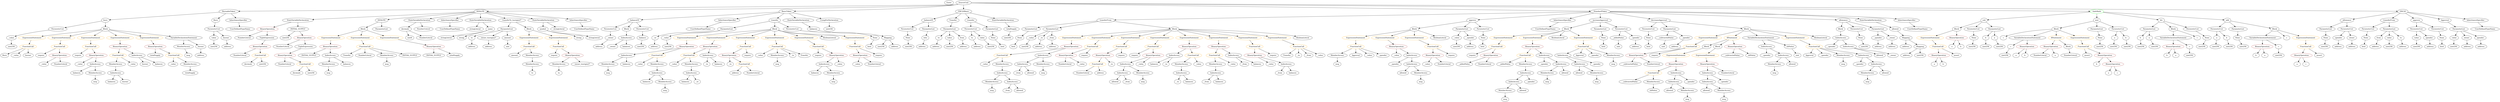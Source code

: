strict digraph {
	graph [bb="0,0,17287,828"];
	node [label="\N"];
	Enter	[height=0.5,
		pos="6467.6,810",
		width=0.83628];
	IndexAccess_Unnamed_1	[color=black,
		height=0.5,
		label=IndexAccess,
		pos="4243.6,378",
		width=1.6402];
	MemberAccess_Unnamed_1	[color=black,
		height=0.5,
		label=MemberAccess,
		pos="4113.6,306",
		width=1.9174];
	IndexAccess_Unnamed_1 -> MemberAccess_Unnamed_1	[pos="e,4142.7,322.64 4215.4,361.81 4197.1,351.95 4173,338.96 4152.8,328.1"];
	Identifier_balances_1	[color=black,
		height=0.5,
		label=balances,
		pos="4243.6,306",
		width=1.1828];
	IndexAccess_Unnamed_1 -> Identifier_balances_1	[pos="e,4243.6,324.1 4243.6,359.7 4243.6,352.41 4243.6,343.73 4243.6,335.54"];
	BinaryOperation_Unnamed_35	[color=brown,
		height=0.5,
		label=BinaryOperation,
		pos="1830.6,594",
		width=1.9867];
	NumberLiteral_Unnamed_15	[color=black,
		height=0.5,
		label=NumberLiteral,
		pos="1672.6,522",
		width=1.765];
	BinaryOperation_Unnamed_35 -> NumberLiteral_Unnamed_15	[pos="e,1705.7,537.68 1796.3,577.81 1772.8,567.4 1741.4,553.49 1716.2,542.29"];
	TupleExpression_Unnamed_1	[color=black,
		height=0.5,
		label=TupleExpression,
		pos="1827.6,522",
		width=2.0422];
	BinaryOperation_Unnamed_35 -> TupleExpression_Unnamed_1	[pos="e,1828.3,540.1 1829.9,575.7 1829.6,568.41 1829.2,559.73 1828.8,551.54"];
	ElementaryTypeName_bool_1	[color=black,
		height=0.5,
		label=bool,
		pos="5919.6,450",
		width=0.76697];
	FunctionDefinition_transferFrom_1	[color=black,
		height=0.5,
		label=transferFrom,
		pos="7548.6,666",
		width=1.6402];
	ParameterList_Unnamed_25	[color=black,
		height=0.5,
		label=ParameterList,
		pos="7035.6,594",
		width=1.7095];
	FunctionDefinition_transferFrom_1 -> ParameterList_Unnamed_25	[pos="e,7081.9,606.27 7492.3,660.05 7408.7,652.28 7246.8,635.62 7110.6,612 7104.9,611.01 7099,609.87 7093.1,608.66"];
	ParameterList_Unnamed_24	[color=black,
		height=0.5,
		label=ParameterList,
		pos="7181.6,594",
		width=1.7095];
	FunctionDefinition_transferFrom_1 -> ParameterList_Unnamed_24	[pos="e,7232.2,604.65 7499.5,655.63 7433.3,643.01 7315.5,620.53 7243.4,606.78"];
	Block_Unnamed_7	[color=black,
		height=0.5,
		label=Block,
		pos="8012.6,594",
		width=0.90558];
	FunctionDefinition_transferFrom_1 -> Block_Unnamed_7	[pos="e,7981.3,599.72 7600.5,657.17 7693,643.22 7884.6,614.31 7970,601.43"];
	FunctionCall_Unnamed_28	[color=orange,
		height=0.5,
		label=FunctionCall,
		pos="626.61,450",
		width=1.6125];
	Identifier_require_11	[color=black,
		height=0.5,
		label=require,
		pos="537.61,378",
		width=1.0026];
	FunctionCall_Unnamed_28 -> Identifier_require_11	[pos="e,556.32,393.72 605.97,432.76 593.78,423.18 578.21,410.94 565.01,400.55"];
	BinaryOperation_Unnamed_30	[color=brown,
		height=0.5,
		label=BinaryOperation,
		pos="663.61,378",
		width=1.9867];
	FunctionCall_Unnamed_28 -> BinaryOperation_Unnamed_30	[pos="e,654.48,396.28 635.57,432.05 639.64,424.35 644.57,415.03 649.15,406.36"];
	VariableDeclaration_decimals	[color=black,
		height=0.5,
		label=decimals,
		pos="2776.6,594",
		width=1.1967];
	ElementaryTypeName_uint8	[color=black,
		height=0.5,
		label=uint8,
		pos="2786.6,522",
		width=0.7947];
	VariableDeclaration_decimals -> ElementaryTypeName_uint8	[pos="e,2784.2,540.1 2779.1,575.7 2780.1,568.32 2781.4,559.52 2782.6,551.25"];
	NumberLiteral_Unnamed_11	[color=black,
		height=0.5,
		label=NumberLiteral,
		pos="2896.6,522",
		width=1.765];
	VariableDeclaration_decimals -> NumberLiteral_Unnamed_11	[pos="e,2869.9,538.61 2800.9,578.83 2817.8,568.95 2840.8,555.57 2859.9,544.39"];
	Parameter_None_8	[color=black,
		height=0.5,
		label=None,
		pos="16367,522",
		width=0.85014];
	ElementaryTypeName_bool_2	[color=black,
		height=0.5,
		label=bool,
		pos="16359,450",
		width=0.76697];
	Parameter_None_8 -> ElementaryTypeName_bool_2	[pos="e,16361,468.1 16365,503.7 16364,496.41 16363,487.73 16362,479.54"];
	FunctionCall_Unnamed_25	[color=orange,
		height=0.5,
		label=FunctionCall,
		pos="11364,234",
		width=1.6125];
	Identifier__subtractedValue_2	[color=black,
		height=0.5,
		label=_subtractedValue,
		pos="11201,162",
		width=2.0976];
	FunctionCall_Unnamed_25 -> Identifier__subtractedValue_2	[pos="e,11236,178.24 11331,218.83 11306,208.43 11273,194.16 11246,182.66"];
	MemberAccess_Unnamed_22	[color=black,
		height=0.5,
		label=MemberAccess,
		pos="11364,162",
		width=1.9174];
	FunctionCall_Unnamed_25 -> MemberAccess_Unnamed_22	[pos="e,11364,180.1 11364,215.7 11364,208.41 11364,199.73 11364,191.54"];
	Identifier_require_2	[color=black,
		height=0.5,
		label=require,
		pos="5611.6,378",
		width=1.0026];
	Identifier_b_1	[color=black,
		height=0.5,
		label=b,
		pos="14504,306",
		width=0.75];
	Parameter_b_2	[color=black,
		height=0.5,
		label=b,
		pos="13733,522",
		width=0.75];
	ElementaryTypeName_uint256_13	[color=black,
		height=0.5,
		label=uint256,
		pos="13729,450",
		width=1.0442];
	Parameter_b_2 -> ElementaryTypeName_uint256_13	[pos="e,13730,468.1 13732,503.7 13731,496.41 13731,487.73 13730,479.54"];
	Identifier__from_4	[color=black,
		height=0.5,
		label=_from,
		pos="6903.6,234",
		width=0.93331];
	FunctionDefinition_approve_1	[color=black,
		height=0.5,
		label=approve,
		pos="10125,666",
		width=1.1412];
	Block_Unnamed_8	[color=black,
		height=0.5,
		label=Block,
		pos="9714.6,594",
		width=0.90558];
	FunctionDefinition_approve_1 -> Block_Unnamed_8	[pos="e,9745.5,600.28 10087,658.54 10010,645.44 9836.7,615.85 9756.6,602.17"];
	ParameterList_Unnamed_26	[color=black,
		height=0.5,
		label=ParameterList,
		pos="10054,594",
		width=1.7095];
	FunctionDefinition_approve_1 -> ParameterList_Unnamed_26	[pos="e,10070,611.31 10108,649.12 10100,640.29 10088,629.13 10078,619.24"];
	ParameterList_Unnamed_27	[color=black,
		height=0.5,
		label=ParameterList,
		pos="10195,594",
		width=1.7095];
	FunctionDefinition_approve_1 -> ParameterList_Unnamed_27	[pos="e,10178,611.8 10140,649.12 10149,640.42 10160,629.45 10170,619.66"];
	stringLiteral_Unnamed	[color=black,
		height=0.5,
		label=stringLiteral,
		pos="3032.6,522",
		width=1.5016];
	ParameterList_Unnamed_13	[color=black,
		height=0.5,
		label=ParameterList,
		pos="4955.6,594",
		width=1.7095];
	Parameter__to	[color=black,
		height=0.5,
		label=_to,
		pos="4472.6,522",
		width=0.75];
	ParameterList_Unnamed_13 -> Parameter__to	[pos="e,4493.1,534.15 4910.7,581.25 4902.1,579.28 4893.1,577.42 4884.6,576 4719,548.39 4670.5,584.51 4508.6,540 4507,539.55 4505.3,539.04 \
4503.7,538.47"];
	Parameter__value	[color=black,
		height=0.5,
		label=_value,
		pos="4552.6,522",
		width=0.96103];
	ParameterList_Unnamed_13 -> Parameter__value	[pos="e,4578.8,534.32 4910.3,581.37 4901.8,579.41 4893,577.52 4884.6,576 4757.7,552.95 4721.7,571.48 4596.6,540 4594.3,539.42 4592,538.76 \
4589.6,538.03"];
	BinaryOperation_Unnamed_21	[color=brown,
		height=0.5,
		label=BinaryOperation,
		pos="9857.6,378",
		width=1.9867];
	Identifier__value_12	[color=black,
		height=0.5,
		label=_value,
		pos="9802.6,306",
		width=0.96103];
	BinaryOperation_Unnamed_21 -> Identifier__value_12	[pos="e,9815,322.83 9844.3,360.05 9837.6,351.56 9829.4,341.11 9822,331.73"];
	NumberLiteral_Unnamed_6	[color=black,
		height=0.5,
		label=NumberLiteral,
		pos="9918.6,306",
		width=1.765];
	BinaryOperation_Unnamed_21 -> NumberLiteral_Unnamed_6	[pos="e,9904,323.79 9872.4,360.05 9879.6,351.71 9888.6,341.49 9896.6,332.25"];
	FunctionCall_Unnamed_17	[color=orange,
		height=0.5,
		label=FunctionCall,
		pos="6789.6,378",
		width=1.6125];
	Identifier__value_10	[color=black,
		height=0.5,
		label=_value,
		pos="6667.6,306",
		width=0.96103];
	FunctionCall_Unnamed_17 -> Identifier__value_10	[pos="e,6690.2,319.98 6762.8,361.64 6744.3,351.01 6719.6,336.82 6700,325.56"];
	MemberAccess_Unnamed_10	[color=black,
		height=0.5,
		label=MemberAccess,
		pos="6789.6,306",
		width=1.9174];
	FunctionCall_Unnamed_17 -> MemberAccess_Unnamed_10	[pos="e,6789.6,324.1 6789.6,359.7 6789.6,352.41 6789.6,343.73 6789.6,335.54"];
	Parameter_from	[color=black,
		height=0.5,
		label=from,
		pos="16453,522",
		width=0.7947];
	ElementaryTypeName_address_10	[color=black,
		height=0.5,
		label=address,
		pos="16444,450",
		width=1.0996];
	Parameter_from -> ElementaryTypeName_address_10	[pos="e,16446,468.1 16450,503.7 16449,496.32 16448,487.52 16447,479.25"];
	ElementaryTypeName_address_1	[color=black,
		height=0.5,
		label=address,
		pos="6671.6,450",
		width=1.0996];
	InheritanceSpecifier_Unnamed_3	[color=black,
		height=0.5,
		label=InheritanceSpecifier,
		pos="10688,666",
		width=2.3333];
	UserDefinedTypeName_Unnamed_3	[color=black,
		height=0.5,
		label=UserDefinedTypeName,
		pos="10610,594",
		width=2.7214];
	InheritanceSpecifier_Unnamed_3 -> UserDefinedTypeName_Unnamed_3	[pos="e,10629,612.03 10669,648.05 10659,639.52 10648,629.01 10637,619.61"];
	Parameter_None_10	[color=black,
		height=0.5,
		label=None,
		pos="6948.6,522",
		width=0.85014];
	ParameterList_Unnamed_25 -> Parameter_None_10	[pos="e,6966,537.02 7015.4,576.76 7003.4,567.08 6988,554.67 6975,544.22"];
	Block_Unnamed_9	[color=black,
		height=0.5,
		label=Block,
		pos="12679,594",
		width=0.90558];
	IndexAccess_Unnamed_19	[color=black,
		height=0.5,
		label=IndexAccess,
		pos="12679,522",
		width=1.6402];
	Block_Unnamed_9 -> IndexAccess_Unnamed_19	[pos="e,12679,540.1 12679,575.7 12679,568.41 12679,559.73 12679,551.54"];
	Identifier_require_10	[color=black,
		height=0.5,
		label=require,
		pos="285.61,378",
		width=1.0026];
	UserDefinedTypeName_Unnamed	[color=black,
		height=0.5,
		label=UserDefinedTypeName,
		pos="4777.6,594",
		width=2.7214];
	StateVariableDeclaration_Unnamed_6	[color=black,
		height=0.5,
		label=StateVariableDeclaration,
		pos="2044.6,666",
		width=2.8184];
	StateVariableDeclaration_Unnamed_6 -> BinaryOperation_Unnamed_35	[pos="e,1873.1,608.9 1997.6,649.64 1964,638.62 1918.6,623.77 1883.6,612.33"];
	VariableDeclaration_INITIAL_SUPPLY	[color=black,
		height=0.5,
		label=INITIAL_SUPPLY,
		pos="2044.6,594",
		width=2.3333];
	StateVariableDeclaration_Unnamed_6 -> VariableDeclaration_INITIAL_SUPPLY	[pos="e,2044.6,612.1 2044.6,647.7 2044.6,640.41 2044.6,631.73 2044.6,623.54"];
	ExpressionStatement_Unnamed_19	[color=orange,
		height=0.5,
		label=ExpressionStatement,
		pos="9324.6,522",
		width=2.458];
	FunctionCall_Unnamed_20	[color=orange,
		height=0.5,
		label=FunctionCall,
		pos="9324.6,450",
		width=1.6125];
	ExpressionStatement_Unnamed_19 -> FunctionCall_Unnamed_20	[pos="e,9324.6,468.1 9324.6,503.7 9324.6,496.41 9324.6,487.73 9324.6,479.54"];
	ParameterList_Unnamed_34	[color=black,
		height=0.5,
		label=ParameterList,
		pos="1465.6,594",
		width=1.7095];
	VariableDeclaration_value_2	[color=black,
		height=0.5,
		label=value,
		pos="1465.6,522",
		width=0.82242];
	ParameterList_Unnamed_34 -> VariableDeclaration_value_2	[pos="e,1465.6,540.1 1465.6,575.7 1465.6,568.41 1465.6,559.73 1465.6,551.54"];
	VariableDeclaration_burner	[color=black,
		height=0.5,
		label=burner,
		pos="1553.6,522",
		width=0.96103];
	ParameterList_Unnamed_34 -> VariableDeclaration_burner	[pos="e,1535.1,537.72 1486,576.76 1497.9,567.27 1513.2,555.17 1526.1,544.85"];
	FunctionCall_Unnamed_22	[color=orange,
		height=0.5,
		label=FunctionCall,
		pos="10472,378",
		width=1.6125];
	Identifier__addedValue_1	[color=black,
		height=0.5,
		label=_addedValue,
		pos="10342,306",
		width=1.6541];
	FunctionCall_Unnamed_22 -> Identifier__addedValue_1	[pos="e,10370,322.16 10443,361.81 10425,351.77 10400,338.48 10380,327.5"];
	MemberAccess_Unnamed_15	[color=black,
		height=0.5,
		label=MemberAccess,
		pos="10489,306",
		width=1.9174];
	FunctionCall_Unnamed_22 -> MemberAccess_Unnamed_15	[pos="e,10484,324.1 10476,359.7 10478,352.32 10480,343.52 10482,335.25"];
	ExpressionStatement_Unnamed_6	[color=orange,
		height=0.5,
		label=ExpressionStatement,
		pos="4693.6,522",
		width=2.458];
	BinaryOperation_Unnamed_12	[color=brown,
		height=0.5,
		label=BinaryOperation,
		pos="4690.6,450",
		width=1.9867];
	ExpressionStatement_Unnamed_6 -> BinaryOperation_Unnamed_12	[pos="e,4691.3,468.1 4692.9,503.7 4692.6,496.41 4692.2,487.73 4691.8,479.54"];
	Parameter_None_9	[color=black,
		height=0.5,
		label=None,
		pos="16908,522",
		width=0.85014];
	ElementaryTypeName_bool_3	[color=black,
		height=0.5,
		label=bool,
		pos="16909,450",
		width=0.76697];
	Parameter_None_9 -> ElementaryTypeName_bool_3	[pos="e,16908,468.1 16908,503.7 16908,496.41 16908,487.73 16908,479.54"];
	BinaryOperation_Unnamed_8	[color=brown,
		height=0.5,
		label=BinaryOperation,
		pos="15934,378",
		width=1.9867];
	Identifier_a_7	[color=black,
		height=0.5,
		label=a,
		pos="15898,306",
		width=0.75];
	BinaryOperation_Unnamed_8 -> Identifier_a_7	[pos="e,15906,323.14 15925,359.7 15921,351.75 15916,342.16 15911,333.34"];
	Identifier_c_3	[color=black,
		height=0.5,
		label=c,
		pos="15970,306",
		width=0.75];
	BinaryOperation_Unnamed_8 -> Identifier_c_3	[pos="e,15961,323.14 15943,359.7 15947,351.75 15952,342.16 15956,333.34"];
	Identifier_balances_13	[color=black,
		height=0.5,
		label=balances,
		pos="769.61,162",
		width=1.1828];
	Identifier__spender_2	[color=black,
		height=0.5,
		label=_spender,
		pos="12606,450",
		width=1.2521];
	IndexAccess_Unnamed_19 -> Identifier__spender_2	[pos="e,12622,466.99 12661,504.41 12652,495.57 12641,484.53 12630,474.79"];
	IndexAccess_Unnamed_20	[color=black,
		height=0.5,
		label=IndexAccess,
		pos="12728,450",
		width=1.6402];
	IndexAccess_Unnamed_19 -> IndexAccess_Unnamed_20	[pos="e,12716,467.79 12690,504.05 12696,495.97 12703,486.12 12709,477.11"];
	BinaryOperation_Unnamed_10	[color=brown,
		height=0.5,
		label=BinaryOperation,
		pos="4977.6,378",
		width=1.9867];
	Identifier__to	[color=black,
		height=0.5,
		label=_to,
		pos="4994.6,306",
		width=0.75];
	BinaryOperation_Unnamed_10 -> Identifier__to	[pos="e,4990.5,324.1 4981.8,359.7 4983.6,352.32 4985.7,343.52 4987.7,335.25"];
	FunctionCall_Unnamed_5	[color=orange,
		height=0.5,
		label=FunctionCall,
		pos="5097.6,306",
		width=1.6125];
	BinaryOperation_Unnamed_10 -> FunctionCall_Unnamed_5	[pos="e,5071.4,322.26 5005.1,360.94 5021.9,351.18 5043.4,338.6 5061.5,328.05"];
	ElementaryTypeName_address_23	[color=black,
		height=0.5,
		label=address,
		pos="11237,450",
		width=1.0996];
	MemberAccess_Unnamed_26	[color=black,
		height=0.5,
		label=MemberAccess,
		pos="1253.6,450",
		width=1.9174];
	Identifier_msg_19	[color=black,
		height=0.5,
		label=msg,
		pos="1308.6,378",
		width=0.75];
	MemberAccess_Unnamed_26 -> Identifier_msg_19	[pos="e,1296.5,394.36 1266.9,432.05 1273.7,423.44 1282,412.81 1289.5,403.33"];
	Block_Unnamed_3	[color=black,
		height=0.5,
		label=Block,
		pos="13537,594",
		width=0.90558];
	ExpressionStatement_Unnamed_1	[color=orange,
		height=0.5,
		label=ExpressionStatement,
		pos="13359,522",
		width=2.458];
	Block_Unnamed_3 -> ExpressionStatement_Unnamed_1	[pos="e,13398,538.49 13511,582.82 13484,572.32 13442,555.67 13408,542.6"];
	BinaryOperation_Unnamed_6	[color=brown,
		height=0.5,
		label=BinaryOperation,
		pos="13537,522",
		width=1.9867];
	Block_Unnamed_3 -> BinaryOperation_Unnamed_6	[pos="e,13537,540.1 13537,575.7 13537,568.41 13537,559.73 13537,551.54"];
	Parameter_None_3	[color=black,
		height=0.5,
		label=None,
		pos="15267,522",
		width=0.85014];
	ElementaryTypeName_uint256_10	[color=black,
		height=0.5,
		label=uint256,
		pos="15239,450",
		width=1.0442];
	Parameter_None_3 -> ElementaryTypeName_uint256_10	[pos="e,15245,467.79 15260,504.05 15257,496.32 15253,486.96 15250,478.27"];
	ParameterList_Unnamed_2	[color=black,
		height=0.5,
		label=ParameterList,
		pos="6618.6,594",
		width=1.7095];
	Parameter_to	[color=black,
		height=0.5,
		label=to,
		pos="6623.6,522",
		width=0.75];
	ParameterList_Unnamed_2 -> Parameter_to	[pos="e,6622.4,540.1 6619.8,575.7 6620.4,568.41 6621,559.73 6621.6,551.54"];
	Parameter_value	[color=black,
		height=0.5,
		label=value,
		pos="6698.6,522",
		width=0.82242];
	ParameterList_Unnamed_2 -> Parameter_value	[pos="e,6682.2,537.34 6637.6,576.41 6648.4,566.94 6662.1,554.95 6673.8,544.74"];
	FunctionDefinition_sub	[color=black,
		height=0.5,
		label=sub,
		pos="13727,666",
		width=0.75];
	FunctionDefinition_sub -> Block_Unnamed_3	[pos="e,13563,604.78 13703,656.42 13671,644.52 13612,622.89 13574,608.74"];
	ParameterList_Unnamed_10	[color=black,
		height=0.5,
		label=ParameterList,
		pos="13657,594",
		width=1.7095];
	FunctionDefinition_sub -> ParameterList_Unnamed_10	[pos="e,13673,611.7 13712,650.5 13703,641.59 13692,629.94 13681,619.62"];
	ParameterList_Unnamed_9	[color=black,
		height=0.5,
		label=ParameterList,
		pos="13798,594",
		width=1.7095];
	FunctionDefinition_sub -> ParameterList_Unnamed_9	[pos="e,13781,611.7 13741,650.5 13750,641.59 13762,629.94 13773,619.62"];
	ElementaryTypeName_uint256_14	[color=black,
		height=0.5,
		label=uint256,
		pos="13636,450",
		width=1.0442];
	Identifier__to_1	[color=black,
		height=0.5,
		label=_to,
		pos="4818.6,306",
		width=0.75];
	Identifier__subtractedValue_1	[color=black,
		height=0.5,
		label=_subtractedValue,
		pos="11912,378",
		width=2.0976];
	BinaryOperation_Unnamed_14	[color=brown,
		height=0.5,
		label=BinaryOperation,
		pos="7262.6,378",
		width=1.9867];
	NumberLiteral_Unnamed_4	[color=black,
		height=0.5,
		label=NumberLiteral,
		pos="7232.6,306",
		width=1.765];
	BinaryOperation_Unnamed_14 -> NumberLiteral_Unnamed_4	[pos="e,7239.9,324.1 7255.2,359.7 7252,352.15 7248.1,343.12 7244.5,334.68"];
	Identifier__value_5	[color=black,
		height=0.5,
		label=_value,
		pos="7348.6,306",
		width=0.96103];
	BinaryOperation_Unnamed_14 -> Identifier__value_5	[pos="e,7330.4,321.8 7283,360.41 7294.6,350.98 7309.2,339.05 7321.8,328.86"];
	ParameterList_Unnamed_33	[color=black,
		height=0.5,
		label=ParameterList,
		pos="11331,594",
		width=1.7095];
	Parameter_None_14	[color=black,
		height=0.5,
		label=None,
		pos="11331,522",
		width=0.85014];
	ParameterList_Unnamed_33 -> Parameter_None_14	[pos="e,11331,540.1 11331,575.7 11331,568.41 11331,559.73 11331,551.54"];
	Identifier_msg_21	[color=black,
		height=0.5,
		label=msg,
		pos="2654.6,306",
		width=0.75];
	MemberAccess_Unnamed_7	[color=black,
		height=0.5,
		label=MemberAccess,
		pos="8319.6,306",
		width=1.9174];
	IndexAccess_Unnamed_10	[color=black,
		height=0.5,
		label=IndexAccess,
		pos="8319.6,234",
		width=1.6402];
	MemberAccess_Unnamed_7 -> IndexAccess_Unnamed_10	[pos="e,8319.6,252.1 8319.6,287.7 8319.6,280.41 8319.6,271.73 8319.6,263.54"];
	IndexAccess_Unnamed_29	[color=black,
		height=0.5,
		label=IndexAccess,
		pos="11754,234",
		width=1.6402];
	IndexAccess_Unnamed_30	[color=black,
		height=0.5,
		label=IndexAccess,
		pos="11754,162",
		width=1.6402];
	IndexAccess_Unnamed_29 -> IndexAccess_Unnamed_30	[pos="e,11754,180.1 11754,215.7 11754,208.41 11754,199.73 11754,191.54"];
	Identifier__spender_8	[color=black,
		height=0.5,
		label=_spender,
		pos="11876,162",
		width=1.2521];
	IndexAccess_Unnamed_29 -> Identifier__spender_8	[pos="e,11851,177.37 11780,217.64 11798,207.47 11822,194.04 11841,183.03"];
	NumberLiteral_Unnamed_1	[color=black,
		height=0.5,
		label=NumberLiteral,
		pos="14327,378",
		width=1.765];
	VariableDeclaration_value_1	[color=black,
		height=0.5,
		label=value,
		pos="16996,522",
		width=0.82242];
	ElementaryTypeName_uint256_26	[color=black,
		height=0.5,
		label=uint256,
		pos="16992,450",
		width=1.0442];
	VariableDeclaration_value_1 -> ElementaryTypeName_uint256_26	[pos="e,16993,468.1 16995,503.7 16994,496.41 16994,487.73 16993,479.54"];
	Identifier_msg	[color=black,
		height=0.5,
		label=msg,
		pos="5708.6,162",
		width=0.75];
	ElementaryTypeName_string	[color=black,
		height=0.5,
		label=string,
		pos="3135.6,522",
		width=0.864];
	NumberLiteral_Unnamed	[color=black,
		height=0.5,
		label=NumberLiteral,
		pos="14109,378",
		width=1.765];
	ElementaryTypeName_uint256_20	[color=black,
		height=0.5,
		label=uint256,
		pos="6002.6,450",
		width=1.0442];
	VariableDeclarationStatement_Unnamed_2	[color=black,
		height=0.5,
		label=VariableDeclarationStatement,
		pos="15659,522",
		width=3.3174];
	BinaryOperation_Unnamed_7	[color=brown,
		height=0.5,
		label=BinaryOperation,
		pos="15652,450",
		width=1.9867];
	VariableDeclarationStatement_Unnamed_2 -> BinaryOperation_Unnamed_7	[pos="e,15653,468.1 15657,503.7 15656,496.41 15655,487.73 15654,479.54"];
	VariableDeclaration_c_2	[color=black,
		height=0.5,
		label=c,
		pos="15769,450",
		width=0.75];
	VariableDeclarationStatement_Unnamed_2 -> VariableDeclaration_c_2	[pos="e,15749,463.18 15685,504.05 15702,493.5 15723,479.93 15740,469.16"];
	Parameter__value_1	[color=black,
		height=0.5,
		label=_value,
		pos="7031.6,522",
		width=0.96103];
	ElementaryTypeName_uint256_28	[color=black,
		height=0.5,
		label=uint256,
		pos="7008.6,450",
		width=1.0442];
	Parameter__value_1 -> ElementaryTypeName_uint256_28	[pos="e,7014.3,468.28 7026,504.05 7023.6,496.52 7020.6,487.44 7017.8,478.94"];
	ElementaryTypeName_bool_4	[color=black,
		height=0.5,
		label=bool,
		pos="6925.6,450",
		width=0.76697];
	FunctionCall_Unnamed_8	[color=orange,
		height=0.5,
		label=FunctionCall,
		pos="4693.6,378",
		width=1.6125];
	Identifier__value_3	[color=black,
		height=0.5,
		label=_value,
		pos="4582.6,306",
		width=0.96103];
	FunctionCall_Unnamed_8 -> Identifier__value_3	[pos="e,4604.1,320.53 4668.7,361.29 4652.5,351.05 4631.1,337.6 4613.8,326.65"];
	MemberAccess_Unnamed_4	[color=black,
		height=0.5,
		label=MemberAccess,
		pos="4704.6,306",
		width=1.9174];
	FunctionCall_Unnamed_8 -> MemberAccess_Unnamed_4	[pos="e,4701.9,324.1 4696.3,359.7 4697.5,352.32 4698.9,343.52 4700.2,335.25"];
	ParameterList_Unnamed_21	[color=black,
		height=0.5,
		label=ParameterList,
		pos="16729,594",
		width=1.7095];
	Parameter_value_2	[color=black,
		height=0.5,
		label=value,
		pos="16729,522",
		width=0.82242];
	ParameterList_Unnamed_21 -> Parameter_value_2	[pos="e,16729,540.1 16729,575.7 16729,568.41 16729,559.73 16729,551.54"];
	Parameter_spender_1	[color=black,
		height=0.5,
		label=spender,
		pos="16818,522",
		width=1.1135];
	ParameterList_Unnamed_21 -> Parameter_spender_1	[pos="e,16798,538.19 16749,576.76 16761,567.4 16776,555.5 16789,545.28"];
	FunctionDefinition_balanceOf_1	[color=black,
		height=0.5,
		label=balanceOf,
		pos="4332.6,666",
		width=1.3491];
	ParameterList_Unnamed_15	[color=black,
		height=0.5,
		label=ParameterList,
		pos="4164.6,594",
		width=1.7095];
	FunctionDefinition_balanceOf_1 -> ParameterList_Unnamed_15	[pos="e,4198.8,609.26 4301.4,652 4275.5,641.19 4238.2,625.67 4209.1,613.55"];
	Block_Unnamed_6	[color=black,
		height=0.5,
		label=Block,
		pos="4276.6,594",
		width=0.90558];
	FunctionDefinition_balanceOf_1 -> Block_Unnamed_6	[pos="e,4289.4,610.99 4319.3,648.41 4312.5,639.92 4304.1,629.41 4296.6,619.96"];
	ParameterList_Unnamed_16	[color=black,
		height=0.5,
		label=ParameterList,
		pos="4388.6,594",
		width=1.7095];
	FunctionDefinition_balanceOf_1 -> ParameterList_Unnamed_16	[pos="e,4375,611.96 4345.9,648.41 4352.5,640.16 4360.6,630.01 4368,620.78"];
	ParameterList_Unnamed_4	[color=black,
		height=0.5,
		label=ParameterList,
		pos="6475.6,594",
		width=1.7095];
	VariableDeclaration_to	[color=black,
		height=0.5,
		label=to,
		pos="6393.6,522",
		width=0.75];
	ParameterList_Unnamed_4 -> VariableDeclaration_to	[pos="e,6409.8,536.79 6456.6,576.76 6445.2,567.01 6430.5,554.51 6418.2,544.01"];
	VariableDeclaration_value	[color=black,
		height=0.5,
		label=value,
		pos="6473.6,522",
		width=0.82242];
	ParameterList_Unnamed_4 -> VariableDeclaration_value	[pos="e,6474.1,540.1 6475.1,575.7 6474.9,568.41 6474.7,559.73 6474.4,551.54"];
	VariableDeclaration_from	[color=black,
		height=0.5,
		label=from,
		pos="6549.6,522",
		width=0.7947];
	ParameterList_Unnamed_4 -> VariableDeclaration_from	[pos="e,6534.2,537.57 6493.1,576.41 6503,567.1 6515.4,555.35 6526.1,545.24"];
	ParameterList_Unnamed_7	[color=black,
		height=0.5,
		label=ParameterList,
		pos="14863,594",
		width=1.7095];
	Parameter_b_1	[color=black,
		height=0.5,
		label=b,
		pos="14791,522",
		width=0.75];
	ParameterList_Unnamed_7 -> Parameter_b_1	[pos="e,14805,537.11 14846,576.41 14836,567.06 14824,555.26 14813,545.13"];
	Parameter_a_1	[color=black,
		height=0.5,
		label=a,
		pos="14863,522",
		width=0.75];
	ParameterList_Unnamed_7 -> Parameter_a_1	[pos="e,14863,540.1 14863,575.7 14863,568.41 14863,559.73 14863,551.54"];
	Block_Unnamed_13	[color=black,
		height=0.5,
		label=Block,
		pos="11720,450",
		width=0.90558];
	ExpressionStatement_Unnamed_25	[color=orange,
		height=0.5,
		label=ExpressionStatement,
		pos="11535,378",
		width=2.458];
	Block_Unnamed_13 -> ExpressionStatement_Unnamed_25	[pos="e,11577,394.21 11694,438.45 11689,436.29 11683,434.05 11678,432 11648,420.48 11614,408.07 11587,398.16"];
	ElementaryTypeName_address_3	[color=black,
		height=0.5,
		label=address,
		pos="6384.6,450",
		width=1.0996];
	ExpressionStatement_Unnamed_15	[color=orange,
		height=0.5,
		label=ExpressionStatement,
		pos="7330.6,522",
		width=2.458];
	BinaryOperation_Unnamed_20	[color=brown,
		height=0.5,
		label=BinaryOperation,
		pos="7329.6,450",
		width=1.9867];
	ExpressionStatement_Unnamed_15 -> BinaryOperation_Unnamed_20	[pos="e,7329.9,468.1 7330.4,503.7 7330.3,496.41 7330.1,487.73 7330,479.54"];
	Parameter_None_12	[color=black,
		height=0.5,
		label=None,
		pos="12815,522",
		width=0.85014];
	ElementaryTypeName_uint256_30	[color=black,
		height=0.5,
		label=uint256,
		pos="12843,450",
		width=1.0442];
	Parameter_None_12 -> ElementaryTypeName_uint256_30	[pos="e,12836,467.79 12821,504.05 12824,496.32 12828,486.96 12832,478.27"];
	VariableDeclaration_owner	[color=black,
		height=0.5,
		label=owner,
		pos="17084,522",
		width=0.93331];
	ElementaryTypeName_address_13	[color=black,
		height=0.5,
		label=address,
		pos="17087,450",
		width=1.0996];
	VariableDeclaration_owner -> ElementaryTypeName_address_13	[pos="e,17086,468.1 17084,503.7 17085,496.41 17085,487.73 17085,479.54"];
	Identifier_burner	[color=black,
		height=0.5,
		label=burner,
		pos="1007.6,306",
		width=0.96103];
	VariableDeclaration_allowed	[color=black,
		height=0.5,
		label=allowed,
		pos="13051,594",
		width=1.0858];
	Mapping_Unnamed_1	[color=black,
		height=0.5,
		label=Mapping,
		pos="13134,522",
		width=1.2105];
	VariableDeclaration_allowed -> Mapping_Unnamed_1	[pos="e,13115,538.64 13069,577.81 13080,568.49 13094,556.38 13106,545.91"];
	Identifier__value	[color=black,
		height=0.5,
		label=_value,
		pos="5879.6,306",
		width=0.96103];
	FunctionCall_Unnamed_10	[color=orange,
		height=0.5,
		label=FunctionCall,
		pos="7477.6,450",
		width=1.6125];
	FunctionCall_Unnamed_10 -> BinaryOperation_Unnamed_14	[pos="e,7304.9,392.78 7438.7,436.32 7404.3,425.14 7353.9,408.72 7315.8,396.33"];
	Identifier_require_3	[color=black,
		height=0.5,
		label=require,
		pos="7388.6,378",
		width=1.0026];
	FunctionCall_Unnamed_10 -> Identifier_require_3	[pos="e,7407.3,393.72 7457,432.76 7444.8,423.18 7429.2,410.94 7416,400.55"];
	Identifier_c_1	[color=black,
		height=0.5,
		label=c,
		pos="13877,522",
		width=0.75];
	ExpressionStatement_Unnamed_7	[color=orange,
		height=0.5,
		label=ExpressionStatement,
		pos="4888.6,522",
		width=2.458];
	BinaryOperation_Unnamed_13	[color=brown,
		height=0.5,
		label=BinaryOperation,
		pos="4851.6,450",
		width=1.9867];
	ExpressionStatement_Unnamed_7 -> BinaryOperation_Unnamed_13	[pos="e,4860.6,468.1 4879.5,503.7 4875.4,495.98 4870.5,486.71 4865.9,478.11"];
	Parameter_to -> ElementaryTypeName_address_1	[pos="e,6660.4,467.31 6634.5,505.12 6640.2,496.73 6647.4,486.24 6654,476.73"];
	FunctionCall_Unnamed_15	[color=orange,
		height=0.5,
		label=FunctionCall,
		pos="8289.6,378",
		width=1.6125];
	FunctionCall_Unnamed_15 -> MemberAccess_Unnamed_7	[pos="e,8312.3,324.1 8297,359.7 8300.3,352.15 8304.1,343.12 8307.7,334.68"];
	Identifier__value_8	[color=black,
		height=0.5,
		label=_value,
		pos="8441.6,306",
		width=0.96103];
	FunctionCall_Unnamed_15 -> Identifier__value_8	[pos="e,8416.2,318.7 8321.1,362.5 8345.8,351.14 8380.1,335.35 8405.8,323.51"];
	ElementaryTypeName_uint_1	[color=black,
		height=0.5,
		label=uint,
		pos="11410,450",
		width=0.75];
	ElementaryTypeName_uint256_2	[color=black,
		height=0.5,
		label=uint256,
		pos="6766.6,450",
		width=1.0442];
	VariableDeclarationStatement_Unnamed	[color=black,
		height=0.5,
		label=VariableDeclarationStatement,
		pos="14041,522",
		width=3.3174];
	VariableDeclaration_c	[color=black,
		height=0.5,
		label=c,
		pos="13905,450",
		width=0.75];
	VariableDeclarationStatement_Unnamed -> VariableDeclaration_c	[pos="e,13925,461.75 14008,504.23 13986,492.9 13957,478.03 13935,466.89"];
	BinaryOperation_Unnamed_1	[color=brown,
		height=0.5,
		label=BinaryOperation,
		pos="14022,450",
		width=1.9867];
	VariableDeclarationStatement_Unnamed -> BinaryOperation_Unnamed_1	[pos="e,14026,468.1 14036,503.7 14034,496.24 14031,487.32 14029,478.97"];
	ExpressionStatement_Unnamed_9	[color=orange,
		height=0.5,
		label=ExpressionStatement,
		pos="7525.6,522",
		width=2.458];
	ExpressionStatement_Unnamed_9 -> FunctionCall_Unnamed_10	[pos="e,7489.3,468.1 7513.7,503.7 7508.3,495.81 7501.8,486.3 7495.8,477.55"];
	ElementaryTypeName_bool	[color=black,
		height=0.5,
		label=bool,
		pos="6849.6,450",
		width=0.76697];
	ParameterList_Unnamed_3	[color=black,
		height=0.5,
		label=ParameterList,
		pos="6759.6,594",
		width=1.7095];
	Parameter_None_1	[color=black,
		height=0.5,
		label=None,
		pos="6776.6,522",
		width=0.85014];
	ParameterList_Unnamed_3 -> Parameter_None_1	[pos="e,6772.5,540.1 6763.8,575.7 6765.6,568.32 6767.7,559.52 6769.7,551.25"];
	FunctionCall_Unnamed_2	[color=orange,
		height=0.5,
		label=FunctionCall,
		pos="15956,450",
		width=1.6125];
	FunctionCall_Unnamed_2 -> BinaryOperation_Unnamed_8	[pos="e,15939,396.1 15950,431.7 15948,424.24 15945,415.32 15942,406.97"];
	Identifier_assert_2	[color=black,
		height=0.5,
		label=assert,
		pos="16056,378",
		width=0.89172];
	FunctionCall_Unnamed_2 -> Identifier_assert_2	[pos="e,16036,392.7 15978,433.12 15993,423.03 16011,409.88 16027,399.07"];
	ElementaryTypeName_uint256_25	[color=black,
		height=0.5,
		label=uint256,
		pos="16729,450",
		width=1.0442];
	Parameter_value_2 -> ElementaryTypeName_uint256_25	[pos="e,16729,468.1 16729,503.7 16729,496.41 16729,487.73 16729,479.54"];
	Identifier_a_2	[color=black,
		height=0.5,
		label=a,
		pos="14585,234",
		width=0.75];
	IndexAccess_Unnamed_4	[color=black,
		height=0.5,
		label=IndexAccess,
		pos="4704.6,234",
		width=1.6402];
	Identifier_balances_4	[color=black,
		height=0.5,
		label=balances,
		pos="4660.6,162",
		width=1.1828];
	IndexAccess_Unnamed_4 -> Identifier_balances_4	[pos="e,4671.2,179.79 4694,216.05 4688.9,208.06 4682.8,198.33 4677.2,189.4"];
	Identifier__to_2	[color=black,
		height=0.5,
		label=_to,
		pos="4748.6,162",
		width=0.75];
	IndexAccess_Unnamed_4 -> Identifier__to_2	[pos="e,4738.7,178.83 4715.3,216.05 4720.5,207.73 4726.9,197.54 4732.7,188.32"];
	Identifier_Transfer_1	[color=black,
		height=0.5,
		label=Transfer,
		pos="8795.6,378",
		width=1.1689];
	ParameterList_Unnamed_29	[color=black,
		height=0.5,
		label=ParameterList,
		pos="12791,594",
		width=1.7095];
	ParameterList_Unnamed_29 -> Parameter_None_12	[pos="e,12809,540.1 12797,575.7 12799,568.24 12802,559.32 12805,550.97"];
	Identifier__spender	[color=black,
		height=0.5,
		label=_spender,
		pos="9568.6,306",
		width=1.2521];
	Block_Unnamed_10	[color=black,
		height=0.5,
		label=Block,
		pos="10759,594",
		width=0.90558];
	ExpressionStatement_Unnamed_20	[color=orange,
		height=0.5,
		label=ExpressionStatement,
		pos="10332,522",
		width=2.458];
	Block_Unnamed_10 -> ExpressionStatement_Unnamed_20	[pos="e,10396,534.68 10734,581.84 10728,579.62 10722,577.51 10717,576 10592,543.61 10557,558.99 10430,540 10422,538.93 10415,537.76 10408,\
536.55"];
	ExpressionStatement_Unnamed_21	[color=orange,
		height=0.5,
		label=ExpressionStatement,
		pos="10527,522",
		width=2.458];
	Block_Unnamed_10 -> ExpressionStatement_Unnamed_21	[pos="e,10581,536.47 10733,582.29 10728,580.09 10722,577.88 10717,576 10676,562.09 10629,549.04 10592,539.36"];
	BooleanLiteral_Unnamed_3	[color=black,
		height=0.5,
		label=BooleanLiteral,
		pos="10698,522",
		width=1.7788];
	Block_Unnamed_10 -> BooleanLiteral_Unnamed_3	[pos="e,10712,539.96 10745,577.46 10738,568.95 10728,558.19 10720,548.48"];
	ExpressionStatement_Unnamed_22	[color=orange,
		height=0.5,
		label=ExpressionStatement,
		pos="10869,522",
		width=2.458];
	Block_Unnamed_10 -> ExpressionStatement_Unnamed_22	[pos="e,10843,539.57 10779,579.83 10794,570.21 10815,556.92 10833,545.61"];
	FunctionCall_Unnamed_19	[color=orange,
		height=0.5,
		label=FunctionCall,
		pos="9857.6,450",
		width=1.6125];
	FunctionCall_Unnamed_19 -> BinaryOperation_Unnamed_21	[pos="e,9857.6,396.1 9857.6,431.7 9857.6,424.41 9857.6,415.73 9857.6,407.54"];
	Identifier_require_7	[color=black,
		height=0.5,
		label=require,
		pos="9983.6,378",
		width=1.0026];
	FunctionCall_Unnamed_19 -> Identifier_require_7	[pos="e,9960.1,392.04 9884.9,433.81 9904.1,423.15 9929.9,408.83 9950.3,397.5"];
	FunctionCall_Unnamed_27	[color=orange,
		height=0.5,
		label=FunctionCall,
		pos="411.61,450",
		width=1.6125];
	FunctionCall_Unnamed_27 -> Identifier_require_10	[pos="e,309.08,392.04 384.27,433.81 365.07,423.15 339.3,408.83 318.9,397.5"];
	BinaryOperation_Unnamed_29	[color=brown,
		height=0.5,
		label=BinaryOperation,
		pos="411.61,378",
		width=1.9867];
	FunctionCall_Unnamed_27 -> BinaryOperation_Unnamed_29	[pos="e,411.61,396.1 411.61,431.7 411.61,424.41 411.61,415.73 411.61,407.54"];
	VariableDeclaration_symbol	[color=black,
		height=0.5,
		label=symbol,
		pos="3706.6,594",
		width=1.0581];
	ElementaryTypeName_string_1	[color=black,
		height=0.5,
		label=string,
		pos="3942.6,522",
		width=0.864];
	VariableDeclaration_symbol -> ElementaryTypeName_string_1	[pos="e,3918.6,533.7 3735.8,581.89 3741.6,579.82 3747.8,577.75 3753.6,576 3818.4,556.46 3837.3,561.03 3901.6,540 3903.7,539.32 3905.8,\
538.58 3908,537.8"];
	stringLiteral_Unnamed_2	[color=black,
		height=0.5,
		label=stringLiteral,
		pos="4045.6,522",
		width=1.5016];
	VariableDeclaration_symbol -> stringLiteral_Unnamed_2	[pos="e,4005.8,534.44 3735.2,581.69 3741.2,579.58 3747.6,577.55 3753.6,576 3853.4,550.36 3881.8,561.45 3982.6,540 3986.6,539.15 3990.7,\
538.2 3994.9,537.19"];
	Parameter__addedValue	[color=black,
		height=0.5,
		label=_addedValue,
		pos="11114,522",
		width=1.6541];
	ElementaryTypeName_uint	[color=black,
		height=0.5,
		label=uint,
		pos="11114,450",
		width=0.75];
	Parameter__addedValue -> ElementaryTypeName_uint	[pos="e,11114,468.1 11114,503.7 11114,496.41 11114,487.73 11114,479.54"];
	FunctionDefinition_DEXLITE	[color=black,
		height=0.5,
		label=DEXLITE,
		pos="2631.6,666",
		width=1.363];
	Block_Unnamed_15	[color=black,
		height=0.5,
		label=Block,
		pos="2477.6,594",
		width=0.90558];
	FunctionDefinition_DEXLITE -> Block_Unnamed_15	[pos="e,2502,606.1 2601.6,651.34 2576,639.73 2539.3,623.05 2512.5,610.86"];
	ParameterList_Unnamed_36	[color=black,
		height=0.5,
		label=ParameterList,
		pos="2631.6,594",
		width=1.7095];
	FunctionDefinition_DEXLITE -> ParameterList_Unnamed_36	[pos="e,2631.6,612.1 2631.6,647.7 2631.6,640.41 2631.6,631.73 2631.6,623.54"];
	ExpressionStatement_Unnamed_23	[color=orange,
		height=0.5,
		label=ExpressionStatement,
		pos="11755,522",
		width=2.458];
	FunctionCall_Unnamed_24	[color=orange,
		height=0.5,
		label=FunctionCall,
		pos="11611,450",
		width=1.6125];
	ExpressionStatement_Unnamed_23 -> FunctionCall_Unnamed_24	[pos="e,11641,465.79 11722,504.94 11701,494.77 11673,481.53 11651,470.72"];
	VariableDeclarationStatement_Unnamed_1	[color=black,
		height=0.5,
		label=VariableDeclarationStatement,
		pos="15027,522",
		width=3.3174];
	BinaryOperation_Unnamed_4	[color=brown,
		height=0.5,
		label=BinaryOperation,
		pos="15027,450",
		width=1.9867];
	VariableDeclarationStatement_Unnamed_1 -> BinaryOperation_Unnamed_4	[pos="e,15027,468.1 15027,503.7 15027,496.41 15027,487.73 15027,479.54"];
	VariableDeclaration_c_1	[color=black,
		height=0.5,
		label=c,
		pos="15144,450",
		width=0.75];
	VariableDeclarationStatement_Unnamed_1 -> VariableDeclaration_c_1	[pos="e,15124,462.75 15055,504.05 15073,493.32 15096,479.46 15114,468.59"];
	NumberLiteral_Unnamed_14	[color=black,
		height=0.5,
		label=NumberLiteral,
		pos="1916.6,306",
		width=1.765];
	Identifier_msg_12	[color=black,
		height=0.5,
		label=msg,
		pos="10994,162",
		width=0.75];
	IndexAccess_Unnamed_32	[color=black,
		height=0.5,
		label=IndexAccess,
		pos="11510,162",
		width=1.6402];
	Identifier_allowed_10	[color=black,
		height=0.5,
		label=allowed,
		pos="11483,90",
		width=1.0858];
	IndexAccess_Unnamed_32 -> Identifier_allowed_10	[pos="e,11489,108.1 11503,143.7 11500,136.15 11497,127.12 11493,118.68"];
	MemberAccess_Unnamed_21	[color=black,
		height=0.5,
		label=MemberAccess,
		pos="11609,90",
		width=1.9174];
	IndexAccess_Unnamed_32 -> MemberAccess_Unnamed_21	[pos="e,11586,107.31 11532,145.12 11545,135.85 11562,124.01 11576,113.76"];
	MemberAccess_Unnamed_24	[color=black,
		height=0.5,
		label=MemberAccess,
		pos="12891,234",
		width=1.9174];
	Identifier_msg_17	[color=black,
		height=0.5,
		label=msg,
		pos="12891,162",
		width=0.75];
	MemberAccess_Unnamed_24 -> Identifier_msg_17	[pos="e,12891,180.1 12891,215.7 12891,208.41 12891,199.73 12891,191.54"];
	MemberAccess_Unnamed_14	[color=black,
		height=0.5,
		label=MemberAccess,
		pos="10641,234",
		width=1.9174];
	Identifier_msg_9	[color=black,
		height=0.5,
		label=msg,
		pos="10641,162",
		width=0.75];
	MemberAccess_Unnamed_14 -> Identifier_msg_9	[pos="e,10641,180.1 10641,215.7 10641,208.41 10641,199.73 10641,191.54"];
	IndexAccess_Unnamed_37	[color=black,
		height=0.5,
		label=IndexAccess,
		pos="798.61,234",
		width=1.6402];
	IndexAccess_Unnamed_37 -> Identifier_balances_13	[pos="e,776.7,180.1 791.44,215.7 788.32,208.15 784.57,199.12 781.08,190.68"];
	Identifier_burner_1	[color=black,
		height=0.5,
		label=burner,
		pos="864.61,162",
		width=0.96103];
	IndexAccess_Unnamed_37 -> Identifier_burner_1	[pos="e,849.98,178.51 814.25,216.41 822.62,207.53 833.08,196.44 842.29,186.67"];
	Identifier_a_1	[color=black,
		height=0.5,
		label=a,
		pos="13928,378",
		width=0.75];
	ElementaryTypeName_bool_7	[color=black,
		height=0.5,
		label=bool,
		pos="11331,450",
		width=0.76697];
	Parameter_None_14 -> ElementaryTypeName_bool_7	[pos="e,11331,468.1 11331,503.7 11331,496.41 11331,487.73 11331,479.54"];
	Identifier_allowed	[color=black,
		height=0.5,
		label=allowed,
		pos="7563.6,162",
		width=1.0858];
	ParameterList_Unnamed_22	[color=black,
		height=0.5,
		label=ParameterList,
		pos="16870,594",
		width=1.7095];
	ParameterList_Unnamed_22 -> Parameter_None_9	[pos="e,16899,539.31 16879,576.05 16883,568.03 16888,558.26 16893,549.3"];
	ElementaryTypeName_uint_3	[color=black,
		height=0.5,
		label=uint,
		pos="3464.6,450",
		width=0.75];
	Identifier__from	[color=black,
		height=0.5,
		label=_from,
		pos="8781.6,234",
		width=0.93331];
	Parameter_balance	[color=black,
		height=0.5,
		label=balance,
		pos="4388.6,522",
		width=1.0719];
	ElementaryTypeName_uint256_22	[color=black,
		height=0.5,
		label=uint256,
		pos="4373.6,450",
		width=1.0442];
	Parameter_balance -> ElementaryTypeName_uint256_22	[pos="e,4377.3,468.1 4384.9,503.7 4383.3,496.32 4381.4,487.52 4379.7,479.25"];
	Identifier_balances_2	[color=black,
		height=0.5,
		label=balances,
		pos="4343.6,162",
		width=1.1828];
	FunctionCall_Unnamed_21	[color=orange,
		height=0.5,
		label=FunctionCall,
		pos="10295,450",
		width=1.6125];
	Identifier_require_8	[color=black,
		height=0.5,
		label=require,
		pos="10124,378",
		width=1.0026];
	FunctionCall_Unnamed_21 -> Identifier_require_8	[pos="e,10151,390.21 10260,435 10232,423.28 10191,406.56 10161,394.44"];
	BinaryOperation_Unnamed_23	[color=brown,
		height=0.5,
		label=BinaryOperation,
		pos="10250,378",
		width=1.9867];
	FunctionCall_Unnamed_21 -> BinaryOperation_Unnamed_23	[pos="e,10261,396.28 10284,432.05 10279,424.18 10273,414.62 10267,405.79"];
	Identifier_Transfer_2	[color=black,
		height=0.5,
		label=Transfer,
		pos="2379.6,378",
		width=1.1689];
	ElementaryTypeName_address_12	[color=black,
		height=0.5,
		label=address,
		pos="16824,450",
		width=1.0996];
	Parameter_spender_1 -> ElementaryTypeName_address_12	[pos="e,16822,468.1 16819,503.7 16820,496.41 16820,487.73 16821,479.54"];
	Block_Unnamed	[color=black,
		height=0.5,
		label=Block,
		pos="14231,594",
		width=0.90558];
	Block_Unnamed -> Identifier_c_1	[pos="e,13897,533.89 14198,590.58 14140,585.56 14014,571.75 13913,540 13911,539.5 13909,538.94 13908,538.33"];
	Block_Unnamed -> VariableDeclarationStatement_Unnamed	[pos="e,14084,539.1 14204,583.27 14176,572.92 14131,556.26 14095,543.07"];
	IfStatement_Unnamed	[color=orange,
		height=0.5,
		label=IfStatement,
		pos="14231,522",
		width=1.4739];
	Block_Unnamed -> IfStatement_Unnamed	[pos="e,14231,540.1 14231,575.7 14231,568.41 14231,559.73 14231,551.54"];
	ExpressionStatement_Unnamed	[color=orange,
		height=0.5,
		label=ExpressionStatement,
		pos="14391,522",
		width=2.458];
	Block_Unnamed -> ExpressionStatement_Unnamed	[pos="e,14355,538.8 14256,582.06 14279,571.72 14315,555.94 14344,543.3"];
	Parameter__subtractedValue	[color=black,
		height=0.5,
		label=_subtractedValue,
		pos="11455,522",
		width=2.0976];
	Parameter__subtractedValue -> ElementaryTypeName_uint_1	[pos="e,11420,466.83 11444,504.05 11438,495.73 11432,485.54 11426,476.32"];
	NumberLiteral_Unnamed_17	[color=black,
		height=0.5,
		label=NumberLiteral,
		pos="2503.6,378",
		width=1.765];
	Identifier_decimals_1	[color=black,
		height=0.5,
		label=decimals,
		pos="1684.6,306",
		width=1.1967];
	FunctionDefinition_mul	[color=black,
		height=0.5,
		label=mul,
		pos="14506,666",
		width=0.75];
	FunctionDefinition_mul -> Block_Unnamed	[pos="e,14260,602.42 14481,658.66 14433,646.52 14328,619.86 14271,605.18"];
	ParameterList_Unnamed_6	[color=black,
		height=0.5,
		label=ParameterList,
		pos="14506,594",
		width=1.7095];
	FunctionDefinition_mul -> ParameterList_Unnamed_6	[pos="e,14506,612.1 14506,647.7 14506,640.41 14506,631.73 14506,623.54"];
	ParameterList_Unnamed_5	[color=black,
		height=0.5,
		label=ParameterList,
		pos="14647,594",
		width=1.7095];
	FunctionDefinition_mul -> ParameterList_Unnamed_5	[pos="e,14616,610.09 14527,654.52 14548,644.16 14580,628.05 14606,615.19"];
	ElementaryTypeName_uint256_8	[color=black,
		height=0.5,
		label=uint256,
		pos="14900,450",
		width=1.0442];
	Parameter__value_3	[color=black,
		height=0.5,
		label=_value,
		pos="93.609,522",
		width=0.96103];
	ElementaryTypeName_uint256_32	[color=black,
		height=0.5,
		label=uint256,
		pos="82.609,450",
		width=1.0442];
	Parameter__value_3 -> ElementaryTypeName_uint256_32	[pos="e,85.297,468.1 90.89,503.7 89.731,496.32 88.349,487.52 87.048,479.25"];
	Identifier_allowed_11	[color=black,
		height=0.5,
		label=allowed,
		pos="13017,234",
		width=1.0858];
	IndexAccess_Unnamed_14	[color=black,
		height=0.5,
		label=IndexAccess,
		pos="6935.6,306",
		width=1.6402];
	IndexAccess_Unnamed_14 -> Identifier__from_4	[pos="e,6911.2,251.62 6927.7,287.7 6924.2,279.95 6919.9,270.64 6916,262.02"];
	Identifier_allowed_1	[color=black,
		height=0.5,
		label=allowed,
		pos="6994.6,234",
		width=1.0858];
	IndexAccess_Unnamed_14 -> Identifier_allowed_1	[pos="e,6980.9,251.31 6949.9,288.05 6957,279.59 6965.8,269.19 6973.7,259.84"];
	ElementaryTypeName_address_21	[color=black,
		height=0.5,
		label=address,
		pos="13035,450",
		width=1.0996];
	Identifier_balances_9	[color=black,
		height=0.5,
		label=balances,
		pos="7873.6,306",
		width=1.1828];
	Identifier_a_4	[color=black,
		height=0.5,
		label=a,
		pos="13354,306",
		width=0.75];
	Identifier_Burn	[color=black,
		height=0.5,
		label=Burn,
		pos="28.609,378",
		width=0.7947];
	Identifier_Approval_2	[color=black,
		height=0.5,
		label=Approval,
		pos="12473,378",
		width=1.266];
	BinaryOperation_Unnamed_37	[color=brown,
		height=0.5,
		label=BinaryOperation,
		pos="3011.6,450",
		width=1.9867];
	Identifier_INITIAL_SUPPLY	[color=black,
		height=0.5,
		label=INITIAL_SUPPLY,
		pos="3011.6,378",
		width=2.3333];
	BinaryOperation_Unnamed_37 -> Identifier_INITIAL_SUPPLY	[pos="e,3011.6,396.1 3011.6,431.7 3011.6,424.41 3011.6,415.73 3011.6,407.54"];
	Identifier_totalSupply_2	[color=black,
		height=0.5,
		label=totalSupply,
		pos="3166.6,378",
		width=1.4739];
	BinaryOperation_Unnamed_37 -> Identifier_totalSupply_2	[pos="e,3135.7,392.97 3045.2,433.81 3068.8,423.19 3100.3,408.93 3125.4,397.62"];
	NumberLiteral_Unnamed_9	[color=black,
		height=0.5,
		label=NumberLiteral,
		pos="11895,234",
		width=1.765];
	Identifier_b_2	[color=black,
		height=0.5,
		label=b,
		pos="14972,378",
		width=0.75];
	BinaryOperation_Unnamed_4 -> Identifier_b_2	[pos="e,14984,394.36 15013,432.05 15007,423.44 14998,412.81 14991,403.33"];
	Identifier_a_3	[color=black,
		height=0.5,
		label=a,
		pos="15044,378",
		width=0.75];
	BinaryOperation_Unnamed_4 -> Identifier_a_3	[pos="e,15039,396.1 15031,431.7 15033,424.32 15035,415.52 15037,407.25"];
	IfStatement_Unnamed_1	[color=orange,
		height=0.5,
		label=IfStatement,
		pos="11920,522",
		width=1.4739];
	IfStatement_Unnamed_1 -> Block_Unnamed_13	[pos="e,11745,461.71 11881,509.12 11849,498.84 11801,483.27 11761,468 11759,467.33 11757,466.64 11755,465.92"];
	Block_Unnamed_12	[color=black,
		height=0.5,
		label=Block,
		pos="11803,450",
		width=0.90558];
	IfStatement_Unnamed_1 -> Block_Unnamed_12	[pos="e,11824,463.81 11894,505.81 11876,495.18 11853,480.9 11834,469.59"];
	BinaryOperation_Unnamed_26	[color=brown,
		height=0.5,
		label=BinaryOperation,
		pos="11925,450",
		width=1.9867];
	IfStatement_Unnamed_1 -> BinaryOperation_Unnamed_26	[pos="e,11923,468.1 11921,503.7 11921,496.41 11922,487.73 11923,479.54"];
	MemberAccess_Unnamed_29	[color=black,
		height=0.5,
		label=MemberAccess,
		pos="2233.6,306",
		width=1.9174];
	Identifier_msg_20	[color=black,
		height=0.5,
		label=msg,
		pos="2233.6,234",
		width=0.75];
	MemberAccess_Unnamed_29 -> Identifier_msg_20	[pos="e,2233.6,252.1 2233.6,287.7 2233.6,280.41 2233.6,271.73 2233.6,263.54"];
	IndexAccess_Unnamed_13	[color=black,
		height=0.5,
		label=IndexAccess,
		pos="7081.6,378",
		width=1.6402];
	IndexAccess_Unnamed_13 -> IndexAccess_Unnamed_14	[pos="e,6966.4,321.78 7051,362.33 7029.4,351.95 7000.1,337.94 6976.5,326.61"];
	MemberAccess_Unnamed_9	[color=black,
		height=0.5,
		label=MemberAccess,
		pos="7081.6,306",
		width=1.9174];
	IndexAccess_Unnamed_13 -> MemberAccess_Unnamed_9	[pos="e,7081.6,324.1 7081.6,359.7 7081.6,352.41 7081.6,343.73 7081.6,335.54"];
	Identifier_msg_13	[color=black,
		height=0.5,
		label=msg,
		pos="12215,234",
		width=0.75];
	NumberLiteral_Unnamed_13	[color=black,
		height=0.5,
		label=NumberLiteral,
		pos="1929.6,450",
		width=1.765];
	BinaryOperation_Unnamed_25	[color=brown,
		height=0.5,
		label=BinaryOperation,
		pos="11266,378",
		width=1.9867];
	Identifier__subtractedValue	[color=black,
		height=0.5,
		label=_subtractedValue,
		pos="11225,306",
		width=2.0976];
	BinaryOperation_Unnamed_25 -> Identifier__subtractedValue	[pos="e,11235,324.1 11255,359.7 11251,351.9 11245,342.51 11240,333.83"];
	NumberLiteral_Unnamed_8	[color=black,
		height=0.5,
		label=NumberLiteral,
		pos="11382,306",
		width=1.765];
	BinaryOperation_Unnamed_25 -> NumberLiteral_Unnamed_8	[pos="e,11356,322.74 11292,360.94 11308,351.36 11328,339.06 11346,328.63"];
	ElementaryTypeName_uint256_5	[color=black,
		height=0.5,
		label=uint256,
		pos="14714,450",
		width=1.0442];
	NumberLiteral_Unnamed_2	[color=black,
		height=0.5,
		label=NumberLiteral,
		pos="5995.6,306",
		width=1.765];
	Parameter_None_7	[color=black,
		height=0.5,
		label=None,
		pos="16093,522",
		width=0.85014];
	ElementaryTypeName_uint256_23	[color=black,
		height=0.5,
		label=uint256,
		pos="16082,450",
		width=1.0442];
	Parameter_None_7 -> ElementaryTypeName_uint256_23	[pos="e,16084,468.1 16090,503.7 16089,496.32 16087,487.52 16086,479.25"];
	Identifier__to_7	[color=black,
		height=0.5,
		label=_to,
		pos="8882.6,378",
		width=0.75];
	Parameter__value_2	[color=black,
		height=0.5,
		label=_value,
		pos="10003,522",
		width=0.96103];
	ElementaryTypeName_uint256_29	[color=black,
		height=0.5,
		label=uint256,
		pos="10003,450",
		width=1.0442];
	Parameter__value_2 -> ElementaryTypeName_uint256_29	[pos="e,10003,468.1 10003,503.7 10003,496.41 10003,487.73 10003,479.54"];
	IndexAccess_Unnamed_7	[color=black,
		height=0.5,
		label=IndexAccess,
		pos="7666.6,306",
		width=1.6402];
	IndexAccess_Unnamed_8	[color=black,
		height=0.5,
		label=IndexAccess,
		pos="7621.6,234",
		width=1.6402];
	IndexAccess_Unnamed_7 -> IndexAccess_Unnamed_8	[pos="e,7632.4,251.79 7655.7,288.05 7650.6,280.06 7644.3,270.33 7638.6,261.4"];
	MemberAccess_Unnamed_6	[color=black,
		height=0.5,
		label=MemberAccess,
		pos="7767.6,234",
		width=1.9174];
	IndexAccess_Unnamed_7 -> MemberAccess_Unnamed_6	[pos="e,7744.1,251.31 7689.5,289.12 7702.9,279.85 7720,268.01 7734.8,257.76"];
	MemberAccess_Unnamed_30	[color=black,
		height=0.5,
		label=MemberAccess,
		pos="2654.6,378",
		width=1.9174];
	MemberAccess_Unnamed_30 -> Identifier_msg_21	[pos="e,2654.6,324.1 2654.6,359.7 2654.6,352.41 2654.6,343.73 2654.6,335.54"];
	ContractDefinition_BurnableToken	[color=black,
		height=0.5,
		label=BurnableToken,
		pos="1542.6,738",
		width=1.8759];
	FunctionDefinition_burn	[color=black,
		height=0.5,
		label=burn,
		pos="723.61,666",
		width=0.76697];
	ContractDefinition_BurnableToken -> FunctionDefinition_burn	[pos="e,751.21,669.36 1479,731.57 1317.2,717.73 893.34,681.51 762.59,670.33"];
	EventDefinition_Burn	[color=black,
		height=0.5,
		label=Burn,
		pos="1488.6,666",
		width=0.7947];
	ContractDefinition_BurnableToken -> EventDefinition_Burn	[pos="e,1500.5,682.36 1529.5,720.05 1522.9,711.44 1514.7,700.81 1507.4,691.33"];
	InheritanceSpecifier_Unnamed_4	[color=black,
		height=0.5,
		label=InheritanceSpecifier,
		pos="1631.6,666",
		width=2.3333];
	ContractDefinition_BurnableToken -> InheritanceSpecifier_Unnamed_4	[pos="e,1610.1,683.88 1563.3,720.76 1574.6,711.86 1588.8,700.65 1601.4,690.78"];
	Identifier__from_3	[color=black,
		height=0.5,
		label=_from,
		pos="8255.6,162",
		width=0.93331];
	IndexAccess_Unnamed_27	[color=black,
		height=0.5,
		label=IndexAccess,
		pos="12156,450",
		width=1.6402];
	Identifier__spender_7	[color=black,
		height=0.5,
		label=_spender,
		pos="12156,378",
		width=1.2521];
	IndexAccess_Unnamed_27 -> Identifier__spender_7	[pos="e,12156,396.1 12156,431.7 12156,424.41 12156,415.73 12156,407.54"];
	IndexAccess_Unnamed_28	[color=black,
		height=0.5,
		label=IndexAccess,
		pos="12278,378",
		width=1.6402];
	IndexAccess_Unnamed_27 -> IndexAccess_Unnamed_28	[pos="e,12251,394.33 12182,433.64 12200,423.75 12222,410.76 12241,399.93"];
	TupleExpression_Unnamed	[color=black,
		height=0.5,
		label=TupleExpression,
		pos="2084.6,450",
		width=2.0422];
	BinaryOperation_Unnamed_34	[color=brown,
		height=0.5,
		label=BinaryOperation,
		pos="1925.6,378",
		width=1.9867];
	TupleExpression_Unnamed -> BinaryOperation_Unnamed_34	[pos="e,1960,394.16 2050.1,433.81 2026.8,423.54 1995.7,409.87 1970.5,398.75"];
	NumberLiteral_Unnamed_5	[color=black,
		height=0.5,
		label=NumberLiteral,
		pos="7360.6,234",
		width=1.765];
	VariableDeclaration_to -> ElementaryTypeName_address_3	[pos="e,6386.8,468.1 6391.4,503.7 6390.4,496.32 6389.3,487.52 6388.2,479.25"];
	UserDefinedTypeName_Unnamed_6	[color=black,
		height=0.5,
		label=UserDefinedTypeName,
		pos="3986.6,594",
		width=2.7214];
	Parameter__spender_3	[color=black,
		height=0.5,
		label=_spender,
		pos="11594,522",
		width=1.2521];
	ElementaryTypeName_address_24	[color=black,
		height=0.5,
		label=address,
		pos="11495,450",
		width=1.0996];
	Parameter__spender_3 -> ElementaryTypeName_address_24	[pos="e,11515,465.68 11572,505.81 11558,495.95 11540,482.97 11524,472.12"];
	BinaryOperation_Unnamed	[color=brown,
		height=0.5,
		label=BinaryOperation,
		pos="14183,450",
		width=1.9867];
	BinaryOperation_Unnamed -> NumberLiteral_Unnamed	[pos="e,14126,395.71 14165,432.41 14156,423.76 14145,413 14134,403.42"];
	Identifier_a	[color=black,
		height=0.5,
		label=a,
		pos="14218,378",
		width=0.75];
	BinaryOperation_Unnamed -> Identifier_a	[pos="e,14209,395.62 14191,431.7 14195,423.87 14200,414.44 14204,405.73"];
	FunctionCall_Unnamed_31	[color=orange,
		height=0.5,
		label=FunctionCall,
		pos="196.61,450",
		width=1.6125];
	FunctionCall_Unnamed_31 -> Identifier_Burn	[pos="e,51.233,389.6 161.4,435.27 134.92,424.81 97.819,409.91 65.609,396 64.295,395.43 62.957,394.85 61.608,394.25"];
	Identifier__value_19	[color=black,
		height=0.5,
		label=_value,
		pos="109.61,378",
		width=0.96103];
	FunctionCall_Unnamed_31 -> Identifier__value_19	[pos="e,127.9,393.72 176.43,432.76 164.64,423.27 149.59,411.17 136.77,400.85"];
	Identifier_burner_2	[color=black,
		height=0.5,
		label=burner,
		pos="196.61,378",
		width=0.96103];
	FunctionCall_Unnamed_31 -> Identifier_burner_2	[pos="e,196.61,396.1 196.61,431.7 196.61,424.41 196.61,415.73 196.61,407.54"];
	Parameter_a	[color=black,
		height=0.5,
		label=a,
		pos="14626,522",
		width=0.75];
	ElementaryTypeName_uint256_4	[color=black,
		height=0.5,
		label=uint256,
		pos="14621,450",
		width=1.0442];
	Parameter_a -> ElementaryTypeName_uint256_4	[pos="e,14622,468.1 14624,503.7 14624,496.41 14623,487.73 14623,479.54"];
	ContractDefinition_DEXLITE	[color=black,
		height=0.5,
		label=DEXLITE,
		pos="3284.6,738",
		width=1.363];
	ContractDefinition_DEXLITE -> StateVariableDeclaration_Unnamed_6	[pos="e,2139.9,672.38 3236.4,734.28 3054.6,724.02 2408.2,687.52 2151.1,673.01"];
	ContractDefinition_DEXLITE -> FunctionDefinition_DEXLITE	[pos="e,2677.2,672.91 3237.6,732.51 3146.9,723.76 2941.3,703.58 2768.6,684 2742.3,681.02 2713.2,677.44 2688.6,674.34"];
	StateVariableDeclaration_Unnamed_5	[color=black,
		height=0.5,
		label=StateVariableDeclaration,
		pos="2878.6,666",
		width=2.8184];
	ContractDefinition_DEXLITE -> StateVariableDeclaration_Unnamed_5	[pos="e,2949.4,679.21 3240.8,729.44 3173.9,717.91 3045.1,695.71 2960.5,681.13"];
	InheritanceSpecifier_Unnamed_5	[color=black,
		height=0.5,
		label=InheritanceSpecifier,
		pos="3081.6,666",
		width=2.3333];
	ContractDefinition_DEXLITE -> InheritanceSpecifier_Unnamed_5	[pos="e,3124.5,681.79 3249.7,724.97 3218.3,714.13 3171.6,698.02 3135.4,685.54"];
	StateVariableDeclaration_Unnamed_3	[color=black,
		height=0.5,
		label=StateVariableDeclaration,
		pos="3284.6,666",
		width=2.8184];
	ContractDefinition_DEXLITE -> StateVariableDeclaration_Unnamed_3	[pos="e,3284.6,684.1 3284.6,719.7 3284.6,712.41 3284.6,703.73 3284.6,695.54"];
	FunctionDefinition_transferTo_txorigin27	[color=black,
		height=0.5,
		label=transferTo_txorigin27,
		pos="3495.6,666",
		width=2.5412];
	ContractDefinition_DEXLITE -> FunctionDefinition_transferTo_txorigin27	[pos="e,3450.2,682.06 3319.9,725.28 3352.5,714.48 3401.4,698.26 3439.3,685.67"];
	StateVariableDeclaration_Unnamed_4	[color=black,
		height=0.5,
		label=StateVariableDeclaration,
		pos="3706.6,666",
		width=2.8184];
	ContractDefinition_DEXLITE -> StateVariableDeclaration_Unnamed_4	[pos="e,3634.3,679 3328.6,729.71 3398.1,718.17 3534.7,695.52 3623.2,680.84"];
	InheritanceSpecifier_Unnamed_6	[color=black,
		height=0.5,
		label=InheritanceSpecifier,
		pos="3948.6,666",
		width=2.3333];
	ContractDefinition_DEXLITE -> InheritanceSpecifier_Unnamed_6	[pos="e,3878.8,676.37 3332,732.74 3425,724.28 3637.9,704.4 3816.6,684 3833.2,682.11 3850.9,679.93 3867.8,677.78"];
	MemberAccess_Unnamed_19	[color=black,
		height=0.5,
		label=MemberAccess,
		pos="12215,306",
		width=1.9174];
	MemberAccess_Unnamed_19 -> Identifier_msg_13	[pos="e,12215,252.1 12215,287.7 12215,280.41 12215,271.73 12215,263.54"];
	StateVariableDeclaration_Unnamed_5 -> VariableDeclaration_decimals	[pos="e,2798.3,609.89 2853.9,648.05 2840,638.5 2822.5,626.46 2807.6,616.27"];
	NumberLiteral_Unnamed_12	[color=black,
		height=0.5,
		label=NumberLiteral,
		pos="2901.6,594",
		width=1.765];
	StateVariableDeclaration_Unnamed_5 -> NumberLiteral_Unnamed_12	[pos="e,2896,612.1 2884.3,647.7 2886.7,640.24 2889.7,631.32 2892.4,622.97"];
	Identifier_assert	[color=black,
		height=0.5,
		label=assert,
		pos="14441,378",
		width=0.89172];
	Identifier_msg_7	[color=black,
		height=0.5,
		label=msg,
		pos="9753.6,162",
		width=0.75];
	Parameter_None_6	[color=black,
		height=0.5,
		label=None,
		pos="5952.6,522",
		width=0.85014];
	Parameter_None_6 -> ElementaryTypeName_bool_1	[pos="e,5927.4,467.47 5944.8,504.41 5941,496.48 5936.5,486.78 5932.3,477.84"];
	NumberLiteral_Unnamed_16	[color=black,
		height=0.5,
		label=NumberLiteral,
		pos="1636.6,378",
		width=1.765];
	ExpressionStatement_Unnamed_20 -> FunctionCall_Unnamed_21	[pos="e,10304,468.1 10322,503.7 10318,495.98 10313,486.71 10309,478.11"];
	BinaryOperation_Unnamed_24	[color=brown,
		height=0.5,
		label=BinaryOperation,
		pos="10527,450",
		width=1.9867];
	ExpressionStatement_Unnamed_21 -> BinaryOperation_Unnamed_24	[pos="e,10527,468.1 10527,503.7 10527,496.41 10527,487.73 10527,479.54"];
	Identifier_balances_14	[color=black,
		height=0.5,
		label=balances,
		pos="2363.6,306",
		width=1.1828];
	ContractDefinition_BasicToken	[color=black,
		height=0.5,
		label=BasicToken,
		pos="5357.6,738",
		width=1.5293];
	ContractDefinition_BasicToken -> FunctionDefinition_balanceOf_1	[pos="e,4380.3,670.26 5303.9,733.34 5128.7,721.37 4574.2,683.5 4391.6,671.03"];
	InheritanceSpecifier_Unnamed	[color=black,
		height=0.5,
		label=InheritanceSpecifier,
		pos="4957.6,666",
		width=2.3333];
	ContractDefinition_BasicToken -> InheritanceSpecifier_Unnamed	[pos="e,5021,678.09 5309.8,728.63 5240.9,716.58 5113.4,694.26 5032.1,680.04"];
	FunctionDefinition_transfer_1	[color=black,
		height=0.5,
		label=transfer,
		pos="5278.6,666",
		width=1.0719];
	ContractDefinition_BasicToken -> FunctionDefinition_transfer_1	[pos="e,5296,682.43 5339.3,720.76 5328.9,711.56 5315.7,699.9 5304.3,689.79"];
	StateVariableDeclaration_Unnamed_1	[color=black,
		height=0.5,
		label=StateVariableDeclaration,
		pos="5436.6,666",
		width=2.8184];
	ContractDefinition_BasicToken -> StateVariableDeclaration_Unnamed_1	[pos="e,5417.3,684.12 5375.9,720.76 5385.7,712.1 5398,701.25 5408.9,691.57"];
	UsingForDeclaration_Unnamed	[color=black,
		height=0.5,
		label=UsingForDeclaration,
		pos="5643.6,666",
		width=2.4303];
	ContractDefinition_BasicToken -> UsingForDeclaration_Unnamed	[pos="e,5588.9,680.4 5400.7,726.44 5447.7,714.94 5523.5,696.39 5577.9,683.08"];
	Parameter_a_2	[color=black,
		height=0.5,
		label=a,
		pos="13805,522",
		width=0.75];
	ElementaryTypeName_uint256_12	[color=black,
		height=0.5,
		label=uint256,
		pos="13822,450",
		width=1.0442];
	Parameter_a_2 -> ElementaryTypeName_uint256_12	[pos="e,13817,468.28 13809,504.05 13811,496.6 13813,487.64 13815,479.22"];
	Parameter__to_1	[color=black,
		height=0.5,
		label=_to,
		pos="7111.6,522",
		width=0.75];
	ElementaryTypeName_address_18	[color=black,
		height=0.5,
		label=address,
		pos="7103.6,450",
		width=1.0996];
	Parameter__to_1 -> ElementaryTypeName_address_18	[pos="e,7105.6,468.1 7109.6,503.7 7108.8,496.41 7107.8,487.73 7106.9,479.54"];
	BinaryOperation_Unnamed_20 -> FunctionCall_Unnamed_17	[pos="e,6845.1,383.68 7277.7,437.22 7268.4,435.32 7258.7,433.49 7249.6,432 7110.5,409.26 6946.2,392.81 6856.4,384.7"];
	BinaryOperation_Unnamed_20 -> IndexAccess_Unnamed_13	[pos="e,7124,390.97 7283.3,435.92 7241.1,424.02 7179,406.48 7134.8,394.02"];
	BinaryOperation_Unnamed_38	[color=brown,
		height=0.5,
		label=BinaryOperation,
		pos="2260.6,450",
		width=1.9867];
	Identifier_INITIAL_SUPPLY_1	[color=black,
		height=0.5,
		label=INITIAL_SUPPLY,
		pos="2099.6,378",
		width=2.3333];
	BinaryOperation_Unnamed_38 -> Identifier_INITIAL_SUPPLY_1	[pos="e,2135.8,394.72 2226.1,433.98 2202.8,423.86 2171.8,410.38 2146.3,399.3"];
	IndexAccess_Unnamed_38	[color=black,
		height=0.5,
		label=IndexAccess,
		pos="2260.6,378",
		width=1.6402];
	BinaryOperation_Unnamed_38 -> IndexAccess_Unnamed_38	[pos="e,2260.6,396.1 2260.6,431.7 2260.6,424.41 2260.6,415.73 2260.6,407.54"];
	Identifier_to	[color=black,
		height=0.5,
		label=to,
		pos="3622.6,234",
		width=0.75];
	FunctionDefinition_increaseApproval	[color=black,
		height=0.5,
		label=increaseApproval,
		pos="10989,666",
		width=2.0976];
	FunctionDefinition_increaseApproval -> Block_Unnamed_10	[pos="e,10787,603.52 10943,651.17 10901,638.23 10838,619.11 10798,606.86"];
	ParameterList_Unnamed_31	[color=black,
		height=0.5,
		label=ParameterList,
		pos="10989,594",
		width=1.7095];
	FunctionDefinition_increaseApproval -> ParameterList_Unnamed_31	[pos="e,10989,612.1 10989,647.7 10989,640.41 10989,631.73 10989,623.54"];
	ParameterList_Unnamed_30	[color=black,
		height=0.5,
		label=ParameterList,
		pos="11130,594",
		width=1.7095];
	FunctionDefinition_increaseApproval -> ParameterList_Unnamed_30	[pos="e,11100,609.94 11020,649.29 11041,639.13 11068,625.81 11089,614.91"];
	Identifier_msg_5	[color=black,
		height=0.5,
		label=msg,
		pos="7081.6,234",
		width=0.75];
	MemberAccess_Unnamed_9 -> Identifier_msg_5	[pos="e,7081.6,252.1 7081.6,287.7 7081.6,280.41 7081.6,271.73 7081.6,263.54"];
	ExpressionStatement_Unnamed_24	[color=orange,
		height=0.5,
		label=ExpressionStatement,
		pos="11730,378",
		width=2.458];
	BinaryOperation_Unnamed_27	[color=brown,
		height=0.5,
		label=BinaryOperation,
		pos="11754,306",
		width=1.9867];
	ExpressionStatement_Unnamed_24 -> BinaryOperation_Unnamed_27	[pos="e,11748,324.1 11736,359.7 11738,352.24 11741,343.32 11744,334.97"];
	Identifier__value_4	[color=black,
		height=0.5,
		label=_value,
		pos="5192.6,378",
		width=0.96103];
	VariableDeclaration_burner_1	[color=black,
		height=0.5,
		label=burner,
		pos="1375.6,450",
		width=0.96103];
	ElementaryTypeName_address_26	[color=black,
		height=0.5,
		label=address,
		pos="1393.6,378",
		width=1.0996];
	VariableDeclaration_burner_1 -> ElementaryTypeName_address_26	[pos="e,1389.2,396.1 1380.1,431.7 1382,424.32 1384.2,415.52 1386.3,407.25"];
	MemberAccess_Unnamed_31	[color=black,
		height=0.5,
		label=MemberAccess,
		pos="3784.6,306",
		width=1.9174];
	Identifier_tx	[color=black,
		height=0.5,
		label=tx,
		pos="3784.6,234",
		width=0.75];
	MemberAccess_Unnamed_31 -> Identifier_tx	[pos="e,3784.6,252.1 3784.6,287.7 3784.6,280.41 3784.6,271.73 3784.6,263.54"];
	Identifier_allowed_5	[color=black,
		height=0.5,
		label=allowed,
		pos="10767,234",
		width=1.0858];
	Identifier__spender_3	[color=black,
		height=0.5,
		label=_spender,
		pos="10621,306",
		width=1.2521];
	ParameterList_Unnamed_20	[color=black,
		height=0.5,
		label=ParameterList,
		pos="16392,594",
		width=1.7095];
	ParameterList_Unnamed_20 -> Parameter_None_8	[pos="e,16373,540.1 16385,575.7 16383,568.15 16380,559.12 16376,550.68"];
	ParameterList_Unnamed_28	[color=black,
		height=0.5,
		label=ParameterList,
		pos="12932,594",
		width=1.7095];
	Parameter__spender_1	[color=black,
		height=0.5,
		label=_spender,
		pos="12932,522",
		width=1.2521];
	ParameterList_Unnamed_28 -> Parameter__spender_1	[pos="e,12932,540.1 12932,575.7 12932,568.41 12932,559.73 12932,551.54"];
	Parameter__owner_1	[color=black,
		height=0.5,
		label=_owner,
		pos="13034,522",
		width=1.0719];
	ParameterList_Unnamed_28 -> Parameter__owner_1	[pos="e,13013,537.32 12955,576.94 12969,567.05 12988,554.26 13004,543.62"];
	IndexAccess_Unnamed_11	[color=black,
		height=0.5,
		label=IndexAccess,
		pos="8005.6,378",
		width=1.6402];
	IndexAccess_Unnamed_11 -> Identifier_balances_9	[pos="e,7899.5,320.74 7977,361.81 7957.2,351.31 7930.7,337.25 7909.4,326"];
	Identifier__to_5	[color=black,
		height=0.5,
		label=_to,
		pos="7961.6,306",
		width=0.75];
	IndexAccess_Unnamed_11 -> Identifier__to_5	[pos="e,7971.6,322.83 7995,360.05 7989.7,351.73 7983.3,341.54 7977.5,332.32"];
	Identifier_msg_15	[color=black,
		height=0.5,
		label=msg,
		pos="11609,18",
		width=0.75];
	FunctionCall_Unnamed_33	[color=orange,
		height=0.5,
		label=FunctionCall,
		pos="1776.6,378",
		width=1.6125];
	FunctionCall_Unnamed_33 -> Identifier_decimals_1	[pos="e,1704.8,322.34 1755.7,361.12 1743.3,351.68 1727.4,339.56 1713.8,329.19"];
	ElementaryTypeName_uint256_35	[color=black,
		height=0.5,
		label=uint256,
		pos="1783.6,306",
		width=1.0442];
	FunctionCall_Unnamed_33 -> ElementaryTypeName_uint256_35	[pos="e,1781.9,324.1 1778.3,359.7 1779.1,352.41 1779.9,343.73 1780.8,335.54"];
	ElementaryTypeName_address_22	[color=black,
		height=0.5,
		label=address,
		pos="12938,450",
		width=1.0996];
	Parameter__spender_1 -> ElementaryTypeName_address_22	[pos="e,12936,468.1 12933,503.7 12934,496.41 12934,487.73 12935,479.54"];
	ElementaryTypeName_uint256_18	[color=black,
		height=0.5,
		label=uint256,
		pos="15769,378",
		width=1.0442];
	MemberAccess_Unnamed_4 -> IndexAccess_Unnamed_4	[pos="e,4704.6,252.1 4704.6,287.7 4704.6,280.41 4704.6,271.73 4704.6,263.54"];
	IndexAccess_Unnamed_9	[color=black,
		height=0.5,
		label=IndexAccess,
		pos="8424.6,378",
		width=1.6402];
	Identifier__from_2	[color=black,
		height=0.5,
		label=_from,
		pos="8527.6,306",
		width=0.93331];
	IndexAccess_Unnamed_9 -> Identifier__from_2	[pos="e,8507.5,320.7 8448,361.12 8462.8,351.03 8482.2,337.88 8498.1,327.07"];
	Identifier_balances_7	[color=black,
		height=0.5,
		label=balances,
		pos="8621.6,306",
		width=1.1828];
	IndexAccess_Unnamed_9 -> Identifier_balances_7	[pos="e,8589.8,318.32 8462.1,363.67 8495.5,351.82 8544.2,334.51 8579,322.14"];
	ElementaryTypeName_uint256_11	[color=black,
		height=0.5,
		label=uint256,
		pos="15144,378",
		width=1.0442];
	VariableDeclaration_c_1 -> ElementaryTypeName_uint256_11	[pos="e,15144,396.1 15144,431.7 15144,424.41 15144,415.73 15144,407.54"];
	Identifier_balances_11	[color=black,
		height=0.5,
		label=balances,
		pos="522.61,234",
		width=1.1828];
	Identifier_msg_10	[color=black,
		height=0.5,
		label=msg,
		pos="10327,18",
		width=0.75];
	ExpressionStatement_Unnamed_4	[color=orange,
		height=0.5,
		label=ExpressionStatement,
		pos="5083.6,522",
		width=2.458];
	FunctionCall_Unnamed_4	[color=orange,
		height=0.5,
		label=FunctionCall,
		pos="5083.6,450",
		width=1.6125];
	ExpressionStatement_Unnamed_4 -> FunctionCall_Unnamed_4	[pos="e,5083.6,468.1 5083.6,503.7 5083.6,496.41 5083.6,487.73 5083.6,479.54"];
	Identifier__value_13	[color=black,
		height=0.5,
		label=_value,
		pos="9596.6,378",
		width=0.96103];
	InheritanceSpecifier_Unnamed -> UserDefinedTypeName_Unnamed	[pos="e,4818.2,610.77 4918.6,649.81 4892.2,639.58 4857.3,625.98 4828.7,614.88"];
	FunctionDefinition_decreaseApproval	[color=black,
		height=0.5,
		label=decreaseApproval,
		pos="11401,666",
		width=2.1669];
	FunctionDefinition_decreaseApproval -> ParameterList_Unnamed_33	[pos="e,11347,611.79 11384,648.05 11375,639.54 11365,629.07 11355,619.68"];
	ParameterList_Unnamed_32	[color=black,
		height=0.5,
		label=ParameterList,
		pos="11472,594",
		width=1.7095];
	FunctionDefinition_decreaseApproval -> ParameterList_Unnamed_32	[pos="e,11455,611.79 11418,648.05 11426,639.54 11437,629.07 11447,619.68"];
	Block_Unnamed_11	[color=black,
		height=0.5,
		label=Block,
		pos="12016,594",
		width=0.90558];
	FunctionDefinition_decreaseApproval -> Block_Unnamed_11	[pos="e,11984,598.61 11469,657.17 11597,642.64 11867,611.88 11972,599.91"];
	FunctionCall_Unnamed_6	[color=orange,
		height=0.5,
		label=FunctionCall,
		pos="5611.6,450",
		width=1.6125];
	FunctionCall_Unnamed_6 -> Identifier_require_2	[pos="e,5611.6,396.1 5611.6,431.7 5611.6,424.41 5611.6,415.73 5611.6,407.54"];
	BinaryOperation_Unnamed_11	[color=brown,
		height=0.5,
		label=BinaryOperation,
		pos="5737.6,378",
		width=1.9867];
	FunctionCall_Unnamed_6 -> BinaryOperation_Unnamed_11	[pos="e,5709,394.89 5638.9,433.81 5656.5,424.06 5679.5,411.26 5699,400.48"];
	Parameter_value_1	[color=black,
		height=0.5,
		label=value,
		pos="16539,522",
		width=0.82242];
	ElementaryTypeName_uint256_24	[color=black,
		height=0.5,
		label=uint256,
		pos="16539,450",
		width=1.0442];
	Parameter_value_1 -> ElementaryTypeName_uint256_24	[pos="e,16539,468.1 16539,503.7 16539,496.41 16539,487.73 16539,479.54"];
	Identifier__value_6	[color=black,
		height=0.5,
		label=_value,
		pos="8716.6,306",
		width=0.96103];
	stringLiteral_Unnamed_3	[color=black,
		height=0.5,
		label=stringLiteral,
		pos="3816.6,594",
		width=1.5016];
	Identifier_allowed_9	[color=black,
		height=0.5,
		label=allowed,
		pos="11744,90",
		width=1.0858];
	ExpressionStatement_Unnamed_10	[color=orange,
		height=0.5,
		label=ExpressionStatement,
		pos="7720.6,522",
		width=2.458];
	FunctionCall_Unnamed_11	[color=orange,
		height=0.5,
		label=FunctionCall,
		pos="7640.6,450",
		width=1.6125];
	ExpressionStatement_Unnamed_10 -> FunctionCall_Unnamed_11	[pos="e,7659.2,467.31 7701.2,504.05 7691.2,495.24 7678.7,484.33 7667.7,474.69"];
	Parameter_None_11	[color=black,
		height=0.5,
		label=None,
		pos="10195,522",
		width=0.85014];
	ElementaryTypeName_bool_5	[color=black,
		height=0.5,
		label=bool,
		pos="10191,450",
		width=0.76697];
	Parameter_None_11 -> ElementaryTypeName_bool_5	[pos="e,10192,468.1 10194,503.7 10193,496.41 10193,487.73 10192,479.54"];
	FunctionDefinition_transfer_1 -> ParameterList_Unnamed_13	[pos="e,5004,605.5 5244,657.51 5189.4,645.67 5082.5,622.5 5015.3,607.93"];
	Block_Unnamed_5	[color=black,
		height=0.5,
		label=Block,
		pos="5278.6,594",
		width=0.90558];
	FunctionDefinition_transfer_1 -> Block_Unnamed_5	[pos="e,5278.6,612.1 5278.6,647.7 5278.6,640.41 5278.6,631.73 5278.6,623.54"];
	ParameterList_Unnamed_14	[color=black,
		height=0.5,
		label=ParameterList,
		pos="5399.6,594",
		width=1.7095];
	FunctionDefinition_transfer_1 -> ParameterList_Unnamed_14	[pos="e,5372.7,610.58 5302.2,651.34 5319.4,641.38 5343.1,627.69 5362.8,616.3"];
	Parameter_None	[color=black,
		height=0.5,
		label=None,
		pos="6192.6,522",
		width=0.85014];
	ElementaryTypeName_uint256_1	[color=black,
		height=0.5,
		label=uint256,
		pos="6192.6,450",
		width=1.0442];
	Parameter_None -> ElementaryTypeName_uint256_1	[pos="e,6192.6,468.1 6192.6,503.7 6192.6,496.41 6192.6,487.73 6192.6,479.54"];
	ElementaryTypeName_uint256_16	[color=black,
		height=0.5,
		label=uint256,
		pos="15425,450",
		width=1.0442];
	Identifier_c_4	[color=black,
		height=0.5,
		label=c,
		pos="15823,522",
		width=0.75];
	ElementaryTypeName_uint256_33	[color=black,
		height=0.5,
		label=uint256,
		pos="1956.6,522",
		width=1.0442];
	ElementaryTypeName_address_28	[color=black,
		height=0.5,
		label=address,
		pos="3332.6,450",
		width=1.0996];
	ContractDefinition_ERC20Basic	[color=black,
		height=0.5,
		label=ERC20Basic,
		pos="6568.6,738",
		width=1.6264];
	FunctionDefinition_balanceOf	[color=black,
		height=0.5,
		label=balanceOf,
		pos="6333.6,666",
		width=1.3491];
	ContractDefinition_ERC20Basic -> FunctionDefinition_balanceOf	[pos="e,6370.6,678.02 6527.7,724.81 6487,712.69 6424.6,694.11 6381.6,681.3"];
	EventDefinition_Transfer	[color=black,
		height=0.5,
		label=Transfer,
		pos="6497.6,666",
		width=1.1689];
	ContractDefinition_ERC20Basic -> EventDefinition_Transfer	[pos="e,6513.8,682.99 6551.8,720.41 6542.8,711.57 6531.6,700.53 6521.7,690.79"];
	FunctionDefinition_transfer	[color=black,
		height=0.5,
		label=transfer,
		pos="6618.6,666",
		width=1.0719];
	ContractDefinition_ERC20Basic -> FunctionDefinition_transfer	[pos="e,6607,683.31 6580.7,720.05 6586.6,711.77 6593.9,701.62 6600.4,692.42"];
	StateVariableDeclaration_Unnamed	[color=black,
		height=0.5,
		label=StateVariableDeclaration,
		pos="6834.6,666",
		width=2.8184];
	ContractDefinition_ERC20Basic -> StateVariableDeclaration_Unnamed	[pos="e,6779.8,681.43 6611.9,725.6 6654.4,714.42 6719.7,697.23 6768.7,684.36"];
	Block_Unnamed_5 -> ExpressionStatement_Unnamed_6	[pos="e,4757.8,534.74 5246.3,590.2 5168.1,583.26 4962.4,564.08 4791.6,540 4784.3,538.96 4776.6,537.8 4769,536.57"];
	Block_Unnamed_5 -> ExpressionStatement_Unnamed_7	[pos="e,4953.3,534.61 5247.7,587.45 5187,576.56 5050.7,552.1 4964.6,536.64"];
	Block_Unnamed_5 -> ExpressionStatement_Unnamed_4	[pos="e,5126.1,538.24 5251.9,583.41 5222.4,572.81 5174.1,555.47 5136.8,542.08"];
	ExpressionStatement_Unnamed_8	[color=orange,
		height=0.5,
		label=ExpressionStatement,
		pos="5278.6,522",
		width=2.458];
	Block_Unnamed_5 -> ExpressionStatement_Unnamed_8	[pos="e,5278.6,540.1 5278.6,575.7 5278.6,568.41 5278.6,559.73 5278.6,551.54"];
	ExpressionStatement_Unnamed_5	[color=orange,
		height=0.5,
		label=ExpressionStatement,
		pos="5473.6,522",
		width=2.458];
	Block_Unnamed_5 -> ExpressionStatement_Unnamed_5	[pos="e,5431.2,538.24 5305.3,583.41 5334.8,572.81 5383.2,555.47 5420.5,542.08"];
	BooleanLiteral_Unnamed	[color=black,
		height=0.5,
		label=BooleanLiteral,
		pos="5644.6,522",
		width=1.7788];
	Block_Unnamed_5 -> BooleanLiteral_Unnamed	[pos="e,5597.4,534.43 5305.1,583.01 5312.6,580.44 5320.9,577.88 5328.6,576 5434.3,550.39 5463.8,560.19 5570.6,540 5575.8,539.03 5581.1,\
537.94 5586.4,536.81"];
	ExpressionStatement_Unnamed_3	[color=orange,
		height=0.5,
		label=ExpressionStatement,
		pos="5815.6,522",
		width=2.458];
	Block_Unnamed_5 -> ExpressionStatement_Unnamed_3	[pos="e,5751.7,534.85 5304.8,582.82 5312.3,580.22 5320.7,577.68 5328.6,576 5498.4,539.8 5545.5,562.86 5717.6,540 5725,539.01 5732.7,537.88 \
5740.4,536.66"];
	FunctionCall_Unnamed_32	[color=orange,
		height=0.5,
		label=FunctionCall,
		pos="2056.6,306",
		width=1.6125];
	Identifier_decimals	[color=black,
		height=0.5,
		label=decimals,
		pos="2004.6,234",
		width=1.1967];
	FunctionCall_Unnamed_32 -> Identifier_decimals	[pos="e,2016.7,251.31 2044,288.05 2037.9,279.77 2030.3,269.62 2023.5,260.42"];
	ElementaryTypeName_uint256_34	[color=black,
		height=0.5,
		label=uint256,
		pos="2103.6,234",
		width=1.0442];
	FunctionCall_Unnamed_32 -> ElementaryTypeName_uint256_34	[pos="e,2092.7,251.31 2068,288.05 2073.5,279.85 2080.2,269.83 2086.3,260.71"];
	ElementaryTypeName_address_6	[color=black,
		height=0.5,
		label=address,
		pos="5036.6,234",
		width=1.0996];
	FunctionCall_Unnamed_5 -> ElementaryTypeName_address_6	[pos="e,5050.5,250.99 5083.2,288.41 5075.6,279.74 5066.2,268.97 5057.9,259.38"];
	NumberLiteral_Unnamed_3	[color=black,
		height=0.5,
		label=NumberLiteral,
		pos="5157.6,234",
		width=1.765];
	FunctionCall_Unnamed_5 -> NumberLiteral_Unnamed_3	[pos="e,5143.1,251.96 5111.8,288.41 5119,280.08 5127.8,269.8 5135.8,260.49"];
	Parameter__owner	[color=black,
		height=0.5,
		label=_owner,
		pos="4156.6,522",
		width=1.0719];
	ParameterList_Unnamed_15 -> Parameter__owner	[pos="e,4158.6,540.1 4162.6,575.7 4161.8,568.41 4160.8,559.73 4159.9,551.54"];
	ElementaryTypeName_uint256_31	[color=black,
		height=0.5,
		label=uint256,
		pos="1465.6,450",
		width=1.0442];
	FunctionCall_Unnamed_13	[color=orange,
		height=0.5,
		label=FunctionCall,
		pos="8573.6,450",
		width=1.6125];
	BinaryOperation_Unnamed_16	[color=brown,
		height=0.5,
		label=BinaryOperation,
		pos="8573.6,378",
		width=1.9867];
	FunctionCall_Unnamed_13 -> BinaryOperation_Unnamed_16	[pos="e,8573.6,396.1 8573.6,431.7 8573.6,424.41 8573.6,415.73 8573.6,407.54"];
	Identifier_require_5	[color=black,
		height=0.5,
		label=require,
		pos="8699.6,378",
		width=1.0026];
	FunctionCall_Unnamed_13 -> Identifier_require_5	[pos="e,8676.1,392.04 8600.9,433.81 8620.1,423.15 8645.9,408.83 8666.3,397.5"];
	UserDefinedTypeName_Unnamed_4	[color=black,
		height=0.5,
		label=UserDefinedTypeName,
		pos="1643.6,594",
		width=2.7214];
	ParameterList_Unnamed_23	[color=black,
		height=0.5,
		label=ParameterList,
		pos="17011,594",
		width=1.7095];
	ParameterList_Unnamed_23 -> VariableDeclaration_value_1	[pos="e,16999,540.1 17007,575.7 17005,568.32 17003,559.52 17002,551.25"];
	ParameterList_Unnamed_23 -> VariableDeclaration_owner	[pos="e,17068,538.04 17028,576.41 17037,567.31 17049,555.9 17060,545.96"];
	VariableDeclaration_spender	[color=black,
		height=0.5,
		label=spender,
		pos="17178,522",
		width=1.1135];
	ParameterList_Unnamed_23 -> VariableDeclaration_spender	[pos="e,17149,534.99 17045,578.67 17072,567.24 17110,551.25 17139,539.34"];
	ExpressionStatement_Unnamed_12	[color=orange,
		height=0.5,
		label=ExpressionStatement,
		pos="7915.6,522",
		width=2.458];
	FunctionCall_Unnamed_14	[color=orange,
		height=0.5,
		label=FunctionCall,
		pos="7856.6,450",
		width=1.6125];
	ExpressionStatement_Unnamed_12 -> FunctionCall_Unnamed_14	[pos="e,7870.8,467.79 7901.3,504.05 7894.4,495.8 7885.9,485.7 7878.1,476.54"];
	MemberAccess_Unnamed_3	[color=black,
		height=0.5,
		label=MemberAccess,
		pos="4473.6,162",
		width=1.9174];
	Identifier_msg_2	[color=black,
		height=0.5,
		label=msg,
		pos="4473.6,90",
		width=0.75];
	MemberAccess_Unnamed_3 -> Identifier_msg_2	[pos="e,4473.6,108.1 4473.6,143.7 4473.6,136.41 4473.6,127.73 4473.6,119.54"];
	ContractDefinition_StandardToken	[color=black,
		height=0.5,
		label=StandardToken,
		pos="10989,738",
		width=1.8897];
	ContractDefinition_StandardToken -> FunctionDefinition_transferFrom_1	[pos="e,7607.6,668.2 10921,735.62 10483,726.71 8064,677.49 7619,668.43"];
	ContractDefinition_StandardToken -> FunctionDefinition_approve_1	[pos="e,10165,670.25 10924,731.8 10760,718.46 10325,683.24 10176,671.15"];
	ContractDefinition_StandardToken -> InheritanceSpecifier_Unnamed_3	[pos="e,10743,679.91 10939,725.36 10888,713.63 10810,695.46 10754,682.51"];
	ContractDefinition_StandardToken -> FunctionDefinition_increaseApproval	[pos="e,10989,684.1 10989,719.7 10989,712.41 10989,703.73 10989,695.54"];
	ContractDefinition_StandardToken -> FunctionDefinition_decreaseApproval	[pos="e,11339,677.46 11045,727.49 11118,715.01 11247,693.09 11328,679.35"];
	FunctionDefinition_allowance_1	[color=black,
		height=0.5,
		label=allowance,
		pos="12699,666",
		width=1.3076];
	ContractDefinition_StandardToken -> FunctionDefinition_allowance_1	[pos="e,12652,668.92 11056,734.26 11332,722.94 12381,680 12640,669.39"];
	StateVariableDeclaration_Unnamed_2	[color=black,
		height=0.5,
		label=StateVariableDeclaration,
		pos="12886,666",
		width=2.8184];
	ContractDefinition_StandardToken -> StateVariableDeclaration_Unnamed_2	[pos="e,12809,678.21 11057,737.38 11293,738.18 12095,736.57 12755,684 12769,682.87 12784,681.3 12798,679.57"];
	InheritanceSpecifier_Unnamed_2	[color=black,
		height=0.5,
		label=InheritanceSpecifier,
		pos="13128,666",
		width=2.3333];
	ContractDefinition_StandardToken -> InheritanceSpecifier_Unnamed_2	[pos="e,13060,677.06 11057,736.13 11362,732.11 12606,714.12 12996,684 13013,682.67 13031,680.67 13049,678.5"];
	ElementaryTypeName_uint256_9	[color=black,
		height=0.5,
		label=uint256,
		pos="14807,450",
		width=1.0442];
	Parameter_b_1 -> ElementaryTypeName_uint256_9	[pos="e,14803,468.1 14795,503.7 14796,496.32 14798,487.52 14800,479.25"];
	IndexAccess_Unnamed_3	[color=black,
		height=0.5,
		label=IndexAccess,
		pos="4828.6,378",
		width=1.6402];
	IndexAccess_Unnamed_3 -> Identifier__to_1	[pos="e,4821.1,324.1 4826.1,359.7 4825.1,352.32 4823.8,343.52 4822.6,335.25"];
	Identifier_balances_3	[color=black,
		height=0.5,
		label=balances,
		pos="4906.6,306",
		width=1.1828];
	IndexAccess_Unnamed_3 -> Identifier_balances_3	[pos="e,4889.2,322.67 4846.7,360.76 4856.8,351.71 4869.5,340.29 4880.7,330.3"];
	Identifier_balances_8	[color=black,
		height=0.5,
		label=balances,
		pos="8349.6,162",
		width=1.1828];
	FunctionDefinition_allowance_1 -> Block_Unnamed_9	[pos="e,12683,612.1 12694,647.7 12692,640.24 12689,631.32 12687,622.97"];
	FunctionDefinition_allowance_1 -> ParameterList_Unnamed_29	[pos="e,12769,611.22 12719,649.46 12731,640.24 12747,628.36 12760,618.05"];
	FunctionDefinition_allowance_1 -> ParameterList_Unnamed_28	[pos="e,12890,607.54 12735,654.14 12773,642.53 12835,624 12879,610.78"];
	ParameterList_Unnamed_35	[color=black,
		height=0.5,
		label=ParameterList,
		pos="402.61,594",
		width=1.7095];
	FunctionDefinition_burn -> ParameterList_Unnamed_35	[pos="e,450.96,605.54 697.61,659.33 646.61,648.21 532.28,623.28 461.87,607.92"];
	Block_Unnamed_14	[color=black,
		height=0.5,
		label=Block,
		pos="723.61,594",
		width=0.90558];
	FunctionDefinition_burn -> Block_Unnamed_14	[pos="e,723.61,612.1 723.61,647.7 723.61,640.41 723.61,631.73 723.61,623.54"];
	VariableDeclaration_INITIAL_SUPPLY -> ElementaryTypeName_uint256_33	[pos="e,1975.5,538.04 2023.8,576.41 2012,567.04 1997.1,555.21 1984.4,545.07"];
	BinaryOperation_Unnamed_33	[color=brown,
		height=0.5,
		label=BinaryOperation,
		pos="2083.6,522",
		width=1.9867];
	VariableDeclaration_INITIAL_SUPPLY -> BinaryOperation_Unnamed_33	[pos="e,2074.1,540.1 2054.2,575.7 2058.5,567.98 2063.7,558.71 2068.5,550.11"];
	ExpressionStatement_Unnamed_2	[color=orange,
		height=0.5,
		label=ExpressionStatement,
		pos="15956,522",
		width=2.458];
	ExpressionStatement_Unnamed_2 -> FunctionCall_Unnamed_2	[pos="e,15956,468.1 15956,503.7 15956,496.41 15956,487.73 15956,479.54"];
	ExpressionStatement_Unnamed_33	[color=orange,
		height=0.5,
		label=ExpressionStatement,
		pos="2261.6,522",
		width=2.458];
	Block_Unnamed_15 -> ExpressionStatement_Unnamed_33	[pos="e,2307.4,537.84 2449.8,583.99 2416.7,573.26 2360.5,555.05 2318.1,541.32"];
	ExpressionStatement_Unnamed_34	[color=orange,
		height=0.5,
		label=ExpressionStatement,
		pos="2456.6,522",
		width=2.458];
	Block_Unnamed_15 -> ExpressionStatement_Unnamed_34	[pos="e,2461.8,540.28 2472.5,576.05 2470.3,568.6 2467.6,559.64 2465.1,551.22"];
	ExpressionStatement_Unnamed_32	[color=orange,
		height=0.5,
		label=ExpressionStatement,
		pos="2651.6,522",
		width=2.458];
	Block_Unnamed_15 -> ExpressionStatement_Unnamed_32	[pos="e,2612.9,538.55 2503.3,582.67 2529.3,572.22 2570.1,555.78 2602.4,542.81"];
	Parameter_a_3	[color=black,
		height=0.5,
		label=a,
		pos="15343,522",
		width=0.75];
	ElementaryTypeName_uint256_15	[color=black,
		height=0.5,
		label=uint256,
		pos="15332,450",
		width=1.0442];
	Parameter_a_3 -> ElementaryTypeName_uint256_15	[pos="e,15334,468.1 15340,503.7 15339,496.32 15337,487.52 15336,479.25"];
	Block_Unnamed_8 -> ExpressionStatement_Unnamed_19	[pos="e,9389.3,534.61 9683.7,587.45 9623,576.56 9486.7,552.1 9400.6,536.64"];
	ExpressionStatement_Unnamed_18	[color=orange,
		height=0.5,
		label=ExpressionStatement,
		pos="9519.6,522",
		width=2.458];
	Block_Unnamed_8 -> ExpressionStatement_Unnamed_18	[pos="e,9562.1,538.24 9687.9,583.41 9658.4,572.81 9610.1,555.47 9572.8,542.08"];
	ExpressionStatement_Unnamed_17	[color=orange,
		height=0.5,
		label=ExpressionStatement,
		pos="9714.6,522",
		width=2.458];
	Block_Unnamed_8 -> ExpressionStatement_Unnamed_17	[pos="e,9714.6,540.1 9714.6,575.7 9714.6,568.41 9714.6,559.73 9714.6,551.54"];
	BooleanLiteral_Unnamed_2	[color=black,
		height=0.5,
		label=BooleanLiteral,
		pos="9885.6,522",
		width=1.7788];
	Block_Unnamed_8 -> BooleanLiteral_Unnamed_2	[pos="e,9850.3,537.45 9740.2,582.52 9766.5,571.76 9808,554.79 9839.9,541.72"];
	FunctionCall_Unnamed_1	[color=orange,
		height=0.5,
		label=FunctionCall,
		pos="13378,450",
		width=1.6125];
	ExpressionStatement_Unnamed_1 -> FunctionCall_Unnamed_1	[pos="e,13373,468.1 13363,503.7 13365,496.24 13368,487.32 13370,478.97"];
	ElementaryTypeName_address_14	[color=black,
		height=0.5,
		label=address,
		pos="17184,450",
		width=1.0996];
	Identifier_require_6	[color=black,
		height=0.5,
		label=require,
		pos="7730.6,378",
		width=1.0026];
	ExpressionStatement_Unnamed_14	[color=orange,
		height=0.5,
		label=ExpressionStatement,
		pos="8110.6,522",
		width=2.458];
	BinaryOperation_Unnamed_19	[color=brown,
		height=0.5,
		label=BinaryOperation,
		pos="8110.6,450",
		width=1.9867];
	ExpressionStatement_Unnamed_14 -> BinaryOperation_Unnamed_19	[pos="e,8110.6,468.1 8110.6,503.7 8110.6,496.41 8110.6,487.73 8110.6,479.54"];
	Identifier__spender_10	[color=black,
		height=0.5,
		label=_spender,
		pos="12582,378",
		width=1.2521];
	ExpressionStatement_Unnamed_31	[color=orange,
		height=0.5,
		label=ExpressionStatement,
		pos="235.61,522",
		width=2.458];
	ExpressionStatement_Unnamed_31 -> FunctionCall_Unnamed_31	[pos="e,206.14,468.1 225.97,503.7 221.67,495.98 216.51,486.71 211.71,478.11"];
	ParameterList_Unnamed_14 -> Parameter_None_6	[pos="e,5929.8,534.17 5447.7,582.52 5460,580.11 5473.3,577.74 5485.6,576 5674.2,549.49 5727.8,585.82 5912.6,540 5914.8,539.47 5916.9,538.84 \
5919.1,538.14"];
	IndexAccess_Unnamed_30 -> Identifier_allowed_9	[pos="e,11746,108.1 11751,143.7 11750,136.32 11749,127.52 11748,119.25"];
	MemberAccess_Unnamed_20	[color=black,
		height=0.5,
		label=MemberAccess,
		pos="11870,90",
		width=1.9174];
	IndexAccess_Unnamed_30 -> MemberAccess_Unnamed_20	[pos="e,11843,106.98 11779,145.46 11795,135.81 11816,123.27 11834,112.65"];
	ElementaryTypeName_uint256	[color=black,
		height=0.5,
		label=uint256,
		pos="6862.6,522",
		width=1.0442];
	ExpressionStatement_Unnamed_13	[color=orange,
		height=0.5,
		label=ExpressionStatement,
		pos="8305.6,522",
		width=2.458];
	BinaryOperation_Unnamed_18	[color=brown,
		height=0.5,
		label=BinaryOperation,
		pos="8305.6,450",
		width=1.9867];
	ExpressionStatement_Unnamed_13 -> BinaryOperation_Unnamed_18	[pos="e,8305.6,468.1 8305.6,503.7 8305.6,496.41 8305.6,487.73 8305.6,479.54"];
	Parameter_None_4	[color=black,
		height=0.5,
		label=None,
		pos="13657,522",
		width=0.85014];
	ParameterList_Unnamed_10 -> Parameter_None_4	[pos="e,13657,540.1 13657,575.7 13657,568.41 13657,559.73 13657,551.54"];
	Identifier__owner	[color=black,
		height=0.5,
		label=_owner,
		pos="4176.6,450",
		width=1.0719];
	Identifier_INITIAL_SUPPLY_2	[color=black,
		height=0.5,
		label=INITIAL_SUPPLY,
		pos="2825.6,378",
		width=2.3333];
	Parameter_value -> ElementaryTypeName_uint256_2	[pos="e,6751.3,466.8 6713,506.15 6721.8,497.12 6733.2,485.38 6743.2,475.05"];
	VariableDeclaration_balances	[color=black,
		height=0.5,
		label=balances,
		pos="5537.6,594",
		width=1.1828];
	StateVariableDeclaration_Unnamed_1 -> VariableDeclaration_balances	[pos="e,5516.1,609.89 5461.1,648.05 5474.9,638.5 5492.2,626.46 5506.9,616.27"];
	IndexAccess_Unnamed_5	[color=black,
		height=0.5,
		label=IndexAccess,
		pos="4272.6,522",
		width=1.6402];
	IndexAccess_Unnamed_5 -> Identifier__owner	[pos="e,4196.7,465.63 4250.8,505.12 4237.5,495.39 4220.2,482.82 4205.7,472.24"];
	Identifier_balances_5	[color=black,
		height=0.5,
		label=balances,
		pos="4275.6,450",
		width=1.1828];
	IndexAccess_Unnamed_5 -> Identifier_balances_5	[pos="e,4274.9,468.1 4273.4,503.7 4273.7,496.41 4274,487.73 4274.4,479.54"];
	FunctionDefinition_allowance	[color=black,
		height=0.5,
		label=allowance,
		pos="16240,666",
		width=1.3076];
	ParameterList_Unnamed_18	[color=black,
		height=0.5,
		label=ParameterList,
		pos="16096,594",
		width=1.7095];
	FunctionDefinition_allowance -> ParameterList_Unnamed_18	[pos="e,16126,609.96 16212,651.34 16190,640.97 16161,626.58 16137,614.93"];
	ParameterList_Unnamed_17	[color=black,
		height=0.5,
		label=ParameterList,
		pos="16240,594",
		width=1.7095];
	FunctionDefinition_allowance -> ParameterList_Unnamed_17	[pos="e,16240,612.1 16240,647.7 16240,640.41 16240,631.73 16240,623.54"];
	MemberAccess_Unnamed_11	[color=black,
		height=0.5,
		label=MemberAccess,
		pos="6716.6,162",
		width=1.9174];
	Identifier_msg_6	[color=black,
		height=0.5,
		label=msg,
		pos="6716.6,90",
		width=0.75];
	MemberAccess_Unnamed_11 -> Identifier_msg_6	[pos="e,6716.6,108.1 6716.6,143.7 6716.6,136.41 6716.6,127.73 6716.6,119.54"];
	ElementaryTypeName_address_25	[color=black,
		height=0.5,
		label=address,
		pos="1560.6,450",
		width=1.0996];
	UserDefinedTypeName_Unnamed_5	[color=black,
		height=0.5,
		label=UserDefinedTypeName,
		pos="3081.6,594",
		width=2.7214];
	InheritanceSpecifier_Unnamed_5 -> UserDefinedTypeName_Unnamed_5	[pos="e,3081.6,612.1 3081.6,647.7 3081.6,640.41 3081.6,631.73 3081.6,623.54"];
	Identifier_c	[color=black,
		height=0.5,
		label=c,
		pos="14657,234",
		width=0.75];
	ElementaryTypeName_uint256_3	[color=black,
		height=0.5,
		label=uint256,
		pos="6479.6,450",
		width=1.0442];
	Identifier_b_5	[color=black,
		height=0.5,
		label=b,
		pos="15597,378",
		width=0.75];
	BinaryOperation_Unnamed_7 -> Identifier_b_5	[pos="e,15609,394.36 15638,432.05 15632,423.44 15623,412.81 15616,403.33"];
	Identifier_a_6	[color=black,
		height=0.5,
		label=a,
		pos="15669,378",
		width=0.75];
	BinaryOperation_Unnamed_7 -> Identifier_a_6	[pos="e,15664,396.1 15656,431.7 15658,424.32 15660,415.52 15662,407.25"];
	MemberAccess_Unnamed_5	[color=black,
		height=0.5,
		label=MemberAccess,
		pos="5314.6,378",
		width=1.9174];
	Identifier_msg_3	[color=black,
		height=0.5,
		label=msg,
		pos="5314.6,306",
		width=0.75];
	MemberAccess_Unnamed_5 -> Identifier_msg_3	[pos="e,5314.6,324.1 5314.6,359.7 5314.6,352.41 5314.6,343.73 5314.6,335.54"];
	BinaryOperation_Unnamed_22	[color=brown,
		height=0.5,
		label=BinaryOperation,
		pos="9596.6,450",
		width=1.9867];
	BinaryOperation_Unnamed_22 -> Identifier__value_13	[pos="e,9596.6,396.1 9596.6,431.7 9596.6,424.41 9596.6,415.73 9596.6,407.54"];
	IndexAccess_Unnamed_17	[color=black,
		height=0.5,
		label=IndexAccess,
		pos="9708.6,378",
		width=1.6402];
	BinaryOperation_Unnamed_22 -> IndexAccess_Unnamed_17	[pos="e,9683.5,394.67 9622.6,432.76 9637.9,423.18 9657.5,410.92 9674.2,400.53"];
	Identifier_allowed_7	[color=black,
		height=0.5,
		label=allowed,
		pos="10868,234",
		width=1.0858];
	Identifier__value_15	[color=black,
		height=0.5,
		label=_value,
		pos="298.61,306",
		width=0.96103];
	Identifier_require_1	[color=black,
		height=0.5,
		label=require,
		pos="5103.6,378",
		width=1.0026];
	Identifier_msg_18	[color=black,
		height=0.5,
		label=msg,
		pos="652.61,162",
		width=0.75];
	Identifier_oldValue	[color=black,
		height=0.5,
		label=oldValue,
		pos="12049,378",
		width=1.2105];
	BinaryOperation_Unnamed_19 -> IndexAccess_Unnamed_11	[pos="e,8029.5,394.91 8086.3,432.76 8072.1,423.33 8054.1,411.32 8038.7,401.04"];
	FunctionCall_Unnamed_16	[color=orange,
		height=0.5,
		label=FunctionCall,
		pos="8140.6,378",
		width=1.6125];
	BinaryOperation_Unnamed_19 -> FunctionCall_Unnamed_16	[pos="e,8133.3,396.1 8118,431.7 8121.3,424.15 8125.1,415.12 8128.7,406.68"];
	Parameter__from	[color=black,
		height=0.5,
		label=_from,
		pos="7190.6,522",
		width=0.93331];
	ElementaryTypeName_address_17	[color=black,
		height=0.5,
		label=address,
		pos="7200.6,450",
		width=1.0996];
	Parameter__from -> ElementaryTypeName_address_17	[pos="e,7198.2,468.1 7193.1,503.7 7194.1,496.32 7195.4,487.52 7196.6,479.25"];
	ExpressionStatement_Unnamed_36	[color=orange,
		height=0.5,
		label=ExpressionStatement,
		pos="3609.6,522",
		width=2.458];
	FunctionCall_Unnamed_36	[color=orange,
		height=0.5,
		label=FunctionCall,
		pos="3609.6,450",
		width=1.6125];
	ExpressionStatement_Unnamed_36 -> FunctionCall_Unnamed_36	[pos="e,3609.6,468.1 3609.6,503.7 3609.6,496.41 3609.6,487.73 3609.6,479.54"];
	FunctionCall_Unnamed_34	[color=orange,
		height=0.5,
		label=FunctionCall,
		pos="2503.6,450",
		width=1.6125];
	FunctionCall_Unnamed_34 -> Identifier_Transfer_2	[pos="e,2404.2,392.9 2476.4,433.64 2458.1,423.29 2433.7,409.55 2414,398.44"];
	FunctionCall_Unnamed_34 -> NumberLiteral_Unnamed_17	[pos="e,2503.6,396.1 2503.6,431.7 2503.6,424.41 2503.6,415.73 2503.6,407.54"];
	FunctionCall_Unnamed_34 -> MemberAccess_Unnamed_30	[pos="e,2621.8,394.21 2534.9,434.5 2557,424.24 2587,410.36 2611.4,399.05"];
	FunctionCall_Unnamed_34 -> Identifier_INITIAL_SUPPLY_2	[pos="e,2768,391.53 2550.1,438.9 2604.4,427.09 2694.7,407.45 2757.1,393.9"];
	Identifier_oldValue_1	[color=black,
		height=0.5,
		label=oldValue,
		pos="11364,90",
		width=1.2105];
	FunctionCall_Unnamed_12	[color=orange,
		height=0.5,
		label=FunctionCall,
		pos="7459.6,306",
		width=1.6125];
	FunctionCall_Unnamed_12 -> NumberLiteral_Unnamed_5	[pos="e,7383.3,251.06 7437.1,289.12 7423.9,279.78 7407.1,267.84 7392.5,257.55"];
	ElementaryTypeName_address_19	[color=black,
		height=0.5,
		label=address,
		pos="7481.6,234",
		width=1.0996];
	FunctionCall_Unnamed_12 -> ElementaryTypeName_address_19	[pos="e,7476.2,252.1 7465,287.7 7467.4,280.24 7470.2,271.32 7472.8,262.97"];
	Identifier_msg_4	[color=black,
		height=0.5,
		label=msg,
		pos="7767.6,162",
		width=0.75];
	Identifier_msg_8	[color=black,
		height=0.5,
		label=msg,
		pos="9169.6,306",
		width=0.75];
	MemberAccess_Unnamed_27	[color=black,
		height=0.5,
		label=MemberAccess,
		pos="798.61,306",
		width=1.9174];
	MemberAccess_Unnamed_27 -> IndexAccess_Unnamed_37	[pos="e,798.61,252.1 798.61,287.7 798.61,280.41 798.61,271.73 798.61,263.54"];
	IndexAccess_Unnamed_24	[color=black,
		height=0.5,
		label=IndexAccess,
		pos="10390,162",
		width=1.6402];
	MemberAccess_Unnamed_16	[color=black,
		height=0.5,
		label=MemberAccess,
		pos="10327,90",
		width=1.9174];
	IndexAccess_Unnamed_24 -> MemberAccess_Unnamed_16	[pos="e,10342,107.96 10375,144.41 10367,136.08 10358,125.8 10350,116.49"];
	Identifier_allowed_6	[color=black,
		height=0.5,
		label=allowed,
		pos="10453,90",
		width=1.0858];
	IndexAccess_Unnamed_24 -> Identifier_allowed_6	[pos="e,10438,106.99 10405,144.41 10412,135.74 10422,124.97 10431,115.38"];
	VariableDeclaration_value -> ElementaryTypeName_uint256_3	[pos="e,6478.1,468.1 6475.1,503.7 6475.7,496.41 6476.5,487.73 6477.2,479.54"];
	FunctionCall_Unnamed_26	[color=orange,
		height=0.5,
		label=FunctionCall,
		pos="12485,450",
		width=1.6125];
	FunctionCall_Unnamed_26 -> Identifier_Approval_2	[pos="e,12476,396.1 12482,431.7 12480,424.32 12479,415.52 12477,407.25"];
	FunctionCall_Unnamed_26 -> Identifier__spender_10	[pos="e,12560,394.34 12507,433.12 12520,423.59 12537,411.33 12551,400.89"];
	MemberAccess_Unnamed_23	[color=black,
		height=0.5,
		label=MemberAccess,
		pos="12714,378",
		width=1.9174];
	FunctionCall_Unnamed_26 -> MemberAccess_Unnamed_23	[pos="e,12670,392.3 12525,436.65 12562,425.25 12618,408.24 12659,395.65"];
	IndexAccess_Unnamed_33	[color=black,
		height=0.5,
		label=IndexAccess,
		pos="12860,378",
		width=1.6402];
	FunctionCall_Unnamed_26 -> IndexAccess_Unnamed_33	[pos="e,12816,390.51 12527,437.48 12535,435.51 12544,433.59 12552,432 12657,410.71 12686,417.1 12792,396 12796,395.13 12800,394.16 12805,\
393.13"];
	Parameter_None_5	[color=black,
		height=0.5,
		label=None,
		pos="15491,522",
		width=0.85014];
	ElementaryTypeName_uint256_17	[color=black,
		height=0.5,
		label=uint256,
		pos="15518,450",
		width=1.0442];
	Parameter_None_5 -> ElementaryTypeName_uint256_17	[pos="e,15511,467.79 15497,504.05 15500,496.32 15504,486.96 15507,478.27"];
	Parameter_spender	[color=black,
		height=0.5,
		label=spender,
		pos="16182,522",
		width=1.1135];
	ElementaryTypeName_address_9	[color=black,
		height=0.5,
		label=address,
		pos="16177,450",
		width=1.0996];
	Parameter_spender -> ElementaryTypeName_address_9	[pos="e,16178,468.1 16180,503.7 16180,496.41 16179,487.73 16179,479.54"];
	FunctionCall_Unnamed_24 -> BinaryOperation_Unnamed_25	[pos="e,11319,390.35 11567,437.59 11560,435.63 11551,433.69 11544,432 11457,413.04 11434,413.14 11347,396 11341,394.92 11335,393.78 11330,\
392.61"];
	Identifier_require_9	[color=black,
		height=0.5,
		label=require,
		pos="11392,378",
		width=1.0026];
	FunctionCall_Unnamed_24 -> Identifier_require_9	[pos="e,11420,389.68 11569,437.02 11534,426.68 11482,411.07 11438,396 11435,395.2 11433,394.37 11430,393.51"];
	IndexAccess_Unnamed	[color=black,
		height=0.5,
		label=IndexAccess,
		pos="5643.6,306",
		width=1.6402];
	Identifier_balances	[color=black,
		height=0.5,
		label=balances,
		pos="5578.6,234",
		width=1.1828];
	IndexAccess_Unnamed -> Identifier_balances	[pos="e,5593.5,250.99 5628.2,288.41 5620.2,279.74 5610.2,268.97 5601.2,259.38"];
	MemberAccess_Unnamed	[color=black,
		height=0.5,
		label=MemberAccess,
		pos="5708.6,234",
		width=1.9174];
	IndexAccess_Unnamed -> MemberAccess_Unnamed	[pos="e,5692.9,251.96 5659,288.41 5666.8,279.99 5676.5,269.58 5685.2,260.2"];
	ParameterList_Unnamed_24 -> Parameter__value_1	[pos="e,7056.9,534.81 7149.8,578.15 7125.6,566.85 7092.2,551.28 7067.1,539.57"];
	ParameterList_Unnamed_24 -> Parameter__to_1	[pos="e,7126.2,537.57 7165,576.41 7155.8,567.19 7144.2,555.58 7134.2,545.54"];
	ParameterList_Unnamed_24 -> Parameter__from	[pos="e,7188.4,540.1 7183.8,575.7 7184.8,568.32 7185.9,559.52 7187,551.25"];
	Identifier__to_6	[color=black,
		height=0.5,
		label=_to,
		pos="8045.6,162",
		width=0.75];
	Identifier_msg_16	[color=black,
		height=0.5,
		label=msg,
		pos="12714,306",
		width=0.75];
	BinaryOperation_Unnamed_12 -> IndexAccess_Unnamed_1	[pos="e,4297.6,385.66 4638.2,437.35 4629,435.45 4619.6,433.59 4610.6,432 4505.5,413.26 4382.5,396.55 4309,387.11"];
	FunctionCall_Unnamed_7	[color=orange,
		height=0.5,
		label=FunctionCall,
		pos="4460.6,378",
		width=1.6125];
	BinaryOperation_Unnamed_12 -> FunctionCall_Unnamed_7	[pos="e,4501,391.28 4646.3,435.5 4607.8,423.81 4552.2,406.89 4511.9,394.61"];
	Block_Unnamed_2	[color=black,
		height=0.5,
		label=Block,
		pos="15027,594",
		width=0.90558];
	Block_Unnamed_2 -> VariableDeclarationStatement_Unnamed_1	[pos="e,15027,540.1 15027,575.7 15027,568.41 15027,559.73 15027,551.54"];
	Identifier_c_2	[color=black,
		height=0.5,
		label=c,
		pos="15191,522",
		width=0.75];
	Block_Unnamed_2 -> Identifier_c_2	[pos="e,15169,533.42 15052,582.8 15078,572.39 15119,555.58 15155,540 15156,539.42 15157,538.82 15159,538.21"];
	ParameterList_Unnamed_9 -> Parameter_b_2	[pos="e,13746,537.57 13782,576.41 13774,567.28 13763,555.81 13754,545.85"];
	ParameterList_Unnamed_9 -> Parameter_a_2	[pos="e,13803,540.1 13799,575.7 13800,568.41 13801,559.73 13802,551.54"];
	Identifier_totalSupply_1	[color=black,
		height=0.5,
		label=totalSupply,
		pos="1324.6,234",
		width=1.4739];
	ExpressionStatement_Unnamed_33 -> BinaryOperation_Unnamed_38	[pos="e,2260.9,468.1 2261.4,503.7 2261.3,496.41 2261.1,487.73 2261,479.54"];
	IndexAccess_Unnamed_22	[color=black,
		height=0.5,
		label=IndexAccess,
		pos="10743,306",
		width=1.6402];
	IndexAccess_Unnamed_22 -> MemberAccess_Unnamed_14	[pos="e,10664,251.31 10719,289.12 10706,279.85 10689,268.01 10674,257.76"];
	IndexAccess_Unnamed_22 -> Identifier_allowed_5	[pos="e,10761,252.1 10749,287.7 10751,280.24 10754,271.32 10757,262.97"];
	ElementaryTypeName_bool_6	[color=black,
		height=0.5,
		label=bool,
		pos="11006,450",
		width=0.76697];
	stringLiteral_Unnamed_1	[color=black,
		height=0.5,
		label=stringLiteral,
		pos="3251.6,594",
		width=1.5016];
	StateVariableDeclaration_Unnamed_3 -> stringLiteral_Unnamed_1	[pos="e,3259.7,612.1 3276.5,647.7 3272.9,640.07 3268.5,630.92 3264.5,622.4"];
	VariableDeclaration_name	[color=black,
		height=0.5,
		label=name,
		pos="3353.6,594",
		width=0.83628];
	StateVariableDeclaration_Unnamed_3 -> VariableDeclaration_name	[pos="e,3338.9,609.89 3301.3,648.05 3310.2,639.04 3321.2,627.83 3330.9,618.04"];
	Identifier_a_5	[color=black,
		height=0.5,
		label=a,
		pos="13481,450",
		width=0.75];
	BinaryOperation_Unnamed_6 -> Identifier_a_5	[pos="e,13493,466.36 13523,504.05 13516,495.44 13508,484.81 13500,475.33"];
	Identifier_b_4	[color=black,
		height=0.5,
		label=b,
		pos="13553,450",
		width=0.75];
	BinaryOperation_Unnamed_6 -> Identifier_b_4	[pos="e,13549,468.1 13541,503.7 13542,496.32 13544,487.52 13546,479.25"];
	FunctionCall_Unnamed_9	[color=orange,
		height=0.5,
		label=FunctionCall,
		pos="5314.6,450",
		width=1.6125];
	ExpressionStatement_Unnamed_8 -> FunctionCall_Unnamed_9	[pos="e,5305.8,468.1 5287.5,503.7 5291.5,495.98 5296.2,486.71 5300.7,478.11"];
	ElementaryTypeName_address_15	[color=black,
		height=0.5,
		label=address,
		pos="13133,450",
		width=1.0996];
	Mapping_Unnamed_1 -> ElementaryTypeName_address_15	[pos="e,13133,468.1 13133,503.7 13133,496.41 13133,487.73 13133,479.54"];
	Mapping_Unnamed_2	[color=black,
		height=0.5,
		label=Mapping,
		pos="13234,450",
		width=1.2105];
	Mapping_Unnamed_1 -> Mapping_Unnamed_2	[pos="e,13212,466.07 13155,506.15 13169,496.38 13187,483.43 13203,472.54"];
	IndexAccess_Unnamed_12	[color=black,
		height=0.5,
		label=IndexAccess,
		pos="8075.6,234",
		width=1.6402];
	IndexAccess_Unnamed_12 -> Identifier__to_6	[pos="e,8052.7,179.62 8068.2,215.7 8064.9,207.95 8060.9,198.64 8057.2,190.02"];
	Identifier_balances_10	[color=black,
		height=0.5,
		label=balances,
		pos="8133.6,162",
		width=1.1828];
	IndexAccess_Unnamed_12 -> Identifier_balances_10	[pos="e,8120.1,179.31 8089.6,216.05 8096.6,207.68 8105.1,197.4 8112.8,188.13"];
	MemberAccess_Unnamed_13	[color=black,
		height=0.5,
		label=MemberAccess,
		pos="9169.6,378",
		width=1.9174];
	MemberAccess_Unnamed_13 -> Identifier_msg_8	[pos="e,9169.6,324.1 9169.6,359.7 9169.6,352.41 9169.6,343.73 9169.6,335.54"];
	ParameterList_Unnamed_37	[color=black,
		height=0.5,
		label=ParameterList,
		pos="3464.6,594",
		width=1.7095];
	FunctionDefinition_transferTo_txorigin27 -> ParameterList_Unnamed_37	[pos="e,3472.2,612.1 3487.9,647.7 3484.6,640.07 3480.5,630.92 3476.7,622.4"];
	Block_Unnamed_16	[color=black,
		height=0.5,
		label=Block,
		pos="3609.6,594",
		width=0.90558];
	FunctionDefinition_transferTo_txorigin27 -> Block_Unnamed_16	[pos="e,3588.5,607.97 3522.6,648.41 3539.5,638.07 3561.2,624.73 3578.7,613.97"];
	ExpressionStatement_Unnamed_18 -> BinaryOperation_Unnamed_22	[pos="e,9578.1,467.79 9538.2,504.05 9547.7,495.46 9559.4,484.86 9569.8,475.4"];
	Identifier__addedValue	[color=black,
		height=0.5,
		label=_addedValue,
		pos="10060,306",
		width=1.6541];
	BinaryOperation_Unnamed_2	[color=brown,
		height=0.5,
		label=BinaryOperation,
		pos="14563,378",
		width=1.9867];
	BinaryOperation_Unnamed_2 -> Identifier_b_1	[pos="e,14516,321.89 14548,360.05 14541,351.22 14532,340.28 14524,330.63"];
	BinaryOperation_Unnamed_3	[color=brown,
		height=0.5,
		label=BinaryOperation,
		pos="14621,306",
		width=1.9867];
	BinaryOperation_Unnamed_2 -> BinaryOperation_Unnamed_3	[pos="e,14607,323.79 14577,360.05 14583,351.8 14592,341.7 14599,332.54"];
	BinaryOperation_Unnamed_11 -> IndexAccess_Unnamed	[pos="e,5665.1,322.99 5715.3,360.41 5703,351.21 5687.4,339.64 5674,329.63"];
	Identifier__value_1	[color=black,
		height=0.5,
		label=_value,
		pos="5755.6,306",
		width=0.96103];
	BinaryOperation_Unnamed_11 -> Identifier__value_1	[pos="e,5751.2,324.1 5742.1,359.7 5744,352.32 5746.2,343.52 5748.3,335.25"];
	Block_Unnamed_12 -> ExpressionStatement_Unnamed_24	[pos="e,11747,395.88 11787,433.81 11778,424.99 11766,413.67 11755,403.6"];
	Identifier__from_5	[color=black,
		height=0.5,
		label=_from,
		pos="6828.6,90",
		width=0.93331];
	Parameter_who	[color=black,
		height=0.5,
		label=who,
		pos="6304.6,522",
		width=0.75];
	ElementaryTypeName_address	[color=black,
		height=0.5,
		label=address,
		pos="6287.6,450",
		width=1.0996];
	Parameter_who -> ElementaryTypeName_address	[pos="e,6291.8,468.28 6300.5,504.05 6298.7,496.6 6296.5,487.64 6294.5,479.22"];
	Identifier__value_2	[color=black,
		height=0.5,
		label=_value,
		pos="4338.6,306",
		width=0.96103];
	FunctionCall_Unnamed_7 -> Identifier__value_2	[pos="e,4361.2,319.98 4433.8,361.64 4415.3,351.01 4390.6,336.82 4371,325.56"];
	MemberAccess_Unnamed_2	[color=black,
		height=0.5,
		label=MemberAccess,
		pos="4460.6,306",
		width=1.9174];
	FunctionCall_Unnamed_7 -> MemberAccess_Unnamed_2	[pos="e,4460.6,324.1 4460.6,359.7 4460.6,352.41 4460.6,343.73 4460.6,335.54"];
	ElementaryTypeName_uint_2	[color=black,
		height=0.5,
		label=uint,
		pos="12382,378",
		width=0.75];
	Parameter_to_2	[color=black,
		height=0.5,
		label=to,
		pos="3211.6,522",
		width=0.75];
	ParameterList_Unnamed_37 -> Parameter_to_2	[pos="e,3232.6,533.79 3417.9,581.85 3356.6,567.17 3255.7,542.87 3247.6,540 3246.1,539.45 3244.5,538.86 3242.9,538.24"];
	Parameter_owner_txorigin27	[color=black,
		height=0.5,
		label=owner_txorigin27,
		pos="3332.6,522",
		width=2.0976];
	ParameterList_Unnamed_37 -> Parameter_owner_txorigin27	[pos="e,3362.6,538.89 3436,577.81 3417.4,567.97 3393,555.02 3372.5,544.18"];
	Parameter_amount	[color=black,
		height=0.5,
		label=amount,
		pos="3464.6,522",
		width=1.0581];
	ParameterList_Unnamed_37 -> Parameter_amount	[pos="e,3464.6,540.1 3464.6,575.7 3464.6,568.41 3464.6,559.73 3464.6,551.54"];
	FunctionCall_Unnamed_14 -> Identifier_require_6	[pos="e,7754.1,392.04 7829.3,433.81 7810.1,423.15 7784.3,408.83 7763.9,397.5"];
	BinaryOperation_Unnamed_17	[color=brown,
		height=0.5,
		label=BinaryOperation,
		pos="7856.6,378",
		width=1.9867];
	FunctionCall_Unnamed_14 -> BinaryOperation_Unnamed_17	[pos="e,7856.6,396.1 7856.6,431.7 7856.6,424.41 7856.6,415.73 7856.6,407.54"];
	BinaryOperation_Unnamed_33 -> NumberLiteral_Unnamed_13	[pos="e,1962.2,465.8 2050.2,505.81 2027.5,495.48 1997.2,481.71 1972.6,470.56"];
	BinaryOperation_Unnamed_33 -> TupleExpression_Unnamed	[pos="e,2084.4,468.1 2083.9,503.7 2084,496.41 2084.1,487.73 2084.2,479.54"];
	ElementaryTypeName_address_2	[color=black,
		height=0.5,
		label=address,
		pos="6574.6,450",
		width=1.0996];
	VariableDeclaration_from -> ElementaryTypeName_address_2	[pos="e,6568.4,468.28 6555.7,504.05 6558.4,496.52 6561.6,487.44 6564.6,478.94"];
	FunctionCall_Unnamed_23	[color=orange,
		height=0.5,
		label=FunctionCall,
		pos="10869,450",
		width=1.6125];
	ExpressionStatement_Unnamed_22 -> FunctionCall_Unnamed_23	[pos="e,10869,468.1 10869,503.7 10869,496.41 10869,487.73 10869,479.54"];
	IndexAccess_Unnamed_16	[color=black,
		height=0.5,
		label=IndexAccess,
		pos="6862.6,162",
		width=1.6402];
	IndexAccess_Unnamed_16 -> Identifier__from_5	[pos="e,6836.7,107.62 6854.2,143.7 6850.4,135.87 6845.8,126.44 6841.6,117.73"];
	Identifier_allowed_2	[color=black,
		height=0.5,
		label=allowed,
		pos="6919.6,90",
		width=1.0858];
	IndexAccess_Unnamed_16 -> Identifier_allowed_2	[pos="e,6906.3,107.31 6876.4,144.05 6883.2,135.68 6891.6,125.4 6899.1,116.13"];
	Identifier__value_16	[color=black,
		height=0.5,
		label=_value,
		pos="540.61,306",
		width=0.96103];
	Parameter__spender	[color=black,
		height=0.5,
		label=_spender,
		pos="10101,522",
		width=1.2521];
	ElementaryTypeName_address_20	[color=black,
		height=0.5,
		label=address,
		pos="10101,450",
		width=1.0996];
	Parameter__spender -> ElementaryTypeName_address_20	[pos="e,10101,468.1 10101,503.7 10101,496.41 10101,487.73 10101,479.54"];
	Parameter__spender_2	[color=black,
		height=0.5,
		label=_spender,
		pos="11237,522",
		width=1.2521];
	Parameter__spender_2 -> ElementaryTypeName_address_23	[pos="e,11237,468.1 11237,503.7 11237,496.41 11237,487.73 11237,479.54"];
	Mapping_Unnamed	[color=black,
		height=0.5,
		label=Mapping,
		pos="6044.6,522",
		width=1.2105];
	Mapping_Unnamed -> ElementaryTypeName_uint256_20	[pos="e,6012.7,467.79 6034.4,504.05 6029.6,496.06 6023.8,486.33 6018.4,477.4"];
	ElementaryTypeName_address_4	[color=black,
		height=0.5,
		label=address,
		pos="6097.6,450",
		width=1.0996];
	Mapping_Unnamed -> ElementaryTypeName_address_4	[pos="e,6085.1,467.47 6057.2,504.41 6063.5,496.04 6071.3,485.71 6078.4,476.37"];
	ContractDefinition_SafeMath	[color=green,
		height=0.5,
		label=SafeMath,
		pos="14506,738",
		width=1.2798];
	ContractDefinition_SafeMath -> FunctionDefinition_sub	[pos="e,13753,669.4 14461,732.99 14321,720.43 13894,682.09 13765,670.41"];
	ContractDefinition_SafeMath -> FunctionDefinition_mul	[pos="e,14506,684.1 14506,719.7 14506,712.41 14506,703.73 14506,695.54"];
	FunctionDefinition_div	[color=black,
		height=0.5,
		label=div,
		pos="14945,666",
		width=0.75];
	ContractDefinition_SafeMath -> FunctionDefinition_div	[pos="e,14918,671.17 14548,730.29 14633,716.65 14826,685.92 14907,672.95"];
	FunctionDefinition_add	[color=black,
		height=0.5,
		label=add,
		pos="15420,666",
		width=0.75];
	ContractDefinition_SafeMath -> FunctionDefinition_add	[pos="e,15393,669.05 14551,733.55 14708,721.47 15235,681.15 15381,669.92"];
	BinaryOperation_Unnamed_5	[color=brown,
		height=0.5,
		label=BinaryOperation,
		pos="13390,378",
		width=1.9867];
	BinaryOperation_Unnamed_5 -> Identifier_a_4	[pos="e,13362,323.14 13381,359.7 13377,351.75 13372,342.16 13367,333.34"];
	Identifier_b_3	[color=black,
		height=0.5,
		label=b,
		pos="13426,306",
		width=0.75];
	BinaryOperation_Unnamed_5 -> Identifier_b_3	[pos="e,13417,323.14 13399,359.7 13403,351.75 13408,342.16 13412,333.34"];
	IndexAccess_Unnamed_25	[color=black,
		height=0.5,
		label=IndexAccess,
		pos="10743,378",
		width=1.6402];
	IndexAccess_Unnamed_26	[color=black,
		height=0.5,
		label=IndexAccess,
		pos="10879,306",
		width=1.6402];
	IndexAccess_Unnamed_25 -> IndexAccess_Unnamed_26	[pos="e,10849,321.99 10772,361.98 10792,351.83 10818,338.31 10839,327.22"];
	Identifier__spender_6	[color=black,
		height=0.5,
		label=_spender,
		pos="11001,306",
		width=1.2521];
	IndexAccess_Unnamed_25 -> Identifier__spender_6	[pos="e,10966,318.05 10787,365.75 10838,352.9 10917,332.53 10947,324 10950,323.16 10953,322.28 10956,321.38"];
	StateVariableDeclaration_Unnamed_2 -> VariableDeclaration_allowed	[pos="e,13022,606.94 12923,648.94 12950,637.69 12985,622.72 13012,611.4"];
	Parameter_a_1 -> ElementaryTypeName_uint256_8	[pos="e,14891,467.63 14871,504.76 14875,496.75 14881,486.88 14885,477.79"];
	ExpressionStatement_Unnamed_34 -> FunctionCall_Unnamed_34	[pos="e,2492.1,468.1 2468.2,503.7 2473.5,495.81 2479.9,486.3 2485.8,477.55"];
	SourceUnit_Unnamed	[color=black,
		height=0.5,
		label=SourceUnit,
		pos="6568.6,810",
		width=1.46];
	SourceUnit_Unnamed -> ContractDefinition_BurnableToken	[pos="e,1610.2,739.69 6530.9,797.01 6523,794.95 6514.6,793.11 6506.6,792 6490.8,789.79 2254.8,746.3 1621.5,739.81"];
	SourceUnit_Unnamed -> ContractDefinition_DEXLITE	[pos="e,3333.7,739.46 6530.9,797.04 6522.9,794.98 6514.6,793.14 6506.6,792 6344.2,768.78 3774.6,743.62 3345.2,739.56"];
	SourceUnit_Unnamed -> ContractDefinition_BasicToken	[pos="e,5412.9,739.93 6530.5,797.14 6522.7,795.1 6514.4,793.24 6506.6,792 6295.9,758.67 5636.3,744.05 5424.1,740.13"];
	SourceUnit_Unnamed -> ContractDefinition_ERC20Basic	[pos="e,6568.6,756.1 6568.6,791.7 6568.6,784.41 6568.6,775.73 6568.6,767.54"];
	SourceUnit_Unnamed -> ContractDefinition_StandardToken	[pos="e,10921,740.07 6621.3,808.17 7077.7,800.94 10356,749.02 10909,740.25"];
	SourceUnit_Unnamed -> ContractDefinition_SafeMath	[pos="e,14460,739.41 6621.4,808.53 7273.9,802.78 13769,745.5 14448,739.51"];
	ContractDefinition_ERC20	[color=black,
		height=0.5,
		label=ERC20,
		pos="16634,738",
		width=1.0581];
	SourceUnit_Unnamed -> ContractDefinition_ERC20	[pos="e,16595,739.34 6621.3,808.68 7130.8,805.6 11235,780.66 14561,756 15369,750.01 16355,741.44 16584,739.43"];
	Identifier__spender_11	[color=black,
		height=0.5,
		label=_spender,
		pos="12832,306",
		width=1.2521];
	ParameterList_Unnamed_8	[color=black,
		height=0.5,
		label=ParameterList,
		pos="15174,594",
		width=1.7095];
	ParameterList_Unnamed_8 -> Parameter_None_3	[pos="e,15248,536.79 15195,576.76 15208,566.92 15225,554.26 15239,543.7"];
	FunctionCall_Unnamed_29	[color=orange,
		height=0.5,
		label=FunctionCall,
		pos="811.61,378",
		width=1.6125];
	FunctionCall_Unnamed_29 -> MemberAccess_Unnamed_27	[pos="e,801.79,324.1 808.4,359.7 807.03,352.32 805.39,343.52 803.86,335.25"];
	Identifier__value_17	[color=black,
		height=0.5,
		label=_value,
		pos="920.61,306",
		width=0.96103];
	FunctionCall_Unnamed_29 -> Identifier__value_17	[pos="e,899.54,320.53 836.07,361.29 852.02,351.05 872.96,337.6 890.01,326.65"];
	Block_Unnamed_6 -> IndexAccess_Unnamed_5	[pos="e,4273.6,540.1 4275.6,575.7 4275.2,568.41 4274.7,559.73 4274.2,551.54"];
	Parameter_None_1 -> ElementaryTypeName_bool	[pos="e,6834.6,465.35 6792.1,506.15 6802.1,496.56 6815.3,483.9 6826.5,473.13"];
	IndexAccess_Unnamed_35	[color=black,
		height=0.5,
		label=IndexAccess,
		pos="652.61,306",
		width=1.6402];
	IndexAccess_Unnamed_35 -> Identifier_balances_11	[pos="e,548.12,248.74 624.4,289.81 604.98,279.35 579.03,265.38 558.19,254.16"];
	MemberAccess_Unnamed_25	[color=black,
		height=0.5,
		label=MemberAccess,
		pos="652.61,234",
		width=1.9174];
	IndexAccess_Unnamed_35 -> MemberAccess_Unnamed_25	[pos="e,652.61,252.1 652.61,287.7 652.61,280.41 652.61,271.73 652.61,263.54"];
	MemberAccess_Unnamed_23 -> Identifier_msg_16	[pos="e,12714,324.1 12714,359.7 12714,352.41 12714,343.73 12714,335.54"];
	IndexAccess_Unnamed_26 -> Identifier_allowed_7	[pos="e,10870,252.1 10876,287.7 10875,280.32 10873,271.52 10872,263.25"];
	MemberAccess_Unnamed_18	[color=black,
		height=0.5,
		label=MemberAccess,
		pos="10994,234",
		width=1.9174];
	IndexAccess_Unnamed_26 -> MemberAccess_Unnamed_18	[pos="e,10967,250.98 10904,289.46 10920,279.9 10940,267.5 10958,256.94"];
	FunctionCall_Unnamed_9 -> Identifier__value_4	[pos="e,5215.2,391.98 5287.8,433.64 5269.3,423.01 5244.6,408.82 5225,397.56"];
	FunctionCall_Unnamed_9 -> MemberAccess_Unnamed_5	[pos="e,5314.6,396.1 5314.6,431.7 5314.6,424.41 5314.6,415.73 5314.6,407.54"];
	Identifier__to_3	[color=black,
		height=0.5,
		label=_to,
		pos="5428.6,378",
		width=0.75];
	FunctionCall_Unnamed_9 -> Identifier__to_3	[pos="e,5409.4,390.8 5339.9,433.46 5357.6,422.59 5381.3,408.04 5399.8,396.71"];
	Identifier_Transfer	[color=black,
		height=0.5,
		label=Transfer,
		pos="5515.6,378",
		width=1.1689];
	FunctionCall_Unnamed_9 -> Identifier_Transfer	[pos="e,5483.8,390.09 5351.9,436 5386.3,424.03 5437.2,406.29 5473.1,393.79"];
	BinaryOperation_Unnamed_30 -> Identifier__value_16	[pos="e,563.47,320.01 635.7,361.12 617.19,350.58 592.84,336.72 573.41,325.66"];
	BinaryOperation_Unnamed_30 -> IndexAccess_Unnamed_35	[pos="e,655.3,324.1 660.89,359.7 659.73,352.32 658.35,343.52 657.05,335.25"];
	BinaryOperation_Unnamed_28	[color=brown,
		height=0.5,
		label=BinaryOperation,
		pos="11535,306",
		width=1.9867];
	BinaryOperation_Unnamed_28 -> FunctionCall_Unnamed_25	[pos="e,11398,248.99 11498,290.15 11472,279.37 11436,264.72 11408,253.22"];
	IndexAccess_Unnamed_31	[color=black,
		height=0.5,
		label=IndexAccess,
		pos="11535,234",
		width=1.6402];
	BinaryOperation_Unnamed_28 -> IndexAccess_Unnamed_31	[pos="e,11535,252.1 11535,287.7 11535,280.41 11535,271.73 11535,263.54"];
	ParameterList_Unnamed_11	[color=black,
		height=0.5,
		label=ParameterList,
		pos="15350,594",
		width=1.7095];
	ParameterList_Unnamed_11 -> Parameter_a_3	[pos="e,15344,540.1 15348,575.7 15347,568.41 15346,559.73 15345,551.54"];
	Parameter_b_3	[color=black,
		height=0.5,
		label=b,
		pos="15415,522",
		width=0.75];
	ParameterList_Unnamed_11 -> Parameter_b_3	[pos="e,15401,537.57 15365,576.41 15373,567.28 15384,555.81 15393,545.85"];
	BinaryOperation_Unnamed_15	[color=brown,
		height=0.5,
		label=BinaryOperation,
		pos="7514.6,378",
		width=1.9867];
	BinaryOperation_Unnamed_15 -> FunctionCall_Unnamed_12	[pos="e,7472.8,323.79 7501.3,360.05 7494.9,351.89 7487,341.91 7479.9,332.82"];
	Identifier__to_4	[color=black,
		height=0.5,
		label=_to,
		pos="7562.6,306",
		width=0.75];
	BinaryOperation_Unnamed_15 -> Identifier__to_4	[pos="e,7551.8,322.83 7526.2,360.05 7531.9,351.73 7538.9,341.54 7545.2,332.32"];
	ExpressionStatement_Unnamed_32 -> BinaryOperation_Unnamed_37	[pos="e,2956.3,461.76 2713.9,508.89 2778.5,496.33 2879.1,476.77 2945.2,463.92"];
	ExpressionStatement_Unnamed_27	[color=orange,
		height=0.5,
		label=ExpressionStatement,
		pos="431.61,522",
		width=2.458];
	ExpressionStatement_Unnamed_27 -> FunctionCall_Unnamed_27	[pos="e,416.5,468.1 426.67,503.7 424.53,496.24 421.99,487.32 419.6,478.97"];
	IfStatement_Unnamed -> BinaryOperation_Unnamed	[pos="e,14194,467.79 14219,504.05 14213,495.97 14207,486.12 14201,477.11"];
	Block_Unnamed_1	[color=black,
		height=0.5,
		label=Block,
		pos="14305,450",
		width=0.90558];
	IfStatement_Unnamed -> Block_Unnamed_1	[pos="e,14289,465.72 14248,504.76 14258,495.46 14270,483.64 14281,473.46"];
	ElementaryTypeName_address_27	[color=black,
		height=0.5,
		label=address,
		pos="3211.6,450",
		width=1.0996];
	Parameter_to_2 -> ElementaryTypeName_address_27	[pos="e,3211.6,468.1 3211.6,503.7 3211.6,496.41 3211.6,487.73 3211.6,479.54"];
	BinaryOperation_Unnamed_13 -> FunctionCall_Unnamed_8	[pos="e,4725.9,393.32 4817.3,433.81 4793.6,423.29 4761.8,409.21 4736.4,397.96"];
	BinaryOperation_Unnamed_13 -> IndexAccess_Unnamed_3	[pos="e,4834.2,396.1 4845.9,431.7 4843.5,424.24 4840.5,415.32 4837.8,406.97"];
	ParameterList_Unnamed_1	[color=black,
		height=0.5,
		label=ParameterList,
		pos="6192.6,594",
		width=1.7095];
	FunctionDefinition_balanceOf -> ParameterList_Unnamed_1	[pos="e,6222.7,609.94 6305.4,651 6284.6,640.69 6256.1,626.52 6232.9,615.02"];
	ParameterList_Unnamed	[color=black,
		height=0.5,
		label=ParameterList,
		pos="6333.6,594",
		width=1.7095];
	FunctionDefinition_balanceOf -> ParameterList_Unnamed	[pos="e,6333.6,612.1 6333.6,647.7 6333.6,640.41 6333.6,631.73 6333.6,623.54"];
	BinaryOperation_Unnamed_16 -> Identifier__value_6	[pos="e,8692.1,319.02 8605.3,361.46 8628,350.36 8658.6,335.41 8681.9,323.99"];
	IndexAccess_Unnamed_6	[color=black,
		height=0.5,
		label=IndexAccess,
		pos="8828.6,306",
		width=1.6402];
	BinaryOperation_Unnamed_16 -> IndexAccess_Unnamed_6	[pos="e,8785.6,318.8 8620.7,364.08 8664.3,352.11 8729.1,334.31 8774.8,321.78"];
	Identifier_amount	[color=black,
		height=0.5,
		label=amount,
		pos="3497.6,378",
		width=1.0581];
	ParameterList_Unnamed_18 -> Parameter_None_7	[pos="e,16093,540.1 16095,575.7 16095,568.41 16094,559.73 16094,551.54"];
	ElementaryTypeName_address_16	[color=black,
		height=0.5,
		label=address,
		pos="13168,378",
		width=1.0996];
	Parameter_b	[color=black,
		height=0.5,
		label=b,
		pos="14704,522",
		width=0.75];
	Parameter_b -> ElementaryTypeName_uint256_5	[pos="e,14711,468.1 14706,503.7 14707,496.32 14708,487.52 14710,479.25"];
	ElementaryTypeName_uint256_7	[color=black,
		height=0.5,
		label=uint256,
		pos="13845,378",
		width=1.0442];
	VariableDeclaration_c -> ElementaryTypeName_uint256_7	[pos="e,13858,395.13 13892,433.81 13884,425.07 13874,413.87 13866,403.87"];
	Identifier__spender_4	[color=black,
		height=0.5,
		label=_spender,
		pos="10512,162",
		width=1.2521];
	UserDefinedTypeName_Unnamed_2	[color=black,
		height=0.5,
		label=UserDefinedTypeName,
		pos="13206,594",
		width=2.7214];
	VariableDeclaration_value_2 -> ElementaryTypeName_uint256_31	[pos="e,1465.6,468.1 1465.6,503.7 1465.6,496.41 1465.6,487.73 1465.6,479.54"];
	ParameterList_Unnamed_32 -> Parameter__subtractedValue	[pos="e,11459,540.1 11467,575.7 11466,568.32 11463,559.52 11461,551.25"];
	ParameterList_Unnamed_32 -> Parameter__spender_3	[pos="e,11569,537.3 11499,577.46 11516,567.29 11540,553.9 11559,542.94"];
	ElementaryTypeName_address_7	[color=black,
		height=0.5,
		label=address,
		pos="4080.6,450",
		width=1.0996];
	Parameter__owner -> ElementaryTypeName_address_7	[pos="e,4097.7,466.73 4139.7,505.46 4129.9,496.38 4117.2,484.72 4106.1,474.52"];
	ExpressionStatement_Unnamed_25 -> BinaryOperation_Unnamed_28	[pos="e,11535,324.1 11535,359.7 11535,352.41 11535,343.73 11535,335.54"];
	FunctionCall_Unnamed_3	[color=orange,
		height=0.5,
		label=FunctionCall,
		pos="5815.6,450",
		width=1.6125];
	BinaryOperation_Unnamed_9	[color=brown,
		height=0.5,
		label=BinaryOperation,
		pos="5898.6,378",
		width=1.9867];
	FunctionCall_Unnamed_3 -> BinaryOperation_Unnamed_9	[pos="e,5878.9,395.63 5834.9,432.76 5845.4,423.88 5858.6,412.71 5870.3,402.85"];
	Identifier_require	[color=black,
		height=0.5,
		label=require,
		pos="6024.6,378",
		width=1.0026];
	FunctionCall_Unnamed_3 -> Identifier_require	[pos="e,5996.6,389.82 5855.9,436.58 5889.2,426.17 5937.7,410.69 5979.6,396 5981.7,395.28 5983.8,394.52 5985.9,393.75"];
	ExpressionStatement_Unnamed_17 -> FunctionCall_Unnamed_19	[pos="e,9827.4,465.79 9747.4,504.94 9768.2,494.77 9795.2,481.53 9817.3,470.72"];
	Identifier_allowed_4	[color=black,
		height=0.5,
		label=allowed,
		pos="12976,378",
		width=1.0858];
	ParameterList_Unnamed_12	[color=black,
		height=0.5,
		label=ParameterList,
		pos="15491,594",
		width=1.7095];
	ParameterList_Unnamed_12 -> Parameter_None_5	[pos="e,15491,540.1 15491,575.7 15491,568.41 15491,559.73 15491,551.54"];
	Identifier_Approval_1	[color=black,
		height=0.5,
		label=Approval,
		pos="10866,378",
		width=1.266];
	VariableDeclaration_oldValue	[color=black,
		height=0.5,
		label=oldValue,
		pos="12327,450",
		width=1.2105];
	VariableDeclaration_oldValue -> ElementaryTypeName_uint_2	[pos="e,12369,394.51 12340,432.41 12346,423.8 12355,413.11 12362,403.56"];
	Identifier_totalSupply	[color=black,
		height=0.5,
		label=totalSupply,
		pos="1076.6,378",
		width=1.4739];
	ParameterList_Unnamed_26 -> Parameter__value_2	[pos="e,10014,539.31 10041,576.05 10035,567.77 10028,557.62 10021,548.42"];
	ParameterList_Unnamed_26 -> Parameter__spender	[pos="e,10089,539.79 10065,576.05 10070,567.97 10077,558.12 10083,549.11"];
	ExpressionStatement_Unnamed_11	[color=orange,
		height=0.5,
		label=ExpressionStatement,
		pos="8500.6,522",
		width=2.458];
	ExpressionStatement_Unnamed_11 -> FunctionCall_Unnamed_13	[pos="e,8556.6,467.31 8518.3,504.05 8527.3,495.42 8538.4,484.76 8548.3,475.27"];
	ElementaryTypeName_uint256_6	[color=black,
		height=0.5,
		label=uint256,
		pos="14528,450",
		width=1.0442];
	Parameter_None_4 -> ElementaryTypeName_uint256_14	[pos="e,13641,468.28 13652,504.05 13649,496.6 13647,487.64 13644,479.22"];
	BinaryOperation_Unnamed_3 -> Identifier_a_2	[pos="e,14593,251.14 14612,287.7 14608,279.75 14603,270.16 14598,261.34"];
	BinaryOperation_Unnamed_3 -> Identifier_c	[pos="e,14648,251.14 14630,287.7 14634,279.75 14639,270.16 14643,261.34"];
	FunctionCall_Unnamed_30	[color=orange,
		height=0.5,
		label=FunctionCall,
		pos="1205.6,378",
		width=1.6125];
	Identifier__value_18	[color=black,
		height=0.5,
		label=_value,
		pos="1202.6,306",
		width=0.96103];
	FunctionCall_Unnamed_30 -> Identifier__value_18	[pos="e,1203.3,324.1 1204.9,359.7 1204.6,352.41 1204.2,343.73 1203.8,335.54"];
	MemberAccess_Unnamed_28	[color=black,
		height=0.5,
		label=MemberAccess,
		pos="1324.6,306",
		width=1.9174];
	FunctionCall_Unnamed_30 -> MemberAccess_Unnamed_28	[pos="e,1297.7,322.81 1231.7,361.64 1248.2,351.93 1269.8,339.23 1288,328.52"];
	Identifier_allowed_8	[color=black,
		height=0.5,
		label=allowed,
		pos="12341,306",
		width=1.0858];
	VariableDeclaration_burner -> ElementaryTypeName_address_25	[pos="e,1558.9,468.1 1555.3,503.7 1556.1,496.41 1556.9,487.73 1557.8,479.54"];
	Identifier_msg_11	[color=black,
		height=0.5,
		label=msg,
		pos="11104,306",
		width=0.75];
	ExpressionStatement_Unnamed_28	[color=orange,
		height=0.5,
		label=ExpressionStatement,
		pos="626.61,522",
		width=2.458];
	ExpressionStatement_Unnamed_28 -> FunctionCall_Unnamed_28	[pos="e,626.61,468.1 626.61,503.7 626.61,496.41 626.61,487.73 626.61,479.54"];
	Block_Unnamed_4	[color=black,
		height=0.5,
		label=Block,
		pos="15741,594",
		width=0.90558];
	Block_Unnamed_4 -> VariableDeclarationStatement_Unnamed_2	[pos="e,15679,540.2 15724,578.5 15713,569.54 15699,557.81 15687,547.45"];
	Block_Unnamed_4 -> Identifier_c_4	[pos="e,15806,536.77 15758,578.5 15769,568.54 15785,555.17 15798,544.04"];
	Block_Unnamed_4 -> ExpressionStatement_Unnamed_2	[pos="e,15910,537.84 15768,583.99 15801,573.28 15857,555.13 15899,541.41"];
	Parameter_b_3 -> ElementaryTypeName_uint256_16	[pos="e,15422,468.1 15417,503.7 15418,496.32 15419,487.52 15421,479.25"];
	VariableDeclarationStatement_Unnamed_3	[color=black,
		height=0.5,
		label=VariableDeclarationStatement,
		pos="12129,522",
		width=3.3174];
	VariableDeclarationStatement_Unnamed_3 -> IndexAccess_Unnamed_27	[pos="e,12149,468.1 12135,503.7 12138,496.15 12142,487.12 12145,478.68"];
	VariableDeclarationStatement_Unnamed_3 -> VariableDeclaration_oldValue	[pos="e,12294,462.4 12174,504.94 12207,493.26 12251,477.56 12284,466.11"];
	ParameterList_Unnamed_27 -> Parameter_None_11	[pos="e,10195,540.1 10195,575.7 10195,568.41 10195,559.73 10195,551.54"];
	NumberLiteral_Unnamed_7	[color=black,
		height=0.5,
		label=NumberLiteral,
		pos="10201,306",
		width=1.765];
	VariableDeclaration_spender -> ElementaryTypeName_address_14	[pos="e,17182,468.1 17179,503.7 17180,496.41 17180,487.73 17181,479.54"];
	IndexAccess_Unnamed_15	[color=black,
		height=0.5,
		label=IndexAccess,
		pos="6789.6,234",
		width=1.6402];
	MemberAccess_Unnamed_10 -> IndexAccess_Unnamed_15	[pos="e,6789.6,252.1 6789.6,287.7 6789.6,280.41 6789.6,271.73 6789.6,263.54"];
	UserDefinedTypeName_Unnamed_1	[color=black,
		height=0.5,
		label=UserDefinedTypeName,
		pos="17189,594",
		width=2.7214];
	FunctionDefinition_transferFrom	[color=black,
		height=0.5,
		label=transferFrom,
		pos="16539,666",
		width=1.6402];
	FunctionDefinition_transferFrom -> ParameterList_Unnamed_20	[pos="e,16423,609.9 16508,650.33 16486,639.99 16457,626.03 16433,614.72"];
	ParameterList_Unnamed_19	[color=black,
		height=0.5,
		label=ParameterList,
		pos="16539,594",
		width=1.7095];
	FunctionDefinition_transferFrom -> ParameterList_Unnamed_19	[pos="e,16539,612.1 16539,647.7 16539,640.41 16539,631.73 16539,623.54"];
	Identifier__owner_1	[color=black,
		height=0.5,
		label=_owner,
		pos="13072,378",
		width=1.0719];
	Identifier_msg_1	[color=black,
		height=0.5,
		label=msg,
		pos="4113.6,234",
		width=0.75];
	Parameter_None_2	[color=black,
		height=0.5,
		label=None,
		pos="14528,522",
		width=0.85014];
	ParameterList_Unnamed_6 -> Parameter_None_2	[pos="e,14522,540.1 14511,575.7 14513,568.24 14516,559.32 14519,550.97"];
	FunctionCall_Unnamed_20 -> MemberAccess_Unnamed_13	[pos="e,9203.2,394.16 9292.9,434.67 9270,424.34 9238.9,410.28 9213.6,398.87"];
	Identifier_Approval	[color=black,
		height=0.5,
		label=Approval,
		pos="9302.6,378",
		width=1.266];
	FunctionCall_Unnamed_20 -> Identifier_Approval	[pos="e,9308,396.1 9319.2,431.7 9316.8,424.24 9314,415.32 9311.4,406.97"];
	Identifier__value_14	[color=black,
		height=0.5,
		label=_value,
		pos="9400.6,378",
		width=0.96103];
	FunctionCall_Unnamed_20 -> Identifier__value_14	[pos="e,9384,394.27 9342.6,432.41 9352.5,423.29 9365,411.83 9375.8,401.87"];
	Identifier__spender_1	[color=black,
		height=0.5,
		label=_spender,
		pos="9498.6,378",
		width=1.2521];
	FunctionCall_Unnamed_20 -> Identifier__spender_1	[pos="e,9467.5,391.51 9359,435.17 9387.1,423.85 9427,407.8 9457,395.75"];
	ExpressionStatement_Unnamed_26	[color=orange,
		height=0.5,
		label=ExpressionStatement,
		pos="12355,522",
		width=2.458];
	ExpressionStatement_Unnamed_26 -> FunctionCall_Unnamed_26	[pos="e,12456,466.19 12385,504.76 12403,494.86 12427,482.11 12447,471.51"];
	ContractDefinition_ERC20 -> FunctionDefinition_allowance	[pos="e,16282,674.49 16598,730.73 16529,718.42 16375,691.03 16293,676.49"];
	ContractDefinition_ERC20 -> FunctionDefinition_transferFrom	[pos="e,16560,682.95 16614,722.5 16601,713.04 16584,700.49 16569,689.72"];
	FunctionDefinition_approve	[color=black,
		height=0.5,
		label=approve,
		pos="16729,666",
		width=1.1412];
	ContractDefinition_ERC20 -> FunctionDefinition_approve	[pos="e,16708,681.97 16653,722.5 16667,712.68 16684,699.54 16699,688.51"];
	EventDefinition_Approval	[color=black,
		height=0.5,
		label=Approval,
		pos="16922,666",
		width=1.266];
	ContractDefinition_ERC20 -> EventDefinition_Approval	[pos="e,16884,676.24 16667,728.9 16718,716.6 16814,693.11 16873,678.88"];
	InheritanceSpecifier_Unnamed_1	[color=black,
		height=0.5,
		label=InheritanceSpecifier,
		pos="17129,666",
		width=2.3333];
	ContractDefinition_ERC20 -> InheritanceSpecifier_Unnamed_1	[pos="e,17060,676.71 16670,731.91 16749,720.71 16940,693.72 17049,678.3"];
	ElementaryTypeName_address_5	[color=black,
		height=0.5,
		label=address,
		pos="4468.6,450",
		width=1.0996];
	Parameter__to -> ElementaryTypeName_address_5	[pos="e,4469.6,468.1 4471.6,503.7 4471.2,496.41 4470.7,487.73 4470.2,479.54"];
	VariableDeclaration_balances -> Mapping_Unnamed	[pos="e,6012.7,534.67 5570.7,582.26 5579.1,579.88 5588.1,577.59 5596.6,576 5770.3,543.39 5819.5,575.68 5992.6,540 5995.6,539.38 5998.7,\
538.65 6001.7,537.85"];
	BinaryOperation_Unnamed_1 -> Identifier_a_1	[pos="e,13945,391.97 13999,432.41 13986,422.26 13968,409.23 13954,398.57"];
	Identifier_b	[color=black,
		height=0.5,
		label=b,
		pos="14000,378",
		width=0.75];
	BinaryOperation_Unnamed_1 -> Identifier_b	[pos="e,14005,396.1 14016,431.7 14014,424.24 14011,415.32 14008,406.97"];
	ElementaryTypeName_uint256_27	[color=black,
		height=0.5,
		label=uint256,
		pos="13263,378",
		width=1.0442];
	IndexAccess_Unnamed_31 -> IndexAccess_Unnamed_32	[pos="e,11516,180.1 11528,215.7 11526,208.15 11523,199.12 11519,190.68"];
	Identifier__spender_9	[color=black,
		height=0.5,
		label=_spender,
		pos="11632,162",
		width=1.2521];
	IndexAccess_Unnamed_31 -> Identifier__spender_9	[pos="e,11610,178.34 11557,217.12 11570,207.59 11587,195.33 11601,184.89"];
	ParameterList_Unnamed_1 -> Parameter_None	[pos="e,6192.6,540.1 6192.6,575.7 6192.6,568.41 6192.6,559.73 6192.6,551.54"];
	FunctionDefinition_div -> ParameterList_Unnamed_7	[pos="e,14882,611.51 14928,651.17 14918,641.91 14903,629.49 14890,618.68"];
	FunctionDefinition_div -> Block_Unnamed_2	[pos="e,15009,609.77 14961,651.17 14972,641.46 14988,628.26 15001,617.1"];
	FunctionDefinition_div -> ParameterList_Unnamed_8	[pos="e,15132,607.68 14969,657.64 15005,646.63 15073,625.61 15121,610.97"];
	BooleanLiteral_Unnamed_4	[color=black,
		height=0.5,
		label=BooleanLiteral,
		pos="12526,522",
		width=1.7788];
	FunctionCall_Unnamed_11 -> BinaryOperation_Unnamed_15	[pos="e,7543.2,394.89 7613.3,433.81 7595.7,424.06 7572.7,411.26 7553.3,400.48"];
	Identifier_require_4	[color=black,
		height=0.5,
		label=require,
		pos="7640.6,378",
		width=1.0026];
	FunctionCall_Unnamed_11 -> Identifier_require_4	[pos="e,7640.6,396.1 7640.6,431.7 7640.6,424.41 7640.6,415.73 7640.6,407.54"];
	FunctionCall_Unnamed	[color=orange,
		height=0.5,
		label=FunctionCall,
		pos="14414,450",
		width=1.6125];
	ExpressionStatement_Unnamed -> FunctionCall_Unnamed	[pos="e,14408,468.1 14396,503.7 14399,496.24 14402,487.32 14404,478.97"];
	ElementaryTypeName_uint256_19	[color=black,
		height=0.5,
		label=uint256,
		pos="5643.6,594",
		width=1.0442];
	UsingForDeclaration_Unnamed -> ElementaryTypeName_uint256_19	[pos="e,5643.6,612.1 5643.6,647.7 5643.6,640.41 5643.6,631.73 5643.6,623.54"];
	MemberAccess_Unnamed_1 -> Identifier_msg_1	[pos="e,4113.6,252.1 4113.6,287.7 4113.6,280.41 4113.6,271.73 4113.6,263.54"];
	MemberAccess_Unnamed -> Identifier_msg	[pos="e,5708.6,180.1 5708.6,215.7 5708.6,208.41 5708.6,199.73 5708.6,191.54"];
	IndexAccess_Unnamed_15 -> MemberAccess_Unnamed_11	[pos="e,6734,179.71 6772.3,216.41 6763.3,207.76 6752.1,197 6742.1,187.42"];
	IndexAccess_Unnamed_15 -> IndexAccess_Unnamed_16	[pos="e,6845.4,179.47 6806.9,216.41 6816,207.69 6827.3,196.85 6837.4,187.21"];
	BinaryOperation_Unnamed_18 -> FunctionCall_Unnamed_15	[pos="e,8293.5,396.1 8301.7,431.7 8300,424.32 8298,415.52 8296.1,407.25"];
	BinaryOperation_Unnamed_18 -> IndexAccess_Unnamed_9	[pos="e,8398.3,394.5 8332.9,432.94 8349.4,423.25 8370.6,410.78 8388.5,400.27"];
	Block_Unnamed_16 -> ExpressionStatement_Unnamed_36	[pos="e,3609.6,540.1 3609.6,575.7 3609.6,568.41 3609.6,559.73 3609.6,551.54"];
	ExpressionStatement_Unnamed_35	[color=orange,
		height=0.5,
		label=ExpressionStatement,
		pos="3804.6,522",
		width=2.458];
	Block_Unnamed_16 -> ExpressionStatement_Unnamed_35	[pos="e,3762.2,538.24 3636.3,583.41 3665.8,572.81 3714.2,555.47 3751.5,542.08"];
	ParameterList_Unnamed_16 -> Parameter_balance	[pos="e,4388.6,540.1 4388.6,575.7 4388.6,568.41 4388.6,559.73 4388.6,551.54"];
	ElementaryTypeName_address_11	[color=black,
		height=0.5,
		label=address,
		pos="16634,450",
		width=1.0996];
	Parameter_owner	[color=black,
		height=0.5,
		label=owner,
		pos="16274,522",
		width=0.93331];
	ElementaryTypeName_address_8	[color=black,
		height=0.5,
		label=address,
		pos="16274,450",
		width=1.0996];
	Parameter_owner -> ElementaryTypeName_address_8	[pos="e,16274,468.1 16274,503.7 16274,496.41 16274,487.73 16274,479.54"];
	Identifier_msg_14	[color=black,
		height=0.5,
		label=msg,
		pos="11870,18",
		width=0.75];
	MemberAccess_Unnamed_20 -> Identifier_msg_14	[pos="e,11870,36.104 11870,71.697 11870,64.407 11870,55.726 11870,47.536"];
	NumberLiteral_Unnamed_10	[color=black,
		height=0.5,
		label=NumberLiteral,
		pos="414.61,306",
		width=1.765];
	FunctionDefinition_add -> ParameterList_Unnamed_11	[pos="e,15366,611.7 15405,650.5 15396,641.59 15385,629.94 15374,619.62"];
	FunctionDefinition_add -> ParameterList_Unnamed_12	[pos="e,15474,611.7 15434,650.5 15443,641.59 15455,629.94 15466,619.62"];
	FunctionDefinition_add -> Block_Unnamed_4	[pos="e,15711,601.56 15445,659.45 15500,647.37 15632,618.63 15700,603.96"];
	BinaryOperation_Unnamed_9 -> Identifier__value	[pos="e,5884.3,324.1 5893.9,359.7 5891.9,352.24 5889.5,343.32 5887.2,334.97"];
	BinaryOperation_Unnamed_9 -> NumberLiteral_Unnamed_2	[pos="e,5973.2,323.15 5921.1,360.76 5933.8,351.58 5950,339.94 5964,329.84"];
	MemberAccess_Unnamed_16 -> Identifier_msg_10	[pos="e,10327,36.104 10327,71.697 10327,64.407 10327,55.726 10327,47.536"];
	Identifier__spender_5	[color=black,
		height=0.5,
		label=_spender,
		pos="10975,378",
		width=1.2521];
	BinaryOperation_Unnamed_17 -> IndexAccess_Unnamed_7	[pos="e,7703.2,320.48 7817.7,362.67 7787.6,351.56 7745.7,336.13 7713.7,324.33"];
	Identifier__value_7	[color=black,
		height=0.5,
		label=_value,
		pos="7778.6,306",
		width=0.96103];
	BinaryOperation_Unnamed_17 -> Identifier__value_7	[pos="e,7795.4,322.04 7838.1,360.41 7827.9,351.22 7815,339.67 7803.9,329.66"];
	Block_Unnamed_1 -> NumberLiteral_Unnamed_1	[pos="e,14321,396.28 14310,432.05 14312,424.6 14315,415.64 14318,407.22"];
	BinaryOperation_Unnamed_27 -> IndexAccess_Unnamed_29	[pos="e,11754,252.1 11754,287.7 11754,280.41 11754,271.73 11754,263.54"];
	BinaryOperation_Unnamed_27 -> NumberLiteral_Unnamed_9	[pos="e,11864,250.01 11785,289.46 11805,279.31 11832,265.95 11854,255.01"];
	MemberAccess_Unnamed_21 -> Identifier_msg_15	[pos="e,11609,36.104 11609,71.697 11609,64.407 11609,55.726 11609,47.536"];
	BinaryOperation_Unnamed_23 -> Identifier__addedValue	[pos="e,10096,320.48 10211,362.67 10181,351.56 10139,336.13 10107,324.33"];
	BinaryOperation_Unnamed_23 -> NumberLiteral_Unnamed_7	[pos="e,10212,323.79 10238,360.05 10232,351.97 10225,342.12 10219,333.11"];
	ParameterList_Unnamed -> Parameter_who	[pos="e,6311.5,539.62 6326.4,575.7 6323.2,567.95 6319.4,558.64 6315.8,550.02"];
	FunctionCall_Unnamed_35	[color=orange,
		height=0.5,
		label=FunctionCall,
		pos="3804.6,450",
		width=1.6125];
	Identifier_require_12	[color=black,
		height=0.5,
		label=require,
		pos="3775.6,378",
		width=1.0026];
	FunctionCall_Unnamed_35 -> Identifier_require_12	[pos="e,3782.7,396.1 3797.4,431.7 3794.3,424.15 3790.6,415.12 3787.1,406.68"];
	BinaryOperation_Unnamed_39	[color=brown,
		height=0.5,
		label=BinaryOperation,
		pos="3901.6,378",
		width=1.9867];
	FunctionCall_Unnamed_35 -> BinaryOperation_Unnamed_39	[pos="e,3879,395.31 3826.6,433.12 3839.5,423.85 3855.9,412.01 3870.1,401.76"];
	FunctionCall_Unnamed_23 -> IndexAccess_Unnamed_25	[pos="e,10770,394.16 10841,433.81 10823,423.81 10799,410.6 10780,399.65"];
	FunctionCall_Unnamed_23 -> Identifier_Approval_1	[pos="e,10866,396.1 10868,431.7 10868,424.41 10867,415.73 10867,407.54"];
	FunctionCall_Unnamed_23 -> Identifier__spender_5	[pos="e,10952,393.94 10892,433.29 10907,423.54 10926,410.89 10942,400.26"];
	MemberAccess_Unnamed_17	[color=black,
		height=0.5,
		label=MemberAccess,
		pos="11107,378",
		width=1.9174];
	FunctionCall_Unnamed_23 -> MemberAccess_Unnamed_17	[pos="e,11062,392.15 10910,436.89 10949,425.4 11008,408.07 11051,395.36"];
	Parameter_None_13	[color=black,
		height=0.5,
		label=None,
		pos="11006,522",
		width=0.85014];
	ParameterList_Unnamed_31 -> Parameter_None_13	[pos="e,11001,540.1 10993,575.7 10995,568.32 10997,559.52 10999,551.25"];
	IndexAccess_Unnamed_38 -> MemberAccess_Unnamed_29	[pos="e,2240.2,324.1 2253.9,359.7 2251,352.15 2247.5,343.12 2244.3,334.68"];
	IndexAccess_Unnamed_38 -> Identifier_balances_14	[pos="e,2341.7,321.86 2284,361.12 2298.3,351.36 2316.9,338.75 2332.5,328.16"];
	ParameterList_Unnamed_30 -> Parameter__addedValue	[pos="e,11118,540.1 11126,575.7 11124,568.32 11122,559.52 11120,551.25"];
	ParameterList_Unnamed_30 -> Parameter__spender_2	[pos="e,11214,537.86 11154,577.12 11169,567.36 11188,554.75 11204,544.16"];
	InheritanceSpecifier_Unnamed_2 -> UserDefinedTypeName_Unnamed_2	[pos="e,13187,612.03 13146,648.05 13156,639.52 13168,629.01 13178,619.61"];
	ElementaryTypeName_uint256_21	[color=black,
		height=0.5,
		label=uint256,
		pos="4563.6,450",
		width=1.0442];
	Parameter__value -> ElementaryTypeName_uint256_21	[pos="e,4560.9,468.1 4555.3,503.7 4556.5,496.32 4557.9,487.52 4559.2,479.25"];
	EventDefinition_Burn -> ParameterList_Unnamed_34	[pos="e,1471.3,612.28 1483,648.05 1480.6,640.52 1477.6,631.44 1474.8,622.94"];
	EventDefinition_Transfer -> ParameterList_Unnamed_4	[pos="e,6481,612.1 6492.2,647.7 6489.8,640.24 6487,631.32 6484.4,622.97"];
	VariableDeclaration_c_2 -> ElementaryTypeName_uint256_18	[pos="e,15769,396.1 15769,431.7 15769,424.41 15769,415.73 15769,407.54"];
	ExpressionStatement_Unnamed_5 -> FunctionCall_Unnamed_6	[pos="e,5582.1,465.95 5505.6,504.76 5525.4,494.74 5550.9,481.81 5571.9,471.14"];
	ExpressionStatement_Unnamed_29	[color=orange,
		height=0.5,
		label=ExpressionStatement,
		pos="821.61,522",
		width=2.458];
	BinaryOperation_Unnamed_31	[color=brown,
		height=0.5,
		label=BinaryOperation,
		pos="821.61,450",
		width=1.9867];
	ExpressionStatement_Unnamed_29 -> BinaryOperation_Unnamed_31	[pos="e,821.61,468.1 821.61,503.7 821.61,496.41 821.61,487.73 821.61,479.54"];
	ExpressionStatement_Unnamed_16	[color=orange,
		height=0.5,
		label=ExpressionStatement,
		pos="8695.6,522",
		width=2.458];
	FunctionCall_Unnamed_18	[color=orange,
		height=0.5,
		label=FunctionCall,
		pos="8882.6,450",
		width=1.6125];
	ExpressionStatement_Unnamed_16 -> FunctionCall_Unnamed_18	[pos="e,8846.7,464.44 8736.6,505.64 8766.1,494.62 8805.8,479.77 8836.3,468.33"];
	IndexAccess_Unnamed_6 -> Identifier__from	[pos="e,8792.6,251.31 8817.2,288.05 8811.7,279.85 8805,269.83 8798.9,260.71"];
	Identifier_balances_6	[color=black,
		height=0.5,
		label=balances,
		pos="8875.6,234",
		width=1.1828];
	IndexAccess_Unnamed_6 -> Identifier_balances_6	[pos="e,8864.3,251.79 8840,288.05 8845.4,279.97 8852,270.12 8858.1,261.11"];
	FunctionCall_Unnamed_4 -> BinaryOperation_Unnamed_10	[pos="e,5002.1,395.14 5059.8,433.29 5045.6,423.88 5027.2,411.76 5011.5,401.36"];
	FunctionCall_Unnamed_4 -> Identifier_require_1	[pos="e,5098.7,396.1 5088.6,431.7 5090.7,424.24 5093.2,415.32 5095.6,406.97"];
	FunctionCall_Unnamed -> Identifier_assert	[pos="e,14434,396.1 14420,431.7 14423,424.15 14427,415.12 14430,406.68"];
	FunctionCall_Unnamed -> BinaryOperation_Unnamed_2	[pos="e,14530,394.46 14444,434.5 14466,424.31 14495,410.55 14519,399.28"];
	Parameter_None_2 -> ElementaryTypeName_uint256_6	[pos="e,14528,468.1 14528,503.7 14528,496.41 14528,487.73 14528,479.54"];
	Block_Unnamed_7 -> ExpressionStatement_Unnamed_15	[pos="e,7394.5,534.86 7980.2,590.99 7891.6,585.29 7638,567.62 7428.6,540 7421.2,539.02 7413.5,537.89 7405.8,536.68"];
	Block_Unnamed_7 -> ExpressionStatement_Unnamed_9	[pos="e,7590.4,534.58 7980.8,589.06 7914.3,580.75 7756,560.49 7623.6,540 7616.5,538.89 7609,537.7 7601.6,536.47"];
	Block_Unnamed_7 -> ExpressionStatement_Unnamed_10	[pos="e,7776.4,536.38 7983,585.9 7937.5,574.99 7849.1,553.81 7787.6,539.05"];
	Block_Unnamed_7 -> ExpressionStatement_Unnamed_12	[pos="e,7938.8,539.76 7993.4,579.17 7980.5,569.8 7963,557.19 7947.9,546.29"];
	Block_Unnamed_7 -> ExpressionStatement_Unnamed_14	[pos="e,8087.1,539.76 8032,579.17 8045.1,569.8 8062.7,557.19 8078,546.29"];
	Block_Unnamed_7 -> ExpressionStatement_Unnamed_13	[pos="e,8249.9,536.31 8042.3,585.9 8088.2,574.95 8177.3,553.66 8239.1,538.9"];
	Block_Unnamed_7 -> ExpressionStatement_Unnamed_11	[pos="e,8435.8,534.58 8044.3,589.1 8110.7,580.82 8269.7,560.54 8402.6,540 8409.7,538.9 8417.2,537.7 8424.6,536.47"];
	Block_Unnamed_7 -> ExpressionStatement_Unnamed_16	[pos="e,8631.7,534.86 8045.1,590.99 8133.8,585.3 8387.8,567.65 8597.6,540 8605,539.02 8612.7,537.89 8620.4,536.68"];
	BooleanLiteral_Unnamed_1	[color=black,
		height=0.5,
		label=BooleanLiteral,
		pos="8866.6,522",
		width=1.7788];
	Block_Unnamed_7 -> BooleanLiteral_Unnamed_1	[pos="e,8820.2,534.83 8045.5,592.62 8153.3,590.98 8505.3,582.49 8792.6,540 8798,539.21 8803.5,538.24 8809,537.16"];
	BinaryOperation_Unnamed_34 -> NumberLiteral_Unnamed_14	[pos="e,1918.8,324.1 1923.4,359.7 1922.4,352.32 1921.3,343.52 1920.2,335.25"];
	BinaryOperation_Unnamed_34 -> FunctionCall_Unnamed_32	[pos="e,2028.2,322.18 1955,361.29 1973.6,351.34 1997.9,338.35 2018.1,327.58"];
	FunctionDefinition_approve -> ParameterList_Unnamed_21	[pos="e,16729,612.1 16729,647.7 16729,640.41 16729,631.73 16729,623.54"];
	FunctionDefinition_approve -> ParameterList_Unnamed_22	[pos="e,16839,610.05 16755,651.83 16776,641.48 16805,626.89 16829,615.09"];
	Parameter_None_13 -> ElementaryTypeName_bool_6	[pos="e,11006,468.1 11006,503.7 11006,496.41 11006,487.73 11006,479.54"];
	IndexAccess_Unnamed_34	[color=black,
		height=0.5,
		label=IndexAccess,
		pos="12954,306",
		width=1.6402];
	IndexAccess_Unnamed_34 -> MemberAccess_Unnamed_24	[pos="e,12906,251.96 12939,288.41 12931,280.08 12922,269.8 12914,260.49"];
	IndexAccess_Unnamed_34 -> Identifier_allowed_11	[pos="e,13002,250.99 12969,288.41 12976,279.74 12986,268.97 12995,259.38"];
	FunctionCall_Unnamed_1 -> BinaryOperation_Unnamed_5	[pos="e,13387,396.1 13381,431.7 13382,424.32 13383,415.52 13385,407.25"];
	Identifier_assert_1	[color=black,
		height=0.5,
		label=assert,
		pos="13512,378",
		width=0.89172];
	FunctionCall_Unnamed_1 -> Identifier_assert_1	[pos="e,13489,390.97 13406,433.98 13428,422.89 13457,407.76 13479,396.18"];
	IndexAccess_Unnamed_33 -> Identifier__spender_11	[pos="e,12838,324.1 12853,359.7 12850,352.15 12846,343.12 12843,334.68"];
	IndexAccess_Unnamed_33 -> IndexAccess_Unnamed_34	[pos="e,12932,323.06 12881,361.12 12893,351.87 12909,340.07 12923,329.84"];
	Parameter_owner_txorigin27 -> ElementaryTypeName_address_28	[pos="e,3332.6,468.1 3332.6,503.7 3332.6,496.41 3332.6,487.73 3332.6,479.54"];
	IndexAccess_Unnamed_2	[color=black,
		height=0.5,
		label=IndexAccess,
		pos="4460.6,234",
		width=1.6402];
	MemberAccess_Unnamed_2 -> IndexAccess_Unnamed_2	[pos="e,4460.6,252.1 4460.6,287.7 4460.6,280.41 4460.6,271.73 4460.6,263.54"];
	Identifier_allowed_3	[color=black,
		height=0.5,
		label=allowed,
		pos="9627.6,234",
		width=1.0858];
	BinaryOperation_Unnamed_36	[color=brown,
		height=0.5,
		label=BinaryOperation,
		pos="1776.6,450",
		width=1.9867];
	TupleExpression_Unnamed_1 -> BinaryOperation_Unnamed_36	[pos="e,1788.8,467.79 1815.3,504.05 1809.3,495.89 1802,485.91 1795.4,476.82"];
	MemberAccess_Unnamed_25 -> Identifier_msg_18	[pos="e,652.61,180.1 652.61,215.7 652.61,208.41 652.61,199.73 652.61,191.54"];
	IndexAccess_Unnamed_20 -> Identifier_allowed_4	[pos="e,12946,389.99 12772,437.79 12821,425.07 12899,404.94 12928,396 12930,395.26 12932,394.47 12935,393.66"];
	IndexAccess_Unnamed_20 -> Identifier__owner_1	[pos="e,13042,390.3 12771,437.54 12779,435.57 12788,433.63 12796,432 12896,411.54 12924,421.23 13024,396 13026,395.34 13029,394.6 13032,\
393.8"];
	MemberAccess_Unnamed_33	[color=black,
		height=0.5,
		label=MemberAccess,
		pos="3622.6,306",
		width=1.9174];
	MemberAccess_Unnamed_33 -> Identifier_to	[pos="e,3622.6,252.1 3622.6,287.7 3622.6,280.41 3622.6,271.73 3622.6,263.54"];
	MemberAccess_Unnamed_8	[color=black,
		height=0.5,
		label=MemberAccess,
		pos="8075.6,306",
		width=1.9174];
	FunctionCall_Unnamed_16 -> MemberAccess_Unnamed_8	[pos="e,8091.4,323.96 8125.2,360.41 8117.4,351.99 8107.7,341.58 8099,332.2"];
	Identifier__value_9	[color=black,
		height=0.5,
		label=_value,
		pos="8197.6,306",
		width=0.96103];
	FunctionCall_Unnamed_16 -> Identifier__value_9	[pos="e,8184.7,322.83 8154.4,360.05 8161.3,351.56 8169.8,341.11 8177.5,331.73"];
	MemberAccess_Unnamed_28 -> Identifier_totalSupply_1	[pos="e,1324.6,252.1 1324.6,287.7 1324.6,280.41 1324.6,271.73 1324.6,263.54"];
	StateVariableDeclaration_Unnamed_4 -> VariableDeclaration_symbol	[pos="e,3706.6,612.1 3706.6,647.7 3706.6,640.41 3706.6,631.73 3706.6,623.54"];
	StateVariableDeclaration_Unnamed_4 -> stringLiteral_Unnamed_3	[pos="e,3792.4,610.43 3733,648.23 3747.9,638.72 3766.8,626.71 3782.8,616.51"];
	BinaryOperation_Unnamed_36 -> NumberLiteral_Unnamed_16	[pos="e,1667.1,394.25 1745.5,433.46 1725.5,423.43 1699.1,410.26 1677.4,399.38"];
	BinaryOperation_Unnamed_36 -> FunctionCall_Unnamed_33	[pos="e,1776.6,396.1 1776.6,431.7 1776.6,424.41 1776.6,415.73 1776.6,407.54"];
	IndexAccess_Unnamed_17 -> Identifier__spender	[pos="e,9595.9,320.64 9678.9,362.15 9657.6,351.51 9628.8,337.08 9605.9,325.65"];
	IndexAccess_Unnamed_18	[color=black,
		height=0.5,
		label=IndexAccess,
		pos="9690.6,306",
		width=1.6402];
	IndexAccess_Unnamed_17 -> IndexAccess_Unnamed_18	[pos="e,9695,324.1 9704.2,359.7 9702.3,352.32 9700,343.52 9697.9,335.25"];
	Parameter__owner_1 -> ElementaryTypeName_address_21	[pos="e,13034,468.1 13034,503.7 13034,496.41 13034,487.73 13034,479.54"];
	Mapping_Unnamed_2 -> ElementaryTypeName_address_16	[pos="e,13182,394.67 13218,432.76 13210,423.89 13199,412.74 13190,402.89"];
	Mapping_Unnamed_2 -> ElementaryTypeName_uint256_27	[pos="e,13256,395.79 13241,432.05 13244,424.32 13248,414.96 13251,406.27"];
	MemberAccess_Unnamed_32	[color=black,
		height=0.5,
		label=MemberAccess,
		pos="3622.6,378",
		width=1.9174];
	MemberAccess_Unnamed_32 -> MemberAccess_Unnamed_33	[pos="e,3622.6,324.1 3622.6,359.7 3622.6,352.41 3622.6,343.73 3622.6,335.54"];
	IndexAccess_Unnamed_23	[color=black,
		height=0.5,
		label=IndexAccess,
		pos="10489,234",
		width=1.6402];
	MemberAccess_Unnamed_15 -> IndexAccess_Unnamed_23	[pos="e,10489,252.1 10489,287.7 10489,280.41 10489,271.73 10489,263.54"];
	IndexAccess_Unnamed_21	[color=black,
		height=0.5,
		label=IndexAccess,
		pos="10607,378",
		width=1.6402];
	IndexAccess_Unnamed_21 -> Identifier__spender_3	[pos="e,10617,324.1 10610,359.7 10612,352.32 10613,343.52 10615,335.25"];
	IndexAccess_Unnamed_21 -> IndexAccess_Unnamed_22	[pos="e,10713,321.99 10636,361.98 10656,351.83 10682,338.31 10703,327.22"];
	ExpressionStatement_Unnamed_30	[color=orange,
		height=0.5,
		label=ExpressionStatement,
		pos="1017.6,522",
		width=2.458];
	BinaryOperation_Unnamed_32	[color=brown,
		height=0.5,
		label=BinaryOperation,
		pos="1076.6,450",
		width=1.9867];
	ExpressionStatement_Unnamed_30 -> BinaryOperation_Unnamed_32	[pos="e,1062.5,467.79 1031.9,504.05 1038.8,495.8 1047.4,485.7 1055.1,476.54"];
	EventDefinition_Approval -> ParameterList_Unnamed_23	[pos="e,16990,611.22 16941,649.46 16953,640.24 16968,628.36 16981,618.05"];
	BinaryOperation_Unnamed_32 -> Identifier_totalSupply	[pos="e,1076.6,396.1 1076.6,431.7 1076.6,424.41 1076.6,415.73 1076.6,407.54"];
	BinaryOperation_Unnamed_32 -> FunctionCall_Unnamed_30	[pos="e,1177.8,394.1 1105.9,433.12 1124.2,423.15 1148.1,410.21 1167.9,399.48"];
	IndexAccess_Unnamed_10 -> Identifier__from_3	[pos="e,8269.8,178.51 8304.4,216.41 8296.4,207.62 8286.4,196.66 8277.5,186.96"];
	IndexAccess_Unnamed_10 -> Identifier_balances_8	[pos="e,8342.3,180.1 8327,215.7 8330.3,208.15 8334.1,199.12 8337.7,190.68"];
	Parameter_amount -> ElementaryTypeName_uint_3	[pos="e,3464.6,468.1 3464.6,503.7 3464.6,496.41 3464.6,487.73 3464.6,479.54"];
	MemberAccess_Unnamed_22 -> Identifier_oldValue_1	[pos="e,11364,108.1 11364,143.7 11364,136.41 11364,127.73 11364,119.54"];
	ExpressionStatement_Unnamed_35 -> FunctionCall_Unnamed_35	[pos="e,3804.6,468.1 3804.6,503.7 3804.6,496.41 3804.6,487.73 3804.6,479.54"];
	FunctionDefinition_transfer -> ParameterList_Unnamed_2	[pos="e,6618.6,612.1 6618.6,647.7 6618.6,640.41 6618.6,631.73 6618.6,623.54"];
	FunctionDefinition_transfer -> ParameterList_Unnamed_3	[pos="e,6729.3,610.07 6644.5,652.16 6665.3,641.81 6695,627.07 6719,615.15"];
	FunctionCall_Unnamed_36 -> Identifier_amount	[pos="e,3519.7,392.83 3584.8,433.46 3568.3,423.2 3546.7,409.66 3529.1,398.65"];
	FunctionCall_Unnamed_36 -> MemberAccess_Unnamed_32	[pos="e,3619.4,396.1 3612.8,431.7 3614.2,424.32 3615.8,415.52 3617.4,407.25"];
	Identifier__from_6	[color=black,
		height=0.5,
		label=_from,
		pos="8961.6,378",
		width=0.93331];
	ParameterList_Unnamed_35 -> Parameter__value_3	[pos="e,120.02,533.8 348.9,584.86 295.12,576.09 210.27,560.58 138.61,540 136.04,539.26 133.4,538.44 130.76,537.57"];
	InheritanceSpecifier_Unnamed_4 -> UserDefinedTypeName_Unnamed_4	[pos="e,1640.7,612.1 1634.6,647.7 1635.8,640.32 1637.3,631.52 1638.8,623.25"];
	Block_Unnamed_14 -> ExpressionStatement_Unnamed_31	[pos="e,300.79,534.52 691.79,589.04 625.33,580.7 466.98,560.38 334.61,540 327.26,538.87 319.6,537.64 311.96,536.38"];
	Block_Unnamed_14 -> ExpressionStatement_Unnamed_27	[pos="e,487.42,536.38 694,585.9 648.48,574.99 560.12,553.81 498.58,539.05"];
	Block_Unnamed_14 -> ExpressionStatement_Unnamed_28	[pos="e,649.84,539.76 704.45,579.17 691.46,569.8 673.98,557.19 658.88,546.29"];
	Block_Unnamed_14 -> ExpressionStatement_Unnamed_29	[pos="e,798.14,539.76 742.97,579.17 756.09,569.8 773.75,557.19 789.01,546.29"];
	Block_Unnamed_14 -> ExpressionStatement_Unnamed_30	[pos="e,961.58,536.34 753.15,585.97 799.03,575.04 888.59,553.72 950.7,538.93"];
	VariableDeclarationStatement_Unnamed_4	[color=black,
		height=0.5,
		label=VariableDeclarationStatement,
		pos="1253.6,522",
		width=3.3174];
	Block_Unnamed_14 -> VariableDeclarationStatement_Unnamed_4	[pos="e,1165.8,534.59 755.18,588.83 832.27,578.65 1032.7,552.17 1154.7,536.07"];
	Identifier_owner_txorigin27	[color=black,
		height=0.5,
		label=owner_txorigin27,
		pos="3947.6,306",
		width=2.0976];
	IndexAccess_Unnamed_28 -> MemberAccess_Unnamed_19	[pos="e,12230,323.96 12263,360.41 12255,352.08 12246,341.8 12238,332.49"];
	IndexAccess_Unnamed_28 -> Identifier_allowed_8	[pos="e,12326,322.99 12293,360.41 12300,351.74 12310,340.97 12319,331.38"];
	IndexAccess_Unnamed_2 -> Identifier_balances_2	[pos="e,4367.5,177.3 4434.6,217.46 4417.7,207.34 4395.5,194.02 4377.2,183.09"];
	IndexAccess_Unnamed_2 -> MemberAccess_Unnamed_3	[pos="e,4470.4,180.1 4463.8,215.7 4465.2,208.32 4466.8,199.52 4468.4,191.25"];
	InheritanceSpecifier_Unnamed_6 -> UserDefinedTypeName_Unnamed_6	[pos="e,3977.3,612.1 3958,647.7 3962.2,639.98 3967.2,630.71 3971.9,622.11"];
	InheritanceSpecifier_Unnamed_1 -> UserDefinedTypeName_Unnamed_1	[pos="e,17174,612.28 17143,648.05 17150,639.92 17159,630 17166,620.94"];
	Block_Unnamed_11 -> ExpressionStatement_Unnamed_23	[pos="e,11807,536.95 11987,585.24 11946,574.35 11871,554.25 11817,539.84"];
	Block_Unnamed_11 -> IfStatement_Unnamed_1	[pos="e,11941,538.76 11997,579.17 11983,569.54 11966,556.47 11950,545.37"];
	Block_Unnamed_11 -> VariableDeclarationStatement_Unnamed_3	[pos="e,12101,539.82 12037,579.83 12052,570.28 12074,557.1 12092,545.85"];
	Block_Unnamed_11 -> ExpressionStatement_Unnamed_26	[pos="e,12294,535.48 12046,586.73 12099,575.78 12210,552.91 12283,537.75"];
	Block_Unnamed_11 -> BooleanLiteral_Unnamed_4	[pos="e,12479,534.54 12048,590.25 12120,583.82 12302,566.28 12452,540 12457,539.08 12462,538.03 12468,536.91"];
	MemberAccess_Unnamed_8 -> IndexAccess_Unnamed_12	[pos="e,8075.6,252.1 8075.6,287.7 8075.6,280.41 8075.6,271.73 8075.6,263.54"];
	VariableDeclaration_totalSupply	[color=black,
		height=0.5,
		label=totalSupply,
		pos="6892.6,594",
		width=1.4739];
	StateVariableDeclaration_Unnamed -> VariableDeclaration_totalSupply	[pos="e,6878.8,611.62 6848.9,647.7 6855.8,639.44 6864.1,629.39 6871.6,620.3"];
	VariableDeclaration_name -> stringLiteral_Unnamed	[pos="e,3072.8,534.49 3330.9,581.96 3325.6,579.73 3320,577.59 3314.6,576 3220,548.08 3192,560.88 3095.6,540 3091.8,539.17 3087.8,538.26 \
3083.9,537.3"];
	VariableDeclaration_name -> ElementaryTypeName_string	[pos="e,3159.5,533.84 3330.3,582.14 3325.2,579.96 3319.8,577.78 3314.6,576 3254.3,555.19 3236,560.54 3175.6,540 3173.8,539.38 3171.9,538.72 \
3170.1,538.03"];
	VariableDeclarationStatement_Unnamed_4 -> MemberAccess_Unnamed_26	[pos="e,1253.6,468.1 1253.6,503.7 1253.6,496.41 1253.6,487.73 1253.6,479.54"];
	VariableDeclarationStatement_Unnamed_4 -> VariableDeclaration_burner_1	[pos="e,1353.1,463.91 1282.8,504.23 1301,493.79 1324.5,480.34 1343.2,469.58"];
	IndexAccess_Unnamed_18 -> Identifier_allowed_3	[pos="e,9642,250.99 9675.7,288.41 9667.9,279.74 9658.2,268.97 9649.5,259.38"];
	MemberAccess_Unnamed_12	[color=black,
		height=0.5,
		label=MemberAccess,
		pos="9753.6,234",
		width=1.9174];
	IndexAccess_Unnamed_18 -> MemberAccess_Unnamed_12	[pos="e,9738.3,251.96 9705.5,288.41 9713,280.08 9722.3,269.8 9730.7,260.49"];
	ParameterList_Unnamed_17 -> Parameter_spender	[pos="e,16195,539.31 16226,576.05 16219,567.68 16210,557.4 16202,548.13"];
	ParameterList_Unnamed_17 -> Parameter_owner	[pos="e,16266,539.62 16248,575.7 16252,567.87 16256,558.44 16261,549.73"];
	BinaryOperation_Unnamed_24 -> FunctionCall_Unnamed_22	[pos="e,10485,395.79 10513,432.05 10507,423.89 10499,413.91 10492,404.82"];
	BinaryOperation_Unnamed_24 -> IndexAccess_Unnamed_21	[pos="e,10588,395.47 10546,432.41 10556,423.61 10568,412.63 10579,402.92"];
	BinaryOperation_Unnamed_26 -> Identifier__subtractedValue_1	[pos="e,11915,396.1 11921,431.7 11920,424.32 11918,415.52 11917,407.25"];
	BinaryOperation_Unnamed_26 -> Identifier_oldValue	[pos="e,12024,393.16 11953,433.12 11971,422.93 11994,409.62 12014,398.75"];
	IndexAccess_Unnamed_8 -> Identifier_allowed	[pos="e,7577.1,179.31 7607.6,216.05 7600.6,207.68 7592.1,197.4 7584.4,188.13"];
	Identifier__from_1	[color=black,
		height=0.5,
		label=_from,
		pos="7654.6,162",
		width=0.93331];
	IndexAccess_Unnamed_8 -> Identifier__from_1	[pos="e,7646.8,179.62 7629.8,215.7 7633.4,207.95 7637.8,198.64 7641.9,190.02"];
	MemberAccess_Unnamed_12 -> Identifier_msg_7	[pos="e,9753.6,180.1 9753.6,215.7 9753.6,208.41 9753.6,199.73 9753.6,191.54"];
	IndexAccess_Unnamed_36	[color=black,
		height=0.5,
		label=IndexAccess,
		pos="946.61,378",
		width=1.6402];
	IndexAccess_Unnamed_36 -> Identifier_burner	[pos="e,994.09,322.51 961.07,360.41 968.73,351.62 978.27,340.66 986.73,330.96"];
	Identifier_balances_12	[color=black,
		height=0.5,
		label=balances,
		pos="1102.6,306",
		width=1.1828];
	IndexAccess_Unnamed_36 -> Identifier_balances_12	[pos="e,1074.3,319.72 978.93,362.5 1003.6,351.41 1037.8,336.09 1063.9,324.35"];
	ExpressionStatement_Unnamed_3 -> FunctionCall_Unnamed_3	[pos="e,5815.6,468.1 5815.6,503.7 5815.6,496.41 5815.6,487.73 5815.6,479.54"];
	BinaryOperation_Unnamed_39 -> MemberAccess_Unnamed_31	[pos="e,3811.3,322.98 3874.8,360.94 3858.9,351.43 3838.5,339.24 3821.1,328.86"];
	BinaryOperation_Unnamed_39 -> Identifier_owner_txorigin27	[pos="e,3936.3,324.28 3912.7,360.05 3917.9,352.18 3924.2,342.62 3930,333.79"];
	Parameter_to_1	[color=black,
		height=0.5,
		label=to,
		pos="16624,522",
		width=0.75];
	Parameter_to_1 -> ElementaryTypeName_address_11	[pos="e,16631,468.1 16626,503.7 16627,496.32 16628,487.52 16630,479.25"];
	ParameterList_Unnamed_5 -> Parameter_a	[pos="e,14631,540.1 14641,575.7 14639,568.24 14637,559.32 14634,550.97"];
	ParameterList_Unnamed_5 -> Parameter_b	[pos="e,14691,538.36 14660,576.05 14667,567.35 14676,556.59 14684,547.03"];
	MemberAccess_Unnamed_18 -> Identifier_msg_12	[pos="e,10994,180.1 10994,215.7 10994,208.41 10994,199.73 10994,191.54"];
	VariableDeclaration_totalSupply -> ElementaryTypeName_uint256	[pos="e,6869.9,540.1 6885.2,575.7 6882,568.15 6878.1,559.12 6874.5,550.68"];
	FunctionCall_Unnamed_18 -> Identifier_Transfer_1	[pos="e,8814.8,394.43 8862.4,432.76 8850.9,423.47 8836.2,411.67 8823.6,401.49"];
	FunctionCall_Unnamed_18 -> Identifier__to_7	[pos="e,8882.6,396.1 8882.6,431.7 8882.6,424.41 8882.6,415.73 8882.6,407.54"];
	FunctionCall_Unnamed_18 -> Identifier__from_6	[pos="e,8944.7,393.95 8900.9,432.76 8911.5,423.43 8924.9,411.57 8936.4,401.36"];
	Identifier__value_11	[color=black,
		height=0.5,
		label=_value,
		pos="9047.6,378",
		width=0.96103];
	FunctionCall_Unnamed_18 -> Identifier__value_11	[pos="e,9021.3,390.15 8916,434.83 8943.6,423.14 8982.6,406.58 9011,394.53"];
	BinaryOperation_Unnamed_29 -> Identifier__value_15	[pos="e,320.24,320.4 385.68,360.94 369.13,350.68 347.55,337.32 330.02,326.46"];
	BinaryOperation_Unnamed_29 -> NumberLiteral_Unnamed_10	[pos="e,413.88,324.1 412.35,359.7 412.66,352.41 413.04,343.73 413.39,335.54"];
	ParameterList_Unnamed_19 -> Parameter_from	[pos="e,16470,536.79 16519,576.76 16507,567.01 16491,554.51 16478,544.01"];
	ParameterList_Unnamed_19 -> Parameter_value_1	[pos="e,16539,540.1 16539,575.7 16539,568.41 16539,559.73 16539,551.54"];
	ParameterList_Unnamed_19 -> Parameter_to_1	[pos="e,16607,536.56 16558,576.76 16570,566.95 16586,554.34 16598,543.8"];
	BinaryOperation_Unnamed_31 -> FunctionCall_Unnamed_29	[pos="e,814.05,396.1 819.14,431.7 818.08,424.32 816.83,415.52 815.64,407.25"];
	BinaryOperation_Unnamed_31 -> IndexAccess_Unnamed_36	[pos="e,919.22,394.34 849.97,433.12 867.56,423.27 890.34,410.51 909.37,399.85"];
	MemberAccess_Unnamed_6 -> Identifier_msg_4	[pos="e,7767.6,180.1 7767.6,215.7 7767.6,208.41 7767.6,199.73 7767.6,191.54"];
	IndexAccess_Unnamed_23 -> IndexAccess_Unnamed_24	[pos="e,10412,179.06 10466,217.12 10453,207.78 10436,195.84 10421,185.55"];
	IndexAccess_Unnamed_23 -> Identifier__spender_4	[pos="e,10506,180.1 10494,215.7 10497,208.24 10500,199.32 10502,190.97"];
	Parameter_None_10 -> ElementaryTypeName_bool_4	[pos="e,6931.1,467.79 6943,504.05 6940.5,496.4 6937.5,487.16 6934.7,478.56"];
	MemberAccess_Unnamed_17 -> Identifier_msg_11	[pos="e,11104,324.1 11106,359.7 11106,352.41 11105,343.73 11105,335.54"];
}
